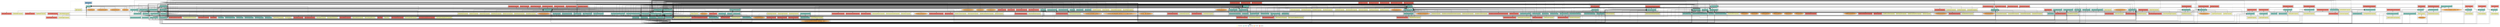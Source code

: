 digraph dependencies { node [shape="rect", style="filled", colorscheme=set312]; ranksep=0.4; compound=false; remincross=true; splines=true; splines=ortho; rankdir=LR; rankdir=TB; rankdir=BT; label=<<table BORDER="0"> <tr> <td colspan="5" align="center"><b>Legend</b></td> </tr> <tr> <td> <table BORDER="0"> <tr> <td bgcolor="#ffffb3" width="20"></td> <td>  Declarations</td> </tr> </table> </td> <td> <table BORDER="0"> <tr> <td bgcolor="#8dd3c7" width="20"></td> <td>  Module</td> </tr> </table> </td> <td> <table BORDER="0"> <tr> <td bgcolor="#80b1d3" width="20"></td> <td>  Bootstrap</td> </tr> </table> </td> <td> <table BORDER="0"> <tr> <td bgcolor="#fdb462" width="20"></td> <td>  Providers</td> </tr> </table> </td> <td> <table BORDER="0"> <tr> <td bgcolor="#fb8072" width="20"></td> <td>  Exports</td> </tr> </table> </td> </tr></table>>; ratio=compress; fontname="sans-serif";  subgraph "cluster_AppModule" { label=""; style="dotted";node [shape="folder", fillcolor=1]; subgraph cluster_AppModule_declarations { style="solid";node [style="filled", shape="rect"]; node [fillcolor=2]; "AppComponent"; }  "AppComponent" -> "AppModule" [style="solid", lhead="cluster_AppModule" ltail="cluster_AppModule_declarations"]; subgraph "cluster_AppModule_AppComponent_providers" { style="solid";  }    subgraph cluster_AppModule_imports { style="solid"; node [style="filled", fillcolor=1, shape="rect"];    "BrowserModule" [label="BrowserModule", shape="folder"];    "RouterModule" [label="RouterModule", shape="folder"];    "BrowserAnimationsModule" [label="BrowserAnimationsModule", shape="folder"];    "ToolbarModule" [label="ToolbarModule", shape="folder"];    "AppFeaturesModule" [label="AppFeaturesModule", shape="folder"];    "FeedbackBoxModule" [label="FeedbackBoxModule", shape="folder"];    "ScreenWrapperModule" [label="ScreenWrapperModule", shape="folder"];    "BackboneModule" [label="BackboneModule", shape="folder"];    "PageHeaderModule" [label="PageHeaderModule", shape="folder"];    "MatToolbarModule" [label="MatToolbarModule", shape="folder"];    "FlexLayoutModule" [label="FlexLayoutModule", shape="folder"];    "MatCardModule" [label="MatCardModule", shape="folder"];    "AdviceTooltipModule" [label="AdviceTooltipModule", shape="folder"];   }    "BrowserModule" -> "AppModule" [lhead="cluster_AppModule", ltail="cluster_AppModule_imports"];    "RouterModule" -> "AppModule" [lhead="cluster_AppModule", ltail="cluster_AppModule_imports"];    "BrowserAnimationsModule" -> "AppModule" [lhead="cluster_AppModule", ltail="cluster_AppModule_imports"];    "ToolbarModule" -> "AppModule" [lhead="cluster_AppModule", ltail="cluster_AppModule_imports"];    "AppFeaturesModule" -> "AppModule" [lhead="cluster_AppModule", ltail="cluster_AppModule_imports"];    "FeedbackBoxModule" -> "AppModule" [lhead="cluster_AppModule", ltail="cluster_AppModule_imports"];    "ScreenWrapperModule" -> "AppModule" [lhead="cluster_AppModule", ltail="cluster_AppModule_imports"];    "BackboneModule" -> "AppModule" [lhead="cluster_AppModule", ltail="cluster_AppModule_imports"];    "PageHeaderModule" -> "AppModule" [lhead="cluster_AppModule", ltail="cluster_AppModule_imports"];    "MatToolbarModule" -> "AppModule" [lhead="cluster_AppModule", ltail="cluster_AppModule_imports"];    "FlexLayoutModule" -> "AppModule" [lhead="cluster_AppModule", ltail="cluster_AppModule_imports"];    "MatCardModule" -> "AppModule" [lhead="cluster_AppModule", ltail="cluster_AppModule_imports"];    "AdviceTooltipModule" -> "AppModule" [lhead="cluster_AppModule", ltail="cluster_AppModule_imports"];     subgraph cluster_AppModule_exports { style="solid";node [style="filled", fillcolor=4, shape="rect"];}    subgraph cluster_AppModule_bootstrap { style="solid"; node [style="filled", fillcolor=5, shape="rect"];  "AppComponent " [label="AppComponent ", shape="rect"]  }  "AppModule" -> "AppComponent " [style="dotted", lhead="cluster_AppModule_bootstrap" ltail="cluster_AppModule"];    subgraph cluster_AppModule_providers { style="solid"; node [style="filled", fillcolor=6, shape="rect"];    "italianLocale" [label="italianLocale", shape="oval"];    "matDatepickerLocale" [label="matDatepickerLocale", shape="oval"];    "matDatepickerLocaleIT" [label="matDatepickerLocaleIT", shape="oval"];    "UserAuthGuard" [label="UserAuthGuard", shape="oval"];   }    "italianLocale" -> "AppModule" [lhead="cluster_AppModule", ltail="cluster_AppModule_providers"];    "matDatepickerLocale" -> "AppModule" [lhead="cluster_AppModule", ltail="cluster_AppModule_providers"];    "matDatepickerLocaleIT" -> "AppModule" [lhead="cluster_AppModule", ltail="cluster_AppModule_providers"];    "UserAuthGuard" -> "AppModule" [lhead="cluster_AppModule", ltail="cluster_AppModule_providers"];     }  subgraph "cluster_ModulePartsModule" { label=""; style="dotted";node [shape="folder", fillcolor=1]; subgraph cluster_ModulePartsModule_declarations { style="solid";node [style="filled", shape="rect"]; node [fillcolor=2]; "ModuleCVItemComponent"; node [fillcolor=2]; "ModuleCVsComponent"; node [fillcolor=2]; "ModuleDetailsComponent"; node [fillcolor=2]; "ModuleEditorComponent"; node [fillcolor=2]; "ModuleMinimalComponent"; node [fillcolor=2]; "ModuleCvIconComponent"; node [fillcolor=2]; "ModulePatchesComponent"; }  "ModuleCVItemComponent" -> "ModulePartsModule" [style="solid", lhead="cluster_ModulePartsModule" ltail="cluster_ModulePartsModule_declarations"]; subgraph "cluster_ModulePartsModule_ModuleCVItemComponent_providers" { style="solid";  }  "ModuleCVsComponent" -> "ModulePartsModule" [style="solid", lhead="cluster_ModulePartsModule" ltail="cluster_ModulePartsModule_declarations"]; subgraph "cluster_ModulePartsModule_ModuleCVsComponent_providers" { style="solid";  }  "ModuleDetailsComponent" -> "ModulePartsModule" [style="solid", lhead="cluster_ModulePartsModule" ltail="cluster_ModulePartsModule_declarations"]; subgraph "cluster_ModulePartsModule_ModuleDetailsComponent_providers" { style="solid";  }  "ModuleEditorComponent" -> "ModulePartsModule" [style="solid", lhead="cluster_ModulePartsModule" ltail="cluster_ModulePartsModule_declarations"]; subgraph "cluster_ModulePartsModule_ModuleEditorComponent_providers" { style="solid";  }  "ModuleMinimalComponent" -> "ModulePartsModule" [style="solid", lhead="cluster_ModulePartsModule" ltail="cluster_ModulePartsModule_declarations"]; subgraph "cluster_ModulePartsModule_ModuleMinimalComponent_providers" { style="solid";  }  "ModuleCvIconComponent" -> "ModulePartsModule" [style="solid", lhead="cluster_ModulePartsModule" ltail="cluster_ModulePartsModule_declarations"]; subgraph "cluster_ModulePartsModule_ModuleCvIconComponent_providers" { style="solid";  }  "ModulePatchesComponent" -> "ModulePartsModule" [style="solid", lhead="cluster_ModulePartsModule" ltail="cluster_ModulePartsModule_declarations"]; subgraph "cluster_ModulePartsModule_ModulePatchesComponent_providers" { style="solid";  }    subgraph cluster_ModulePartsModule_imports { style="solid"; node [style="filled", fillcolor=1, shape="rect"];    "CommonModule" [label="CommonModule", shape="folder"];    "TimeagoModule.forChild()" [label="TimeagoModule.forChild()", shape="folder"];    "MatCardModule" [label="MatCardModule", shape="folder"];    "BrandPrimaryButtonModule" [label="BrandPrimaryButtonModule", shape="folder"];    "FlexLayoutModule" [label="FlexLayoutModule", shape="folder"];    "MatDividerModule" [label="MatDividerModule", shape="folder"];    "MatFormEntityModule" [label="MatFormEntityModule", shape="folder"];    "MatChipsModule" [label="MatChipsModule", shape="folder"];    "HeroInfoBoxModule" [label="HeroInfoBoxModule", shape="folder"];    "MatIconModule" [label="MatIconModule", shape="folder"];    "MatTooltipModule" [label="MatTooltipModule", shape="folder"];    "MatButtonModule" [label="MatButtonModule", shape="folder"];    "RestrictedEntityModule" [label="RestrictedEntityModule", shape="folder"];    "RouterModule" [label="RouterModule", shape="folder"];    "SharedAtomsModule" [label="SharedAtomsModule", shape="folder"];    "SharedPipesModule" [label="SharedPipesModule", shape="folder"];    "HeroClickableTitleModule" [label="HeroClickableTitleModule", shape="folder"];    "AutoContentLoadingIndicatorModule" [label="AutoContentLoadingIndicatorModule", shape="folder"];    "AdviceTooltipModule" [label="AdviceTooltipModule", shape="folder"];    "AutoUpdateLoadingIndicatorModule" [label="AutoUpdateLoadingIndicatorModule", shape="folder"];    "PatchBrowserModule" [label="PatchBrowserModule", shape="folder"];   }    "CommonModule" -> "ModulePartsModule" [lhead="cluster_ModulePartsModule", ltail="cluster_ModulePartsModule_imports"];    "TimeagoModule.forChild()" -> "ModulePartsModule" [lhead="cluster_ModulePartsModule", ltail="cluster_ModulePartsModule_imports"];    "MatCardModule" -> "ModulePartsModule" [lhead="cluster_ModulePartsModule", ltail="cluster_ModulePartsModule_imports"];    "BrandPrimaryButtonModule" -> "ModulePartsModule" [lhead="cluster_ModulePartsModule", ltail="cluster_ModulePartsModule_imports"];    "FlexLayoutModule" -> "ModulePartsModule" [lhead="cluster_ModulePartsModule", ltail="cluster_ModulePartsModule_imports"];    "MatDividerModule" -> "ModulePartsModule" [lhead="cluster_ModulePartsModule", ltail="cluster_ModulePartsModule_imports"];    "MatFormEntityModule" -> "ModulePartsModule" [lhead="cluster_ModulePartsModule", ltail="cluster_ModulePartsModule_imports"];    "MatChipsModule" -> "ModulePartsModule" [lhead="cluster_ModulePartsModule", ltail="cluster_ModulePartsModule_imports"];    "HeroInfoBoxModule" -> "ModulePartsModule" [lhead="cluster_ModulePartsModule", ltail="cluster_ModulePartsModule_imports"];    "MatIconModule" -> "ModulePartsModule" [lhead="cluster_ModulePartsModule", ltail="cluster_ModulePartsModule_imports"];    "MatTooltipModule" -> "ModulePartsModule" [lhead="cluster_ModulePartsModule", ltail="cluster_ModulePartsModule_imports"];    "MatButtonModule" -> "ModulePartsModule" [lhead="cluster_ModulePartsModule", ltail="cluster_ModulePartsModule_imports"];    "RestrictedEntityModule" -> "ModulePartsModule" [lhead="cluster_ModulePartsModule", ltail="cluster_ModulePartsModule_imports"];    "RouterModule" -> "ModulePartsModule" [lhead="cluster_ModulePartsModule", ltail="cluster_ModulePartsModule_imports"];    "SharedAtomsModule" -> "ModulePartsModule" [lhead="cluster_ModulePartsModule", ltail="cluster_ModulePartsModule_imports"];    "SharedPipesModule" -> "ModulePartsModule" [lhead="cluster_ModulePartsModule", ltail="cluster_ModulePartsModule_imports"];    "HeroClickableTitleModule" -> "ModulePartsModule" [lhead="cluster_ModulePartsModule", ltail="cluster_ModulePartsModule_imports"];    "AutoContentLoadingIndicatorModule" -> "ModulePartsModule" [lhead="cluster_ModulePartsModule", ltail="cluster_ModulePartsModule_imports"];    "AdviceTooltipModule" -> "ModulePartsModule" [lhead="cluster_ModulePartsModule", ltail="cluster_ModulePartsModule_imports"];    "AutoUpdateLoadingIndicatorModule" -> "ModulePartsModule" [lhead="cluster_ModulePartsModule", ltail="cluster_ModulePartsModule_imports"];    "PatchBrowserModule" -> "ModulePartsModule" [lhead="cluster_ModulePartsModule", ltail="cluster_ModulePartsModule_imports"];     subgraph cluster_ModulePartsModule_exports { style="solid";node [style="filled", fillcolor=4, shape="rect"];"ModuleCVItemComponent " [label="ModuleCVItemComponent ", shape="rect"]"ModuleCVsComponent " [label="ModuleCVsComponent ", shape="rect"]"ModuleDetailsComponent " [label="ModuleDetailsComponent ", shape="rect"]"ModuleEditorComponent " [label="ModuleEditorComponent ", shape="rect"]"ModuleMinimalComponent " [label="ModuleMinimalComponent ", shape="rect"]"ModuleCvIconComponent " [label="ModuleCvIconComponent ", shape="rect"]"ModulePatchesComponent " [label="ModulePatchesComponent ", shape="rect"]}  "ModulePartsModule" -> "ModuleCVItemComponent " [style="dashed", ltail="cluster_ModulePartsModule" lhead="cluster_ModulePartsModule_exports"];  "ModulePartsModule" -> "ModuleCVsComponent " [style="dashed", ltail="cluster_ModulePartsModule" lhead="cluster_ModulePartsModule_exports"];  "ModulePartsModule" -> "ModuleDetailsComponent " [style="dashed", ltail="cluster_ModulePartsModule" lhead="cluster_ModulePartsModule_exports"];  "ModulePartsModule" -> "ModuleEditorComponent " [style="dashed", ltail="cluster_ModulePartsModule" lhead="cluster_ModulePartsModule_exports"];  "ModulePartsModule" -> "ModuleMinimalComponent " [style="dashed", ltail="cluster_ModulePartsModule" lhead="cluster_ModulePartsModule_exports"];  "ModulePartsModule" -> "ModuleCvIconComponent " [style="dashed", ltail="cluster_ModulePartsModule" lhead="cluster_ModulePartsModule_exports"];  "ModulePartsModule" -> "ModulePatchesComponent " [style="dashed", ltail="cluster_ModulePartsModule" lhead="cluster_ModulePartsModule_exports"];    subgraph cluster_ModulePartsModule_bootstrap { style="solid"; node [style="filled", fillcolor=5, shape="rect"];  }    subgraph cluster_ModulePartsModule_providers { style="solid"; node [style="filled", fillcolor=6, shape="rect"];    "ModuleDetailDataService" [label="ModuleDetailDataService", shape="oval"];   }    "ModuleDetailDataService" -> "ModulePartsModule" [lhead="cluster_ModulePartsModule", ltail="cluster_ModulePartsModule_providers"];     }  subgraph "cluster_PatchConnectionModule" { label=""; style="dotted";node [shape="folder", fillcolor=1]; subgraph cluster_PatchConnectionModule_declarations { style="solid";node [style="filled", shape="rect"]; node [fillcolor=2]; "PatchConnectionMinimalComponent"; }  "PatchConnectionMinimalComponent" -> "PatchConnectionModule" [style="solid", lhead="cluster_PatchConnectionModule" ltail="cluster_PatchConnectionModule_declarations"]; subgraph "cluster_PatchConnectionModule_PatchConnectionMinimalComponent_providers" { style="solid";  }    subgraph cluster_PatchConnectionModule_imports { style="solid"; node [style="filled", fillcolor=1, shape="rect"];    "CommonModule" [label="CommonModule", shape="folder"];    "MatChipsModule" [label="MatChipsModule", shape="folder"];    "ModulePartsModule" [label="ModulePartsModule", shape="folder"];    "FlexLayoutModule" [label="FlexLayoutModule", shape="folder"];    "SharedAtomsModule" [label="SharedAtomsModule", shape="folder"];    "MatIconModule" [label="MatIconModule", shape="folder"];    "MatTooltipModule" [label="MatTooltipModule", shape="folder"];    "MatButtonModule" [label="MatButtonModule", shape="folder"];    "BrandPrimaryButtonModule" [label="BrandPrimaryButtonModule", shape="folder"];    "MatDividerModule" [label="MatDividerModule", shape="folder"];    "HeroInfoBoxModule" [label="HeroInfoBoxModule", shape="folder"];    "MatFormEntityModule" [label="MatFormEntityModule", shape="folder"];    "MatCardModule" [label="MatCardModule", shape="folder"];   }    "CommonModule" -> "PatchConnectionModule" [lhead="cluster_PatchConnectionModule", ltail="cluster_PatchConnectionModule_imports"];    "MatChipsModule" -> "PatchConnectionModule" [lhead="cluster_PatchConnectionModule", ltail="cluster_PatchConnectionModule_imports"];    "ModulePartsModule" -> "PatchConnectionModule" [lhead="cluster_PatchConnectionModule", ltail="cluster_PatchConnectionModule_imports"];    "FlexLayoutModule" -> "PatchConnectionModule" [lhead="cluster_PatchConnectionModule", ltail="cluster_PatchConnectionModule_imports"];    "SharedAtomsModule" -> "PatchConnectionModule" [lhead="cluster_PatchConnectionModule", ltail="cluster_PatchConnectionModule_imports"];    "MatIconModule" -> "PatchConnectionModule" [lhead="cluster_PatchConnectionModule", ltail="cluster_PatchConnectionModule_imports"];    "MatTooltipModule" -> "PatchConnectionModule" [lhead="cluster_PatchConnectionModule", ltail="cluster_PatchConnectionModule_imports"];    "MatButtonModule" -> "PatchConnectionModule" [lhead="cluster_PatchConnectionModule", ltail="cluster_PatchConnectionModule_imports"];    "BrandPrimaryButtonModule" -> "PatchConnectionModule" [lhead="cluster_PatchConnectionModule", ltail="cluster_PatchConnectionModule_imports"];    "MatDividerModule" -> "PatchConnectionModule" [lhead="cluster_PatchConnectionModule", ltail="cluster_PatchConnectionModule_imports"];    "HeroInfoBoxModule" -> "PatchConnectionModule" [lhead="cluster_PatchConnectionModule", ltail="cluster_PatchConnectionModule_imports"];    "MatFormEntityModule" -> "PatchConnectionModule" [lhead="cluster_PatchConnectionModule", ltail="cluster_PatchConnectionModule_imports"];    "MatCardModule" -> "PatchConnectionModule" [lhead="cluster_PatchConnectionModule", ltail="cluster_PatchConnectionModule_imports"];     subgraph cluster_PatchConnectionModule_exports { style="solid";node [style="filled", fillcolor=4, shape="rect"];"PatchConnectionMinimalComponent " [label="PatchConnectionMinimalComponent ", shape="rect"]}  "PatchConnectionModule" -> "PatchConnectionMinimalComponent " [style="dashed", ltail="cluster_PatchConnectionModule" lhead="cluster_PatchConnectionModule_exports"];    subgraph cluster_PatchConnectionModule_bootstrap { style="solid"; node [style="filled", fillcolor=5, shape="rect"];  }    subgraph cluster_PatchConnectionModule_providers { style="solid"; node [style="filled", fillcolor=6, shape="rect"];    "PatchConnectionModule" [label="PatchConnectionModule", shape="oval"];   }    "PatchConnectionModule" -> "PatchConnectionModule" [lhead="cluster_PatchConnectionModule", ltail="cluster_PatchConnectionModule_providers"];     }  subgraph "cluster_PatchModule" { label=""; style="dotted";node [shape="folder", fillcolor=1]; subgraph cluster_PatchModule_declarations { style="solid";node [style="filled", shape="rect"]; node [fillcolor=2]; "PatchEditorComponent"; node [fillcolor=2]; "PatchMinimalComponent"; node [fillcolor=2]; "PatchCreatorComponent"; node [fillcolor=2]; "PatchDetailsComponent"; }  "PatchEditorComponent" -> "PatchModule" [style="solid", lhead="cluster_PatchModule" ltail="cluster_PatchModule_declarations"]; subgraph "cluster_PatchModule_PatchEditorComponent_providers" { style="solid";  }  "PatchMinimalComponent" -> "PatchModule" [style="solid", lhead="cluster_PatchModule" ltail="cluster_PatchModule_declarations"]; subgraph "cluster_PatchModule_PatchMinimalComponent_providers" { style="solid";  }  "PatchCreatorComponent" -> "PatchModule" [style="solid", lhead="cluster_PatchModule" ltail="cluster_PatchModule_declarations"]; subgraph "cluster_PatchModule_PatchCreatorComponent_providers" { style="solid";  }  "PatchDetailsComponent" -> "PatchModule" [style="solid", lhead="cluster_PatchModule" ltail="cluster_PatchModule_declarations"]; subgraph "cluster_PatchModule_PatchDetailsComponent_providers" { style="solid";  }    subgraph cluster_PatchModule_imports { style="solid"; node [style="filled", fillcolor=1, shape="rect"];    "CommonModule" [label="CommonModule", shape="folder"];    "ConfirmDialogModule" [label="ConfirmDialogModule", shape="folder"];    "TimeagoModule.forChild()" [label="TimeagoModule.forChild()", shape="folder"];    "MatCardModule" [label="MatCardModule", shape="folder"];    "BrandPrimaryButtonModule" [label="BrandPrimaryButtonModule", shape="folder"];    "FlexLayoutModule" [label="FlexLayoutModule", shape="folder"];    "MatDividerModule" [label="MatDividerModule", shape="folder"];    "MatFormEntityModule" [label="MatFormEntityModule", shape="folder"];    "MatIconModule" [label="MatIconModule", shape="folder"];    "RouterModule" [label="RouterModule", shape="folder"];    "MatButtonModule" [label="MatButtonModule", shape="folder"];    "MatTooltipModule" [label="MatTooltipModule", shape="folder"];    "HeroInfoBoxModule" [label="HeroInfoBoxModule", shape="folder"];    "SharedAtomsModule" [label="SharedAtomsModule", shape="folder"];    "MatChipsModule" [label="MatChipsModule", shape="folder"];    "DevOnlyWindowModule" [label="DevOnlyWindowModule", shape="folder"];    "PatchConnectionModule" [label="PatchConnectionModule", shape="folder"];    "UserModulesModule" [label="UserModulesModule", shape="folder"];    "MatToolbarModule" [label="MatToolbarModule", shape="folder"];    "AdviceTooltipModule" [label="AdviceTooltipModule", shape="folder"];    "HeroContentCardModule" [label="HeroContentCardModule", shape="folder"];    "MatDialogModule" [label="MatDialogModule", shape="folder"];    "HeroClickableTitleModule" [label="HeroClickableTitleModule", shape="folder"];    "MatExpansionModule" [label="MatExpansionModule", shape="folder"];    "AutoContentLoadingIndicatorModule" [label="AutoContentLoadingIndicatorModule", shape="folder"];    "ScrollingModule" [label="ScrollingModule", shape="folder"];    "ExperimentalScrollingModule" [label="ExperimentalScrollingModule", shape="folder"];    "AutoUpdateLoadingIndicatorModule" [label="AutoUpdateLoadingIndicatorModule", shape="folder"];   }    "CommonModule" -> "PatchModule" [lhead="cluster_PatchModule", ltail="cluster_PatchModule_imports"];    "ConfirmDialogModule" -> "PatchModule" [lhead="cluster_PatchModule", ltail="cluster_PatchModule_imports"];    "TimeagoModule.forChild()" -> "PatchModule" [lhead="cluster_PatchModule", ltail="cluster_PatchModule_imports"];    "MatCardModule" -> "PatchModule" [lhead="cluster_PatchModule", ltail="cluster_PatchModule_imports"];    "BrandPrimaryButtonModule" -> "PatchModule" [lhead="cluster_PatchModule", ltail="cluster_PatchModule_imports"];    "FlexLayoutModule" -> "PatchModule" [lhead="cluster_PatchModule", ltail="cluster_PatchModule_imports"];    "MatDividerModule" -> "PatchModule" [lhead="cluster_PatchModule", ltail="cluster_PatchModule_imports"];    "MatFormEntityModule" -> "PatchModule" [lhead="cluster_PatchModule", ltail="cluster_PatchModule_imports"];    "MatIconModule" -> "PatchModule" [lhead="cluster_PatchModule", ltail="cluster_PatchModule_imports"];    "RouterModule" -> "PatchModule" [lhead="cluster_PatchModule", ltail="cluster_PatchModule_imports"];    "MatButtonModule" -> "PatchModule" [lhead="cluster_PatchModule", ltail="cluster_PatchModule_imports"];    "MatTooltipModule" -> "PatchModule" [lhead="cluster_PatchModule", ltail="cluster_PatchModule_imports"];    "HeroInfoBoxModule" -> "PatchModule" [lhead="cluster_PatchModule", ltail="cluster_PatchModule_imports"];    "SharedAtomsModule" -> "PatchModule" [lhead="cluster_PatchModule", ltail="cluster_PatchModule_imports"];    "MatChipsModule" -> "PatchModule" [lhead="cluster_PatchModule", ltail="cluster_PatchModule_imports"];    "DevOnlyWindowModule" -> "PatchModule" [lhead="cluster_PatchModule", ltail="cluster_PatchModule_imports"];    "PatchConnectionModule" -> "PatchModule" [lhead="cluster_PatchModule", ltail="cluster_PatchModule_imports"];    "UserModulesModule" -> "PatchModule" [lhead="cluster_PatchModule", ltail="cluster_PatchModule_imports"];    "MatToolbarModule" -> "PatchModule" [lhead="cluster_PatchModule", ltail="cluster_PatchModule_imports"];    "AdviceTooltipModule" -> "PatchModule" [lhead="cluster_PatchModule", ltail="cluster_PatchModule_imports"];    "HeroContentCardModule" -> "PatchModule" [lhead="cluster_PatchModule", ltail="cluster_PatchModule_imports"];    "MatDialogModule" -> "PatchModule" [lhead="cluster_PatchModule", ltail="cluster_PatchModule_imports"];    "HeroClickableTitleModule" -> "PatchModule" [lhead="cluster_PatchModule", ltail="cluster_PatchModule_imports"];    "MatExpansionModule" -> "PatchModule" [lhead="cluster_PatchModule", ltail="cluster_PatchModule_imports"];    "AutoContentLoadingIndicatorModule" -> "PatchModule" [lhead="cluster_PatchModule", ltail="cluster_PatchModule_imports"];    "ScrollingModule" -> "PatchModule" [lhead="cluster_PatchModule", ltail="cluster_PatchModule_imports"];    "ExperimentalScrollingModule" -> "PatchModule" [lhead="cluster_PatchModule", ltail="cluster_PatchModule_imports"];    "AutoUpdateLoadingIndicatorModule" -> "PatchModule" [lhead="cluster_PatchModule", ltail="cluster_PatchModule_imports"];     subgraph cluster_PatchModule_exports { style="solid";node [style="filled", fillcolor=4, shape="rect"];"PatchMinimalComponent " [label="PatchMinimalComponent ", shape="rect"]"PatchEditorComponent " [label="PatchEditorComponent ", shape="rect"]"PatchDetailsComponent " [label="PatchDetailsComponent ", shape="rect"]}  "PatchModule" -> "PatchMinimalComponent " [style="dashed", ltail="cluster_PatchModule" lhead="cluster_PatchModule_exports"];  "PatchModule" -> "PatchEditorComponent " [style="dashed", ltail="cluster_PatchModule" lhead="cluster_PatchModule_exports"];  "PatchModule" -> "PatchDetailsComponent " [style="dashed", ltail="cluster_PatchModule" lhead="cluster_PatchModule_exports"];    subgraph cluster_PatchModule_bootstrap { style="solid"; node [style="filled", fillcolor=5, shape="rect"];  }    subgraph cluster_PatchModule_providers { style="solid"; node [style="filled", fillcolor=6, shape="rect"];    "PatchDetailDataService" [label="PatchDetailDataService", shape="oval"];   }    "PatchDetailDataService" -> "PatchModule" [lhead="cluster_PatchModule", ltail="cluster_PatchModule_providers"];     }  subgraph "cluster_RackModule" { label=""; style="dotted";node [shape="folder", fillcolor=1]; subgraph cluster_RackModule_declarations { style="solid";node [style="filled", shape="rect"]; node [fillcolor=2]; "RackEditorComponent"; node [fillcolor=2]; "RackMinimalComponent"; node [fillcolor=2]; "RackCreatorComponent"; node [fillcolor=2]; "RackModuleAdderComponent"; node [fillcolor=2]; "RackDetailsComponent"; }  "RackEditorComponent" -> "RackModule" [style="solid", lhead="cluster_RackModule" ltail="cluster_RackModule_declarations"]; subgraph "cluster_RackModule_RackEditorComponent_providers" { style="solid";  }  "RackMinimalComponent" -> "RackModule" [style="solid", lhead="cluster_RackModule" ltail="cluster_RackModule_declarations"]; subgraph "cluster_RackModule_RackMinimalComponent_providers" { style="solid";  }  "RackCreatorComponent" -> "RackModule" [style="solid", lhead="cluster_RackModule" ltail="cluster_RackModule_declarations"]; subgraph "cluster_RackModule_RackCreatorComponent_providers" { style="solid";  }  "RackModuleAdderComponent" -> "RackModule" [style="solid", lhead="cluster_RackModule" ltail="cluster_RackModule_declarations"]; subgraph "cluster_RackModule_RackModuleAdderComponent_providers" { style="solid";  }  "RackDetailsComponent" -> "RackModule" [style="solid", lhead="cluster_RackModule" ltail="cluster_RackModule_declarations"]; subgraph "cluster_RackModule_RackDetailsComponent_providers" { style="solid";  }    subgraph cluster_RackModule_imports { style="solid"; node [style="filled", fillcolor=1, shape="rect"];    "CommonModule" [label="CommonModule", shape="folder"];    "MatCardModule" [label="MatCardModule", shape="folder"];    "BrandPrimaryButtonModule" [label="BrandPrimaryButtonModule", shape="folder"];    "FlexLayoutModule" [label="FlexLayoutModule", shape="folder"];    "MatDividerModule" [label="MatDividerModule", shape="folder"];    "MatFormEntityModule" [label="MatFormEntityModule", shape="folder"];    "MatIconModule" [label="MatIconModule", shape="folder"];    "RouterModule" [label="RouterModule", shape="folder"];    "MatButtonModule" [label="MatButtonModule", shape="folder"];    "MatTooltipModule" [label="MatTooltipModule", shape="folder"];    "MatDialogModule" [label="MatDialogModule", shape="folder"];    "SharedAtomsModule" [label="SharedAtomsModule", shape="folder"];    "ModuleBrowserModule" [label="ModuleBrowserModule", shape="folder"];    "FlexboxRowFastModule" [label="FlexboxRowFastModule", shape="folder"];    "ModulePartsModule" [label="ModulePartsModule", shape="folder"];    "HeroInfoBoxModule" [label="HeroInfoBoxModule", shape="folder"];    "HeroClickableTitleModule" [label="HeroClickableTitleModule", shape="folder"];    "HeroContentCardModule" [label="HeroContentCardModule", shape="folder"];   }    "CommonModule" -> "RackModule" [lhead="cluster_RackModule", ltail="cluster_RackModule_imports"];    "MatCardModule" -> "RackModule" [lhead="cluster_RackModule", ltail="cluster_RackModule_imports"];    "BrandPrimaryButtonModule" -> "RackModule" [lhead="cluster_RackModule", ltail="cluster_RackModule_imports"];    "FlexLayoutModule" -> "RackModule" [lhead="cluster_RackModule", ltail="cluster_RackModule_imports"];    "MatDividerModule" -> "RackModule" [lhead="cluster_RackModule", ltail="cluster_RackModule_imports"];    "MatFormEntityModule" -> "RackModule" [lhead="cluster_RackModule", ltail="cluster_RackModule_imports"];    "MatIconModule" -> "RackModule" [lhead="cluster_RackModule", ltail="cluster_RackModule_imports"];    "RouterModule" -> "RackModule" [lhead="cluster_RackModule", ltail="cluster_RackModule_imports"];    "MatButtonModule" -> "RackModule" [lhead="cluster_RackModule", ltail="cluster_RackModule_imports"];    "MatTooltipModule" -> "RackModule" [lhead="cluster_RackModule", ltail="cluster_RackModule_imports"];    "MatDialogModule" -> "RackModule" [lhead="cluster_RackModule", ltail="cluster_RackModule_imports"];    "SharedAtomsModule" -> "RackModule" [lhead="cluster_RackModule", ltail="cluster_RackModule_imports"];    "ModuleBrowserModule" -> "RackModule" [lhead="cluster_RackModule", ltail="cluster_RackModule_imports"];    "FlexboxRowFastModule" -> "RackModule" [lhead="cluster_RackModule", ltail="cluster_RackModule_imports"];    "ModulePartsModule" -> "RackModule" [lhead="cluster_RackModule", ltail="cluster_RackModule_imports"];    "HeroInfoBoxModule" -> "RackModule" [lhead="cluster_RackModule", ltail="cluster_RackModule_imports"];    "HeroClickableTitleModule" -> "RackModule" [lhead="cluster_RackModule", ltail="cluster_RackModule_imports"];    "HeroContentCardModule" -> "RackModule" [lhead="cluster_RackModule", ltail="cluster_RackModule_imports"];     subgraph cluster_RackModule_exports { style="solid";node [style="filled", fillcolor=4, shape="rect"];"RackMinimalComponent " [label="RackMinimalComponent ", shape="rect"]"RackEditorComponent " [label="RackEditorComponent ", shape="rect"]"RackCreatorComponent " [label="RackCreatorComponent ", shape="rect"]"RackModuleAdderComponent " [label="RackModuleAdderComponent ", shape="rect"]"RackDetailsComponent " [label="RackDetailsComponent ", shape="rect"]}  "RackModule" -> "RackMinimalComponent " [style="dashed", ltail="cluster_RackModule" lhead="cluster_RackModule_exports"];  "RackModule" -> "RackEditorComponent " [style="dashed", ltail="cluster_RackModule" lhead="cluster_RackModule_exports"];  "RackModule" -> "RackCreatorComponent " [style="dashed", ltail="cluster_RackModule" lhead="cluster_RackModule_exports"];  "RackModule" -> "RackModuleAdderComponent " [style="dashed", ltail="cluster_RackModule" lhead="cluster_RackModule_exports"];  "RackModule" -> "RackDetailsComponent " [style="dashed", ltail="cluster_RackModule" lhead="cluster_RackModule_exports"];    subgraph cluster_RackModule_bootstrap { style="solid"; node [style="filled", fillcolor=5, shape="rect"];  }    subgraph cluster_RackModule_providers { style="solid"; node [style="filled", fillcolor=6, shape="rect"];    "RackDetailDataService" [label="RackDetailDataService", shape="oval"];   }    "RackDetailDataService" -> "RackModule" [lhead="cluster_RackModule", ltail="cluster_RackModule_providers"];     }  subgraph "cluster_CommentsModule" { label=""; style="dotted";node [shape="folder", fillcolor=1]; subgraph cluster_CommentsModule_declarations { style="solid";node [style="filled", shape="rect"]; node [fillcolor=2]; "CommentsListComponent"; node [fillcolor=2]; "CommentsItemComponent"; node [fillcolor=2]; "CommentsEditorComponent"; node [fillcolor=2]; "CommentsRootComponent"; }  "CommentsListComponent" -> "CommentsModule" [style="solid", lhead="cluster_CommentsModule" ltail="cluster_CommentsModule_declarations"]; subgraph "cluster_CommentsModule_CommentsListComponent_providers" { style="solid";  }  "CommentsItemComponent" -> "CommentsModule" [style="solid", lhead="cluster_CommentsModule" ltail="cluster_CommentsModule_declarations"]; subgraph "cluster_CommentsModule_CommentsItemComponent_providers" { style="solid";  }  "CommentsEditorComponent" -> "CommentsModule" [style="solid", lhead="cluster_CommentsModule" ltail="cluster_CommentsModule_declarations"]; subgraph "cluster_CommentsModule_CommentsEditorComponent_providers" { style="solid";  }  "CommentsRootComponent" -> "CommentsModule" [style="solid", lhead="cluster_CommentsModule" ltail="cluster_CommentsModule_declarations"]; subgraph "cluster_CommentsModule_CommentsRootComponent_providers" { style="solid";  }    subgraph cluster_CommentsModule_imports { style="solid"; node [style="filled", fillcolor=1, shape="rect"];    "CommonModule" [label="CommonModule", shape="folder"];    "MatCardModule" [label="MatCardModule", shape="folder"];    "FlexLayoutModule" [label="FlexLayoutModule", shape="folder"];    "BrandPrimaryButtonModule" [label="BrandPrimaryButtonModule", shape="folder"];    "MatFormEntityModule" [label="MatFormEntityModule", shape="folder"];    "DevOnlyWindowModule" [label="DevOnlyWindowModule", shape="folder"];    "HeroContentCardModule" [label="HeroContentCardModule", shape="folder"];   }    "CommonModule" -> "CommentsModule" [lhead="cluster_CommentsModule", ltail="cluster_CommentsModule_imports"];    "MatCardModule" -> "CommentsModule" [lhead="cluster_CommentsModule", ltail="cluster_CommentsModule_imports"];    "FlexLayoutModule" -> "CommentsModule" [lhead="cluster_CommentsModule", ltail="cluster_CommentsModule_imports"];    "BrandPrimaryButtonModule" -> "CommentsModule" [lhead="cluster_CommentsModule", ltail="cluster_CommentsModule_imports"];    "MatFormEntityModule" -> "CommentsModule" [lhead="cluster_CommentsModule", ltail="cluster_CommentsModule_imports"];    "DevOnlyWindowModule" -> "CommentsModule" [lhead="cluster_CommentsModule", ltail="cluster_CommentsModule_imports"];    "HeroContentCardModule" -> "CommentsModule" [lhead="cluster_CommentsModule", ltail="cluster_CommentsModule_imports"];     subgraph cluster_CommentsModule_exports { style="solid";node [style="filled", fillcolor=4, shape="rect"];"CommentsListComponent " [label="CommentsListComponent ", shape="rect"]"CommentsItemComponent " [label="CommentsItemComponent ", shape="rect"]"CommentsEditorComponent " [label="CommentsEditorComponent ", shape="rect"]"CommentsRootComponent " [label="CommentsRootComponent ", shape="rect"]}  "CommentsModule" -> "CommentsListComponent " [style="dashed", ltail="cluster_CommentsModule" lhead="cluster_CommentsModule_exports"];  "CommentsModule" -> "CommentsItemComponent " [style="dashed", ltail="cluster_CommentsModule" lhead="cluster_CommentsModule_exports"];  "CommentsModule" -> "CommentsEditorComponent " [style="dashed", ltail="cluster_CommentsModule" lhead="cluster_CommentsModule_exports"];  "CommentsModule" -> "CommentsRootComponent " [style="dashed", ltail="cluster_CommentsModule" lhead="cluster_CommentsModule_exports"];    subgraph cluster_CommentsModule_bootstrap { style="solid"; node [style="filled", fillcolor=5, shape="rect"];  }    subgraph cluster_CommentsModule_providers { style="solid"; node [style="filled", fillcolor=6, shape="rect"];    "CommentsDataService" [label="CommentsDataService", shape="oval"];   }    "CommentsDataService" -> "CommentsModule" [lhead="cluster_CommentsModule", ltail="cluster_CommentsModule_providers"];     }  subgraph "cluster_SharedAtomsModule" { label=""; style="dotted";node [shape="folder", fillcolor=1]; subgraph cluster_SharedAtomsModule_declarations { style="solid";node [style="filled", shape="rect"]; node [fillcolor=2]; "TimestampsRelativeComponent"; node [fillcolor=2]; "EntityAuthorComponent"; node [fillcolor=2]; "PatchConnectionSymbolComponent"; }  "TimestampsRelativeComponent" -> "SharedAtomsModule" [style="solid", lhead="cluster_SharedAtomsModule" ltail="cluster_SharedAtomsModule_declarations"]; subgraph "cluster_SharedAtomsModule_TimestampsRelativeComponent_providers" { style="solid";  }  "EntityAuthorComponent" -> "SharedAtomsModule" [style="solid", lhead="cluster_SharedAtomsModule" ltail="cluster_SharedAtomsModule_declarations"]; subgraph "cluster_SharedAtomsModule_EntityAuthorComponent_providers" { style="solid";  }  "PatchConnectionSymbolComponent" -> "SharedAtomsModule" [style="solid", lhead="cluster_SharedAtomsModule" ltail="cluster_SharedAtomsModule_declarations"]; subgraph "cluster_SharedAtomsModule_PatchConnectionSymbolComponent_providers" { style="solid";  }    subgraph cluster_SharedAtomsModule_imports { style="solid"; node [style="filled", fillcolor=1, shape="rect"];    "CommonModule" [label="CommonModule", shape="folder"];    "FlexLayoutModule" [label="FlexLayoutModule", shape="folder"];    "TimeagoModule.forChild()" [label="TimeagoModule.forChild()", shape="folder"];    "MatCardModule" [label="MatCardModule", shape="folder"];    "HeroInfoBoxModule" [label="HeroInfoBoxModule", shape="folder"];    "CommentsModule" [label="CommentsModule", shape="folder"];   }    "CommonModule" -> "SharedAtomsModule" [lhead="cluster_SharedAtomsModule", ltail="cluster_SharedAtomsModule_imports"];    "FlexLayoutModule" -> "SharedAtomsModule" [lhead="cluster_SharedAtomsModule", ltail="cluster_SharedAtomsModule_imports"];    "TimeagoModule.forChild()" -> "SharedAtomsModule" [lhead="cluster_SharedAtomsModule", ltail="cluster_SharedAtomsModule_imports"];    "MatCardModule" -> "SharedAtomsModule" [lhead="cluster_SharedAtomsModule", ltail="cluster_SharedAtomsModule_imports"];    "HeroInfoBoxModule" -> "SharedAtomsModule" [lhead="cluster_SharedAtomsModule", ltail="cluster_SharedAtomsModule_imports"];    "CommentsModule" -> "SharedAtomsModule" [lhead="cluster_SharedAtomsModule", ltail="cluster_SharedAtomsModule_imports"];     subgraph cluster_SharedAtomsModule_exports { style="solid";node [style="filled", fillcolor=4, shape="rect"];"TimestampsRelativeComponent " [label="TimestampsRelativeComponent ", shape="rect"]"EntityAuthorComponent " [label="EntityAuthorComponent ", shape="rect"]"PatchConnectionSymbolComponent " [label="PatchConnectionSymbolComponent ", shape="rect"]}  "SharedAtomsModule" -> "TimestampsRelativeComponent " [style="dashed", ltail="cluster_SharedAtomsModule" lhead="cluster_SharedAtomsModule_exports"];  "SharedAtomsModule" -> "EntityAuthorComponent " [style="dashed", ltail="cluster_SharedAtomsModule" lhead="cluster_SharedAtomsModule_exports"];  "SharedAtomsModule" -> "PatchConnectionSymbolComponent " [style="dashed", ltail="cluster_SharedAtomsModule" lhead="cluster_SharedAtomsModule_exports"];    subgraph cluster_SharedAtomsModule_bootstrap { style="solid"; node [style="filled", fillcolor=5, shape="rect"];  }    subgraph cluster_SharedAtomsModule_providers { style="solid"; node [style="filled", fillcolor=6, shape="rect"];   }     }  subgraph "cluster_AppFeaturesModule" { label=""; style="dotted";node [shape="folder", fillcolor=1]; subgraph cluster_AppFeaturesModule_declarations { style="solid";node [style="filled", shape="rect"]; }    subgraph cluster_AppFeaturesModule_imports { style="solid"; node [style="filled", fillcolor=1, shape="rect"];    "CommonModule" [label="CommonModule", shape="folder"];    "BackendModule" [label="BackendModule", shape="folder"];    "PatchBrowserModule" [label="PatchBrowserModule", shape="folder"];    "RackBrowserModule" [label="RackBrowserModule", shape="folder"];    "PatchBuilderModule" [label="PatchBuilderModule", shape="folder"];    "ModuleBrowserModule" [label="ModuleBrowserModule", shape="folder"];    "UserAreaModule" [label="UserAreaModule", shape="folder"];   }    "CommonModule" -> "AppFeaturesModule" [lhead="cluster_AppFeaturesModule", ltail="cluster_AppFeaturesModule_imports"];    "BackendModule" -> "AppFeaturesModule" [lhead="cluster_AppFeaturesModule", ltail="cluster_AppFeaturesModule_imports"];    "PatchBrowserModule" -> "AppFeaturesModule" [lhead="cluster_AppFeaturesModule", ltail="cluster_AppFeaturesModule_imports"];    "RackBrowserModule" -> "AppFeaturesModule" [lhead="cluster_AppFeaturesModule", ltail="cluster_AppFeaturesModule_imports"];    "PatchBuilderModule" -> "AppFeaturesModule" [lhead="cluster_AppFeaturesModule", ltail="cluster_AppFeaturesModule_imports"];    "ModuleBrowserModule" -> "AppFeaturesModule" [lhead="cluster_AppFeaturesModule", ltail="cluster_AppFeaturesModule_imports"];    "UserAreaModule" -> "AppFeaturesModule" [lhead="cluster_AppFeaturesModule", ltail="cluster_AppFeaturesModule_imports"];     subgraph cluster_AppFeaturesModule_exports { style="solid";node [style="filled", fillcolor=4, shape="rect"];}    subgraph cluster_AppFeaturesModule_bootstrap { style="solid"; node [style="filled", fillcolor=5, shape="rect"];  }    subgraph cluster_AppFeaturesModule_providers { style="solid"; node [style="filled", fillcolor=6, shape="rect"];   }     }  subgraph "cluster_NotFoundModule" { label=""; style="dotted";node [shape="folder", fillcolor=1]; subgraph cluster_NotFoundModule_declarations { style="solid";node [style="filled", shape="rect"]; node [fillcolor=2]; "NotFoundComponent"; }  "NotFoundComponent" -> "NotFoundModule" [style="solid", lhead="cluster_NotFoundModule" ltail="cluster_NotFoundModule_declarations"]; subgraph "cluster_NotFoundModule_NotFoundComponent_providers" { style="solid";  }    subgraph cluster_NotFoundModule_imports { style="solid"; node [style="filled", fillcolor=1, shape="rect"];    "CommonModule" [label="CommonModule", shape="folder"];    "RouterModule.forRoot(args)" [label="RouterModule.forRoot(args)", shape="folder"];    "EmptyStateModule" [label="EmptyStateModule", shape="folder"];    "FlexLayoutModule" [label="FlexLayoutModule", shape="folder"];    "MatCardModule" [label="MatCardModule", shape="folder"];   }    "CommonModule" -> "NotFoundModule" [lhead="cluster_NotFoundModule", ltail="cluster_NotFoundModule_imports"];    "RouterModule.forRoot(args)" -> "NotFoundModule" [lhead="cluster_NotFoundModule", ltail="cluster_NotFoundModule_imports"];    "EmptyStateModule" -> "NotFoundModule" [lhead="cluster_NotFoundModule", ltail="cluster_NotFoundModule_imports"];    "FlexLayoutModule" -> "NotFoundModule" [lhead="cluster_NotFoundModule", ltail="cluster_NotFoundModule_imports"];    "MatCardModule" -> "NotFoundModule" [lhead="cluster_NotFoundModule", ltail="cluster_NotFoundModule_imports"];     subgraph cluster_NotFoundModule_exports { style="solid";node [style="filled", fillcolor=4, shape="rect"];"NotFoundComponent " [label="NotFoundComponent ", shape="rect"]}  "NotFoundModule" -> "NotFoundComponent " [style="dashed", ltail="cluster_NotFoundModule" lhead="cluster_NotFoundModule_exports"];    subgraph cluster_NotFoundModule_bootstrap { style="solid"; node [style="filled", fillcolor=5, shape="rect"];  }    subgraph cluster_NotFoundModule_providers { style="solid"; node [style="filled", fillcolor=6, shape="rect"];   }     }  subgraph "cluster_BackboneModule" { label=""; style="dotted";node [shape="folder", fillcolor=1]; subgraph cluster_BackboneModule_declarations { style="solid";node [style="filled", shape="rect"]; node [fillcolor=2]; "CommonSidebarComponent"; node [fillcolor=2]; "FooterComponent"; node [fillcolor=2]; "BuildInfoComponent"; node [fillcolor=2]; "DiscordWidgetComponent"; }  "CommonSidebarComponent" -> "BackboneModule" [style="solid", lhead="cluster_BackboneModule" ltail="cluster_BackboneModule_declarations"]; subgraph "cluster_BackboneModule_CommonSidebarComponent_providers" { style="solid";  }  "FooterComponent" -> "BackboneModule" [style="solid", lhead="cluster_BackboneModule" ltail="cluster_BackboneModule_declarations"]; subgraph "cluster_BackboneModule_FooterComponent_providers" { style="solid";  }  "BuildInfoComponent" -> "BackboneModule" [style="solid", lhead="cluster_BackboneModule" ltail="cluster_BackboneModule_declarations"]; subgraph "cluster_BackboneModule_BuildInfoComponent_providers" { style="solid";  }  "DiscordWidgetComponent" -> "BackboneModule" [style="solid", lhead="cluster_BackboneModule" ltail="cluster_BackboneModule_declarations"]; subgraph "cluster_BackboneModule_DiscordWidgetComponent_providers" { style="solid";  }    subgraph cluster_BackboneModule_imports { style="solid"; node [style="filled", fillcolor=1, shape="rect"];    "HttpClientModule" [label="HttpClientModule", shape="folder"];    "SentryIntegrationModule" [label="SentryIntegrationModule", shape="folder"];    "HomeModule" [label="HomeModule", shape="folder"];    "ToolbarModule" [label="ToolbarModule", shape="folder"];    "FeedbackBoxModule" [label="FeedbackBoxModule", shape="folder"];    "FlexLayoutModule" [label="FlexLayoutModule", shape="folder"];    "LoginModule" [label="LoginModule", shape="folder"];    "UserManagementModule" [label="UserManagementModule", shape="folder"];    "HeroInfoBoxModule" [label="HeroInfoBoxModule", shape="folder"];    "MatCardModule" [label="MatCardModule", shape="folder"];    "DevOnlyWindowModule" [label="DevOnlyWindowModule", shape="folder"];    "CommonModule" [label="CommonModule", shape="folder"];    "TimeagoModule" [label="TimeagoModule", shape="folder"];   }    "HttpClientModule" -> "BackboneModule" [lhead="cluster_BackboneModule", ltail="cluster_BackboneModule_imports"];    "SentryIntegrationModule" -> "BackboneModule" [lhead="cluster_BackboneModule", ltail="cluster_BackboneModule_imports"];    "HomeModule" -> "BackboneModule" [lhead="cluster_BackboneModule", ltail="cluster_BackboneModule_imports"];    "ToolbarModule" -> "BackboneModule" [lhead="cluster_BackboneModule", ltail="cluster_BackboneModule_imports"];    "FeedbackBoxModule" -> "BackboneModule" [lhead="cluster_BackboneModule", ltail="cluster_BackboneModule_imports"];    "FlexLayoutModule" -> "BackboneModule" [lhead="cluster_BackboneModule", ltail="cluster_BackboneModule_imports"];    "LoginModule" -> "BackboneModule" [lhead="cluster_BackboneModule", ltail="cluster_BackboneModule_imports"];    "UserManagementModule" -> "BackboneModule" [lhead="cluster_BackboneModule", ltail="cluster_BackboneModule_imports"];    "HeroInfoBoxModule" -> "BackboneModule" [lhead="cluster_BackboneModule", ltail="cluster_BackboneModule_imports"];    "MatCardModule" -> "BackboneModule" [lhead="cluster_BackboneModule", ltail="cluster_BackboneModule_imports"];    "DevOnlyWindowModule" -> "BackboneModule" [lhead="cluster_BackboneModule", ltail="cluster_BackboneModule_imports"];    "CommonModule" -> "BackboneModule" [lhead="cluster_BackboneModule", ltail="cluster_BackboneModule_imports"];    "TimeagoModule" -> "BackboneModule" [lhead="cluster_BackboneModule", ltail="cluster_BackboneModule_imports"];     subgraph cluster_BackboneModule_exports { style="solid";node [style="filled", fillcolor=4, shape="rect"];"CommonSidebarComponent " [label="CommonSidebarComponent ", shape="rect"]"FooterComponent " [label="FooterComponent ", shape="rect"]"BuildInfoComponent " [label="BuildInfoComponent ", shape="rect"]"DiscordWidgetComponent " [label="DiscordWidgetComponent ", shape="rect"]}  "BackboneModule" -> "CommonSidebarComponent " [style="dashed", ltail="cluster_BackboneModule" lhead="cluster_BackboneModule_exports"];  "BackboneModule" -> "FooterComponent " [style="dashed", ltail="cluster_BackboneModule" lhead="cluster_BackboneModule_exports"];  "BackboneModule" -> "BuildInfoComponent " [style="dashed", ltail="cluster_BackboneModule" lhead="cluster_BackboneModule_exports"];  "BackboneModule" -> "DiscordWidgetComponent " [style="dashed", ltail="cluster_BackboneModule" lhead="cluster_BackboneModule_exports"];    subgraph cluster_BackboneModule_bootstrap { style="solid"; node [style="filled", fillcolor=5, shape="rect"];  }    subgraph cluster_BackboneModule_providers { style="solid"; node [style="filled", fillcolor=6, shape="rect"];    "AppStateService" [label="AppStateService", shape="oval"];    "UserDataHandlerService" [label="UserDataHandlerService", shape="oval"];    "HeroInfoBoxService" [label="HeroInfoBoxService", shape="oval"];   }    "AppStateService" -> "BackboneModule" [lhead="cluster_BackboneModule", ltail="cluster_BackboneModule_providers"];    "UserDataHandlerService" -> "BackboneModule" [lhead="cluster_BackboneModule", ltail="cluster_BackboneModule_providers"];    "HeroInfoBoxService" -> "BackboneModule" [lhead="cluster_BackboneModule", ltail="cluster_BackboneModule_providers"];     }  subgraph "cluster_FeedbackBoxModule" { label=""; style="dotted";node [shape="folder", fillcolor=1]; subgraph cluster_FeedbackBoxModule_declarations { style="solid";node [style="filled", shape="rect"]; node [fillcolor=2]; "FeedbackBoxComponent"; }  "FeedbackBoxComponent" -> "FeedbackBoxModule" [style="solid", lhead="cluster_FeedbackBoxModule" ltail="cluster_FeedbackBoxModule_declarations"]; subgraph "cluster_FeedbackBoxModule_FeedbackBoxComponent_providers" { style="solid";  }    subgraph cluster_FeedbackBoxModule_imports { style="solid"; node [style="filled", fillcolor=1, shape="rect"];    "CommonModule" [label="CommonModule", shape="folder"];    "ScreenWrapperModule" [label="ScreenWrapperModule", shape="folder"];    "MatCardModule" [label="MatCardModule", shape="folder"];    "FlexLayoutModule" [label="FlexLayoutModule", shape="folder"];   }    "CommonModule" -> "FeedbackBoxModule" [lhead="cluster_FeedbackBoxModule", ltail="cluster_FeedbackBoxModule_imports"];    "ScreenWrapperModule" -> "FeedbackBoxModule" [lhead="cluster_FeedbackBoxModule", ltail="cluster_FeedbackBoxModule_imports"];    "MatCardModule" -> "FeedbackBoxModule" [lhead="cluster_FeedbackBoxModule", ltail="cluster_FeedbackBoxModule_imports"];    "FlexLayoutModule" -> "FeedbackBoxModule" [lhead="cluster_FeedbackBoxModule", ltail="cluster_FeedbackBoxModule_imports"];     subgraph cluster_FeedbackBoxModule_exports { style="solid";node [style="filled", fillcolor=4, shape="rect"];"FeedbackBoxComponent " [label="FeedbackBoxComponent ", shape="rect"]}  "FeedbackBoxModule" -> "FeedbackBoxComponent " [style="dashed", ltail="cluster_FeedbackBoxModule" lhead="cluster_FeedbackBoxModule_exports"];    subgraph cluster_FeedbackBoxModule_bootstrap { style="solid"; node [style="filled", fillcolor=5, shape="rect"];  }    subgraph cluster_FeedbackBoxModule_providers { style="solid"; node [style="filled", fillcolor=6, shape="rect"];   }     }  subgraph "cluster_HomeModule" { label=""; style="dotted";node [shape="folder", fillcolor=1]; subgraph cluster_HomeModule_declarations { style="solid";node [style="filled", shape="rect"]; node [fillcolor=2]; "HomeComponent"; }  "HomeComponent" -> "HomeModule" [style="solid", lhead="cluster_HomeModule" ltail="cluster_HomeModule_declarations"]; subgraph "cluster_HomeModule_HomeComponent_providers" { style="solid";  }    subgraph cluster_HomeModule_imports { style="solid"; node [style="filled", fillcolor=1, shape="rect"];    "CommonModule" [label="CommonModule", shape="folder"];    "FlexLayoutModule" [label="FlexLayoutModule", shape="folder"];    "MatButtonModule" [label="MatButtonModule", shape="folder"];    "MatCardModule" [label="MatCardModule", shape="folder"];    "MatToolbarModule" [label="MatToolbarModule", shape="folder"];    "RouterModule.forRoot(args)" [label="RouterModule.forRoot(args)", shape="folder"];    "ScreenWrapperModule" [label="ScreenWrapperModule", shape="folder"];    "ListLinkRouterModule" [label="ListLinkRouterModule", shape="folder"];    "HeroLinkModule" [label="HeroLinkModule", shape="folder"];    "UserDataHandlerModule" [label="UserDataHandlerModule", shape="folder"];    "EmptyStateModule" [label="EmptyStateModule", shape="folder"];    "BrandPrimaryButtonModule" [label="BrandPrimaryButtonModule", shape="folder"];    "HeroContentCardModule" [label="HeroContentCardModule", shape="folder"];    "HeroHeaderModule" [label="HeroHeaderModule", shape="folder"];    "MatExpansionModule" [label="MatExpansionModule", shape="folder"];    "MatIconModule" [label="MatIconModule", shape="folder"];    "PatchBrowserModule" [label="PatchBrowserModule", shape="folder"];    "ModuleBrowserModule" [label="ModuleBrowserModule", shape="folder"];    "RackBrowserModule" [label="RackBrowserModule", shape="folder"];    "DeviceFrameWrapperModule" [label="DeviceFrameWrapperModule", shape="folder"];   }    "CommonModule" -> "HomeModule" [lhead="cluster_HomeModule", ltail="cluster_HomeModule_imports"];    "FlexLayoutModule" -> "HomeModule" [lhead="cluster_HomeModule", ltail="cluster_HomeModule_imports"];    "MatButtonModule" -> "HomeModule" [lhead="cluster_HomeModule", ltail="cluster_HomeModule_imports"];    "MatCardModule" -> "HomeModule" [lhead="cluster_HomeModule", ltail="cluster_HomeModule_imports"];    "MatToolbarModule" -> "HomeModule" [lhead="cluster_HomeModule", ltail="cluster_HomeModule_imports"];    "RouterModule.forRoot(args)" -> "HomeModule" [lhead="cluster_HomeModule", ltail="cluster_HomeModule_imports"];    "ScreenWrapperModule" -> "HomeModule" [lhead="cluster_HomeModule", ltail="cluster_HomeModule_imports"];    "ListLinkRouterModule" -> "HomeModule" [lhead="cluster_HomeModule", ltail="cluster_HomeModule_imports"];    "HeroLinkModule" -> "HomeModule" [lhead="cluster_HomeModule", ltail="cluster_HomeModule_imports"];    "UserDataHandlerModule" -> "HomeModule" [lhead="cluster_HomeModule", ltail="cluster_HomeModule_imports"];    "EmptyStateModule" -> "HomeModule" [lhead="cluster_HomeModule", ltail="cluster_HomeModule_imports"];    "BrandPrimaryButtonModule" -> "HomeModule" [lhead="cluster_HomeModule", ltail="cluster_HomeModule_imports"];    "HeroContentCardModule" -> "HomeModule" [lhead="cluster_HomeModule", ltail="cluster_HomeModule_imports"];    "HeroHeaderModule" -> "HomeModule" [lhead="cluster_HomeModule", ltail="cluster_HomeModule_imports"];    "MatExpansionModule" -> "HomeModule" [lhead="cluster_HomeModule", ltail="cluster_HomeModule_imports"];    "MatIconModule" -> "HomeModule" [lhead="cluster_HomeModule", ltail="cluster_HomeModule_imports"];    "PatchBrowserModule" -> "HomeModule" [lhead="cluster_HomeModule", ltail="cluster_HomeModule_imports"];    "ModuleBrowserModule" -> "HomeModule" [lhead="cluster_HomeModule", ltail="cluster_HomeModule_imports"];    "RackBrowserModule" -> "HomeModule" [lhead="cluster_HomeModule", ltail="cluster_HomeModule_imports"];    "DeviceFrameWrapperModule" -> "HomeModule" [lhead="cluster_HomeModule", ltail="cluster_HomeModule_imports"];     subgraph cluster_HomeModule_exports { style="solid";node [style="filled", fillcolor=4, shape="rect"];"HomeComponent " [label="HomeComponent ", shape="rect"]}  "HomeModule" -> "HomeComponent " [style="dashed", ltail="cluster_HomeModule" lhead="cluster_HomeModule_exports"];    subgraph cluster_HomeModule_bootstrap { style="solid"; node [style="filled", fillcolor=5, shape="rect"];  }    subgraph cluster_HomeModule_providers { style="solid"; node [style="filled", fillcolor=6, shape="rect"];   }     }  subgraph "cluster_LoginEmailModule" { label=""; style="dotted";node [shape="folder", fillcolor=1]; subgraph cluster_LoginEmailModule_declarations { style="solid";node [style="filled", shape="rect"]; node [fillcolor=2]; "LoginEmailComponent"; }  "LoginEmailComponent" -> "LoginEmailModule" [style="solid", lhead="cluster_LoginEmailModule" ltail="cluster_LoginEmailModule_declarations"]; subgraph "cluster_LoginEmailModule_LoginEmailComponent_providers" { style="solid";  }    subgraph cluster_LoginEmailModule_imports { style="solid"; node [style="filled", fillcolor=1, shape="rect"];    "CommonModule" [label="CommonModule", shape="folder"];    "MatFormEntityModule" [label="MatFormEntityModule", shape="folder"];    "BrandPrimaryButtonModule" [label="BrandPrimaryButtonModule", shape="folder"];    "FlexLayoutModule" [label="FlexLayoutModule", shape="folder"];   }    "CommonModule" -> "LoginEmailModule" [lhead="cluster_LoginEmailModule", ltail="cluster_LoginEmailModule_imports"];    "MatFormEntityModule" -> "LoginEmailModule" [lhead="cluster_LoginEmailModule", ltail="cluster_LoginEmailModule_imports"];    "BrandPrimaryButtonModule" -> "LoginEmailModule" [lhead="cluster_LoginEmailModule", ltail="cluster_LoginEmailModule_imports"];    "FlexLayoutModule" -> "LoginEmailModule" [lhead="cluster_LoginEmailModule", ltail="cluster_LoginEmailModule_imports"];     subgraph cluster_LoginEmailModule_exports { style="solid";node [style="filled", fillcolor=4, shape="rect"];"LoginEmailComponent " [label="LoginEmailComponent ", shape="rect"]}  "LoginEmailModule" -> "LoginEmailComponent " [style="dashed", ltail="cluster_LoginEmailModule" lhead="cluster_LoginEmailModule_exports"];    subgraph cluster_LoginEmailModule_bootstrap { style="solid"; node [style="filled", fillcolor=5, shape="rect"];  }    subgraph cluster_LoginEmailModule_providers { style="solid"; node [style="filled", fillcolor=6, shape="rect"];   }     }  subgraph "cluster_LoginGoogleModule" { label=""; style="dotted";node [shape="folder", fillcolor=1]; subgraph cluster_LoginGoogleModule_declarations { style="solid";node [style="filled", shape="rect"]; node [fillcolor=2]; "LoginGoogleComponent"; }  "LoginGoogleComponent" -> "LoginGoogleModule" [style="solid", lhead="cluster_LoginGoogleModule" ltail="cluster_LoginGoogleModule_declarations"]; subgraph "cluster_LoginGoogleModule_LoginGoogleComponent_providers" { style="solid";  }    subgraph cluster_LoginGoogleModule_imports { style="solid"; node [style="filled", fillcolor=1, shape="rect"];    "CommonModule" [label="CommonModule", shape="folder"];   }    "CommonModule" -> "LoginGoogleModule" [lhead="cluster_LoginGoogleModule", ltail="cluster_LoginGoogleModule_imports"];     subgraph cluster_LoginGoogleModule_exports { style="solid";node [style="filled", fillcolor=4, shape="rect"];"LoginGoogleComponent " [label="LoginGoogleComponent ", shape="rect"]}  "LoginGoogleModule" -> "LoginGoogleComponent " [style="dashed", ltail="cluster_LoginGoogleModule" lhead="cluster_LoginGoogleModule_exports"];    subgraph cluster_LoginGoogleModule_bootstrap { style="solid"; node [style="filled", fillcolor=5, shape="rect"];  }    subgraph cluster_LoginGoogleModule_providers { style="solid"; node [style="filled", fillcolor=6, shape="rect"];   }     }  subgraph "cluster_LoginPageModule" { label=""; style="dotted";node [shape="folder", fillcolor=1]; subgraph cluster_LoginPageModule_declarations { style="solid";node [style="filled", shape="rect"]; node [fillcolor=2]; "LoginPageComponent"; node [fillcolor=2]; "LoginProposalComponent"; }  "LoginPageComponent" -> "LoginPageModule" [style="solid", lhead="cluster_LoginPageModule" ltail="cluster_LoginPageModule_declarations"]; subgraph "cluster_LoginPageModule_LoginPageComponent_providers" { style="solid";  }  "LoginProposalComponent" -> "LoginPageModule" [style="solid", lhead="cluster_LoginPageModule" ltail="cluster_LoginPageModule_declarations"]; subgraph "cluster_LoginPageModule_LoginProposalComponent_providers" { style="solid";  }    subgraph cluster_LoginPageModule_imports { style="solid"; node [style="filled", fillcolor=1, shape="rect"];    "CommonModule" [label="CommonModule", shape="folder"];    "MatFormEntityModule" [label="MatFormEntityModule", shape="folder"];    "BrandPrimaryButtonModule" [label="BrandPrimaryButtonModule", shape="folder"];    "EmptyStateModule" [label="EmptyStateModule", shape="folder"];    "ScreenWrapperModule" [label="ScreenWrapperModule", shape="folder"];    "HeroContentCardModule" [label="HeroContentCardModule", shape="folder"];    "FlexLayoutModule" [label="FlexLayoutModule", shape="folder"];    "LoginEmailModule" [label="LoginEmailModule", shape="folder"];    "RouterModule" [label="RouterModule", shape="folder"];    "MatCardModule" [label="MatCardModule", shape="folder"];   }    "CommonModule" -> "LoginPageModule" [lhead="cluster_LoginPageModule", ltail="cluster_LoginPageModule_imports"];    "MatFormEntityModule" -> "LoginPageModule" [lhead="cluster_LoginPageModule", ltail="cluster_LoginPageModule_imports"];    "BrandPrimaryButtonModule" -> "LoginPageModule" [lhead="cluster_LoginPageModule", ltail="cluster_LoginPageModule_imports"];    "EmptyStateModule" -> "LoginPageModule" [lhead="cluster_LoginPageModule", ltail="cluster_LoginPageModule_imports"];    "ScreenWrapperModule" -> "LoginPageModule" [lhead="cluster_LoginPageModule", ltail="cluster_LoginPageModule_imports"];    "HeroContentCardModule" -> "LoginPageModule" [lhead="cluster_LoginPageModule", ltail="cluster_LoginPageModule_imports"];    "FlexLayoutModule" -> "LoginPageModule" [lhead="cluster_LoginPageModule", ltail="cluster_LoginPageModule_imports"];    "LoginEmailModule" -> "LoginPageModule" [lhead="cluster_LoginPageModule", ltail="cluster_LoginPageModule_imports"];    "RouterModule" -> "LoginPageModule" [lhead="cluster_LoginPageModule", ltail="cluster_LoginPageModule_imports"];    "MatCardModule" -> "LoginPageModule" [lhead="cluster_LoginPageModule", ltail="cluster_LoginPageModule_imports"];     subgraph cluster_LoginPageModule_exports { style="solid";node [style="filled", fillcolor=4, shape="rect"];"LoginPageComponent " [label="LoginPageComponent ", shape="rect"]"LoginProposalComponent " [label="LoginProposalComponent ", shape="rect"]}  "LoginPageModule" -> "LoginPageComponent " [style="dashed", ltail="cluster_LoginPageModule" lhead="cluster_LoginPageModule_exports"];  "LoginPageModule" -> "LoginProposalComponent " [style="dashed", ltail="cluster_LoginPageModule" lhead="cluster_LoginPageModule_exports"];    subgraph cluster_LoginPageModule_bootstrap { style="solid"; node [style="filled", fillcolor=5, shape="rect"];  }    subgraph cluster_LoginPageModule_providers { style="solid"; node [style="filled", fillcolor=6, shape="rect"];    "UserLoginDataService" [label="UserLoginDataService", shape="oval"];   }    "UserLoginDataService" -> "LoginPageModule" [lhead="cluster_LoginPageModule", ltail="cluster_LoginPageModule_providers"];     }  subgraph "cluster_LoginModule" { label=""; style="dotted";node [shape="folder", fillcolor=1]; subgraph cluster_LoginModule_declarations { style="solid";node [style="filled", shape="rect"]; }    subgraph cluster_LoginModule_imports { style="solid"; node [style="filled", fillcolor=1, shape="rect"];    "LoginPageModule" [label="LoginPageModule", shape="folder"];    "SignupPageModule" [label="SignupPageModule", shape="folder"];    "RouterModule.forRoot(args)" [label="RouterModule.forRoot(args)", shape="folder"];   }    "LoginPageModule" -> "LoginModule" [lhead="cluster_LoginModule", ltail="cluster_LoginModule_imports"];    "SignupPageModule" -> "LoginModule" [lhead="cluster_LoginModule", ltail="cluster_LoginModule_imports"];    "RouterModule.forRoot(args)" -> "LoginModule" [lhead="cluster_LoginModule", ltail="cluster_LoginModule_imports"];     subgraph cluster_LoginModule_exports { style="solid";node [style="filled", fillcolor=4, shape="rect"];}    subgraph cluster_LoginModule_bootstrap { style="solid"; node [style="filled", fillcolor=5, shape="rect"];  }    subgraph cluster_LoginModule_providers { style="solid"; node [style="filled", fillcolor=6, shape="rect"];    "UserManagementService" [label="UserManagementService", shape="oval"];   }    "UserManagementService" -> "LoginModule" [lhead="cluster_LoginModule", ltail="cluster_LoginModule_providers"];     }  subgraph "cluster_SignupPageModule" { label=""; style="dotted";node [shape="folder", fillcolor=1]; subgraph cluster_SignupPageModule_declarations { style="solid";node [style="filled", shape="rect"]; node [fillcolor=2]; "SignupPageComponent"; node [fillcolor=2]; "SignupEmailComponent"; node [fillcolor=2]; "SignupGoogleComponent"; }  "SignupPageComponent" -> "SignupPageModule" [style="solid", lhead="cluster_SignupPageModule" ltail="cluster_SignupPageModule_declarations"]; subgraph "cluster_SignupPageModule_SignupPageComponent_providers" { style="solid";  node [fillcolor=6, shape="oval", style="filled"]; "UserSignupDataService" -> "SignupPageComponent" [lhead="cluster_SignupPageModule_declarations" ltail="cluster_SignupPageModule_SignupPageComponent_providers"];  }  "SignupEmailComponent" -> "SignupPageModule" [style="solid", lhead="cluster_SignupPageModule" ltail="cluster_SignupPageModule_declarations"]; subgraph "cluster_SignupPageModule_SignupEmailComponent_providers" { style="solid";  }  "SignupGoogleComponent" -> "SignupPageModule" [style="solid", lhead="cluster_SignupPageModule" ltail="cluster_SignupPageModule_declarations"]; subgraph "cluster_SignupPageModule_SignupGoogleComponent_providers" { style="solid";  }    subgraph cluster_SignupPageModule_imports { style="solid"; node [style="filled", fillcolor=1, shape="rect"];    "CommonModule" [label="CommonModule", shape="folder"];    "BrandPrimaryButtonModule" [label="BrandPrimaryButtonModule", shape="folder"];    "LoginEmailModule" [label="LoginEmailModule", shape="folder"];    "HeroContentCardModule" [label="HeroContentCardModule", shape="folder"];    "EmptyStateModule" [label="EmptyStateModule", shape="folder"];    "ScreenWrapperModule" [label="ScreenWrapperModule", shape="folder"];    "FlexLayoutModule" [label="FlexLayoutModule", shape="folder"];    "MatFormEntityModule" [label="MatFormEntityModule", shape="folder"];    "MatFormFieldModule" [label="MatFormFieldModule", shape="folder"];    "MatCardModule" [label="MatCardModule", shape="folder"];    "RouterModule" [label="RouterModule", shape="folder"];   }    "CommonModule" -> "SignupPageModule" [lhead="cluster_SignupPageModule", ltail="cluster_SignupPageModule_imports"];    "BrandPrimaryButtonModule" -> "SignupPageModule" [lhead="cluster_SignupPageModule", ltail="cluster_SignupPageModule_imports"];    "LoginEmailModule" -> "SignupPageModule" [lhead="cluster_SignupPageModule", ltail="cluster_SignupPageModule_imports"];    "HeroContentCardModule" -> "SignupPageModule" [lhead="cluster_SignupPageModule", ltail="cluster_SignupPageModule_imports"];    "EmptyStateModule" -> "SignupPageModule" [lhead="cluster_SignupPageModule", ltail="cluster_SignupPageModule_imports"];    "ScreenWrapperModule" -> "SignupPageModule" [lhead="cluster_SignupPageModule", ltail="cluster_SignupPageModule_imports"];    "FlexLayoutModule" -> "SignupPageModule" [lhead="cluster_SignupPageModule", ltail="cluster_SignupPageModule_imports"];    "MatFormEntityModule" -> "SignupPageModule" [lhead="cluster_SignupPageModule", ltail="cluster_SignupPageModule_imports"];    "MatFormFieldModule" -> "SignupPageModule" [lhead="cluster_SignupPageModule", ltail="cluster_SignupPageModule_imports"];    "MatCardModule" -> "SignupPageModule" [lhead="cluster_SignupPageModule", ltail="cluster_SignupPageModule_imports"];    "RouterModule" -> "SignupPageModule" [lhead="cluster_SignupPageModule", ltail="cluster_SignupPageModule_imports"];     subgraph cluster_SignupPageModule_exports { style="solid";node [style="filled", fillcolor=4, shape="rect"];"SignupPageComponent " [label="SignupPageComponent ", shape="rect"]"SignupEmailComponent " [label="SignupEmailComponent ", shape="rect"]"SignupGoogleComponent " [label="SignupGoogleComponent ", shape="rect"]}  "SignupPageModule" -> "SignupPageComponent " [style="dashed", ltail="cluster_SignupPageModule" lhead="cluster_SignupPageModule_exports"];  "SignupPageModule" -> "SignupEmailComponent " [style="dashed", ltail="cluster_SignupPageModule" lhead="cluster_SignupPageModule_exports"];  "SignupPageModule" -> "SignupGoogleComponent " [style="dashed", ltail="cluster_SignupPageModule" lhead="cluster_SignupPageModule_exports"];    subgraph cluster_SignupPageModule_bootstrap { style="solid"; node [style="filled", fillcolor=5, shape="rect"];  }    subgraph cluster_SignupPageModule_providers { style="solid"; node [style="filled", fillcolor=6, shape="rect"];   }     }  subgraph "cluster_SentryIntegrationModule" { label=""; style="dotted";node [shape="folder", fillcolor=1]; subgraph cluster_SentryIntegrationModule_declarations { style="solid";node [style="filled", shape="rect"]; }    subgraph cluster_SentryIntegrationModule_imports { style="solid"; node [style="filled", fillcolor=1, shape="rect"];    "CommonModule" [label="CommonModule", shape="folder"];   }    "CommonModule" -> "SentryIntegrationModule" [lhead="cluster_SentryIntegrationModule", ltail="cluster_SentryIntegrationModule_imports"];     subgraph cluster_SentryIntegrationModule_exports { style="solid";node [style="filled", fillcolor=4, shape="rect"];}    subgraph cluster_SentryIntegrationModule_bootstrap { style="solid"; node [style="filled", fillcolor=5, shape="rect"];  }    subgraph cluster_SentryIntegrationModule_providers { style="solid"; node [style="filled", fillcolor=6, shape="rect"];    "{ provide: ErrorHandler, useValue:  }" [label="{ provide: ErrorHandler, useValue:  }", shape="oval"];    "{ provide: , deps: [Router] }" [label="{ provide: , deps: [Router] }", shape="oval"];    "{ provide: APP_INITIALIZER, useFactory: () => {}, deps: [], multi:  }" [label="{ provide: APP_INITIALIZER, useFactory: () => {}, deps: [], multi:  }", shape="oval"];   }    "{ provide: ErrorHandler, useValue:  }" -> "SentryIntegrationModule" [lhead="cluster_SentryIntegrationModule", ltail="cluster_SentryIntegrationModule_providers"];    "{ provide: , deps: [Router] }" -> "SentryIntegrationModule" [lhead="cluster_SentryIntegrationModule", ltail="cluster_SentryIntegrationModule_providers"];    "{ provide: APP_INITIALIZER, useFactory: () => {}, deps: [], multi:  }" -> "SentryIntegrationModule" [lhead="cluster_SentryIntegrationModule", ltail="cluster_SentryIntegrationModule_providers"];     }  subgraph "cluster_ToolbarModule" { label=""; style="dotted";node [shape="folder", fillcolor=1]; subgraph cluster_ToolbarModule_declarations { style="solid";node [style="filled", shape="rect"]; node [fillcolor=2]; "ToolbarComponent"; }  "ToolbarComponent" -> "ToolbarModule" [style="solid", lhead="cluster_ToolbarModule" ltail="cluster_ToolbarModule_declarations"]; subgraph "cluster_ToolbarModule_ToolbarComponent_providers" { style="solid";  }    subgraph cluster_ToolbarModule_imports { style="solid"; node [style="filled", fillcolor=1, shape="rect"];    "CommonModule" [label="CommonModule", shape="folder"];    "MatToolbarModule" [label="MatToolbarModule", shape="folder"];    "MatIconModule" [label="MatIconModule", shape="folder"];    "MatButtonModule" [label="MatButtonModule", shape="folder"];    "FlexModule" [label="FlexModule", shape="folder"];    "MatMenuModule" [label="MatMenuModule", shape="folder"];    "FlexLayoutModule" [label="FlexLayoutModule", shape="folder"];    "MatToolbarModule" [label="MatToolbarModule", shape="folder"];    "BrandLogoModule" [label="BrandLogoModule", shape="folder"];    "RouterModule" [label="RouterModule", shape="folder"];    "ScreenWrapperModule" [label="ScreenWrapperModule", shape="folder"];    "RouteClickableLinkModule" [label="RouteClickableLinkModule", shape="folder"];   }    "CommonModule" -> "ToolbarModule" [lhead="cluster_ToolbarModule", ltail="cluster_ToolbarModule_imports"];    "MatToolbarModule" -> "ToolbarModule" [lhead="cluster_ToolbarModule", ltail="cluster_ToolbarModule_imports"];    "MatIconModule" -> "ToolbarModule" [lhead="cluster_ToolbarModule", ltail="cluster_ToolbarModule_imports"];    "MatButtonModule" -> "ToolbarModule" [lhead="cluster_ToolbarModule", ltail="cluster_ToolbarModule_imports"];    "FlexModule" -> "ToolbarModule" [lhead="cluster_ToolbarModule", ltail="cluster_ToolbarModule_imports"];    "MatMenuModule" -> "ToolbarModule" [lhead="cluster_ToolbarModule", ltail="cluster_ToolbarModule_imports"];    "FlexLayoutModule" -> "ToolbarModule" [lhead="cluster_ToolbarModule", ltail="cluster_ToolbarModule_imports"];    "MatToolbarModule" -> "ToolbarModule" [lhead="cluster_ToolbarModule", ltail="cluster_ToolbarModule_imports"];    "BrandLogoModule" -> "ToolbarModule" [lhead="cluster_ToolbarModule", ltail="cluster_ToolbarModule_imports"];    "RouterModule" -> "ToolbarModule" [lhead="cluster_ToolbarModule", ltail="cluster_ToolbarModule_imports"];    "ScreenWrapperModule" -> "ToolbarModule" [lhead="cluster_ToolbarModule", ltail="cluster_ToolbarModule_imports"];    "RouteClickableLinkModule" -> "ToolbarModule" [lhead="cluster_ToolbarModule", ltail="cluster_ToolbarModule_imports"];     subgraph cluster_ToolbarModule_exports { style="solid";node [style="filled", fillcolor=4, shape="rect"];"ToolbarComponent " [label="ToolbarComponent ", shape="rect"]}  "ToolbarModule" -> "ToolbarComponent " [style="dashed", ltail="cluster_ToolbarModule" lhead="cluster_ToolbarModule_exports"];    subgraph cluster_ToolbarModule_bootstrap { style="solid"; node [style="filled", fillcolor=5, shape="rect"];  }    subgraph cluster_ToolbarModule_providers { style="solid"; node [style="filled", fillcolor=6, shape="rect"];    "ToolbarService" [label="ToolbarService", shape="oval"];   }    "ToolbarService" -> "ToolbarModule" [lhead="cluster_ToolbarModule", ltail="cluster_ToolbarModule_providers"];     }  subgraph "cluster_UserManagementModule" { label=""; style="dotted";node [shape="folder", fillcolor=1]; subgraph cluster_UserManagementModule_declarations { style="solid";node [style="filled", shape="rect"]; node [fillcolor=2]; "UserManagementComponent"; }  "UserManagementComponent" -> "UserManagementModule" [style="solid", lhead="cluster_UserManagementModule" ltail="cluster_UserManagementModule_declarations"]; subgraph "cluster_UserManagementModule_UserManagementComponent_providers" { style="solid";  }    subgraph cluster_UserManagementModule_imports { style="solid"; node [style="filled", fillcolor=1, shape="rect"];    "CommonModule" [label="CommonModule", shape="folder"];    "RouterModule.forRoot(args)" [label="RouterModule.forRoot(args)", shape="folder"];    "MatCardModule" [label="MatCardModule", shape="folder"];    "FlexLayoutModule" [label="FlexLayoutModule", shape="folder"];    "HeroContentCardModule" [label="HeroContentCardModule", shape="folder"];    "BrandPrimaryButtonModule" [label="BrandPrimaryButtonModule", shape="folder"];    "EmptyStateModule" [label="EmptyStateModule", shape="folder"];    "ScreenWrapperModule" [label="ScreenWrapperModule", shape="folder"];   }    "CommonModule" -> "UserManagementModule" [lhead="cluster_UserManagementModule", ltail="cluster_UserManagementModule_imports"];    "RouterModule.forRoot(args)" -> "UserManagementModule" [lhead="cluster_UserManagementModule", ltail="cluster_UserManagementModule_imports"];    "MatCardModule" -> "UserManagementModule" [lhead="cluster_UserManagementModule", ltail="cluster_UserManagementModule_imports"];    "FlexLayoutModule" -> "UserManagementModule" [lhead="cluster_UserManagementModule", ltail="cluster_UserManagementModule_imports"];    "HeroContentCardModule" -> "UserManagementModule" [lhead="cluster_UserManagementModule", ltail="cluster_UserManagementModule_imports"];    "BrandPrimaryButtonModule" -> "UserManagementModule" [lhead="cluster_UserManagementModule", ltail="cluster_UserManagementModule_imports"];    "EmptyStateModule" -> "UserManagementModule" [lhead="cluster_UserManagementModule", ltail="cluster_UserManagementModule_imports"];    "ScreenWrapperModule" -> "UserManagementModule" [lhead="cluster_UserManagementModule", ltail="cluster_UserManagementModule_imports"];     subgraph cluster_UserManagementModule_exports { style="solid";node [style="filled", fillcolor=4, shape="rect"];"UserManagementComponent " [label="UserManagementComponent ", shape="rect"]}  "UserManagementModule" -> "UserManagementComponent " [style="dashed", ltail="cluster_UserManagementModule" lhead="cluster_UserManagementModule_exports"];    subgraph cluster_UserManagementModule_bootstrap { style="solid"; node [style="filled", fillcolor=5, shape="rect"];  }    subgraph cluster_UserManagementModule_providers { style="solid"; node [style="filled", fillcolor=6, shape="rect"];   }     }  subgraph "cluster_BackendModule" { label=""; style="dotted";node [shape="folder", fillcolor=1]; subgraph cluster_BackendModule_declarations { style="solid";node [style="filled", shape="rect"]; node [fillcolor=2]; "AdminPanelRootComponent"; }  "AdminPanelRootComponent" -> "BackendModule" [style="solid", lhead="cluster_BackendModule" ltail="cluster_BackendModule_declarations"]; subgraph "cluster_BackendModule_AdminPanelRootComponent_providers" { style="solid";  }    subgraph cluster_BackendModule_imports { style="solid"; node [style="filled", fillcolor=1, shape="rect"];    "CommonModule" [label="CommonModule", shape="folder"];    "MatSnackBarModule" [label="MatSnackBarModule", shape="folder"];    "LuxonModule" [label="LuxonModule", shape="folder"];    "RouterModule.forRoot(args)" [label="RouterModule.forRoot(args)", shape="folder"];    "AngularFireModule.initializeApp(args)" [label="AngularFireModule.initializeApp(args)", shape="folder"];    "AngularFireAnalyticsModule" [label="AngularFireAnalyticsModule", shape="folder"];    "FlexLayoutModule" [label="FlexLayoutModule", shape="folder"];    "BrandPrimaryButtonModule" [label="BrandPrimaryButtonModule", shape="folder"];   }    "CommonModule" -> "BackendModule" [lhead="cluster_BackendModule", ltail="cluster_BackendModule_imports"];    "MatSnackBarModule" -> "BackendModule" [lhead="cluster_BackendModule", ltail="cluster_BackendModule_imports"];    "LuxonModule" -> "BackendModule" [lhead="cluster_BackendModule", ltail="cluster_BackendModule_imports"];    "RouterModule.forRoot(args)" -> "BackendModule" [lhead="cluster_BackendModule", ltail="cluster_BackendModule_imports"];    "AngularFireModule.initializeApp(args)" -> "BackendModule" [lhead="cluster_BackendModule", ltail="cluster_BackendModule_imports"];    "AngularFireAnalyticsModule" -> "BackendModule" [lhead="cluster_BackendModule", ltail="cluster_BackendModule_imports"];    "FlexLayoutModule" -> "BackendModule" [lhead="cluster_BackendModule", ltail="cluster_BackendModule_imports"];    "BrandPrimaryButtonModule" -> "BackendModule" [lhead="cluster_BackendModule", ltail="cluster_BackendModule_imports"];     subgraph cluster_BackendModule_exports { style="solid";node [style="filled", fillcolor=4, shape="rect"];"AdminPanelRootComponent " [label="AdminPanelRootComponent ", shape="rect"]}  "BackendModule" -> "AdminPanelRootComponent " [style="dashed", ltail="cluster_BackendModule" lhead="cluster_BackendModule_exports"];    subgraph cluster_BackendModule_bootstrap { style="solid"; node [style="filled", fillcolor=5, shape="rect"];  }    subgraph cluster_BackendModule_providers { style="solid"; node [style="filled", fillcolor=6, shape="rect"];    "AdminGuardService" [label="AdminGuardService", shape="oval"];    "LocalStorageService" [label="LocalStorageService", shape="oval"];    "AngularFireAuth" [label="AngularFireAuth", shape="oval"];    "FirebaseService" [label="FirebaseService", shape="oval"];    "UrlCreatorService" [label="UrlCreatorService", shape="oval"];    "SupabaseService" [label="SupabaseService", shape="oval"];   }    "AdminGuardService" -> "BackendModule" [lhead="cluster_BackendModule", ltail="cluster_BackendModule_providers"];    "LocalStorageService" -> "BackendModule" [lhead="cluster_BackendModule", ltail="cluster_BackendModule_providers"];    "AngularFireAuth" -> "BackendModule" [lhead="cluster_BackendModule", ltail="cluster_BackendModule_providers"];    "FirebaseService" -> "BackendModule" [lhead="cluster_BackendModule", ltail="cluster_BackendModule_providers"];    "UrlCreatorService" -> "BackendModule" [lhead="cluster_BackendModule", ltail="cluster_BackendModule_providers"];    "SupabaseService" -> "BackendModule" [lhead="cluster_BackendModule", ltail="cluster_BackendModule_providers"];     }  subgraph "cluster_ModuleBrowserModule" { label=""; style="dotted";node [shape="folder", fillcolor=1]; subgraph cluster_ModuleBrowserModule_declarations { style="solid";node [style="filled", shape="rect"]; node [fillcolor=2]; "ModuleBrowserRootComponent"; node [fillcolor=2]; "ModuleCompositeComponent"; node [fillcolor=2]; "ModuleBrowserModuleDetailViewRootComponent"; node [fillcolor=2]; "ModuleListComponent"; }  "ModuleBrowserRootComponent" -> "ModuleBrowserModule" [style="solid", lhead="cluster_ModuleBrowserModule" ltail="cluster_ModuleBrowserModule_declarations"]; subgraph "cluster_ModuleBrowserModule_ModuleBrowserRootComponent_providers" { style="solid";  }  "ModuleCompositeComponent" -> "ModuleBrowserModule" [style="solid", lhead="cluster_ModuleBrowserModule" ltail="cluster_ModuleBrowserModule_declarations"]; subgraph "cluster_ModuleBrowserModule_ModuleCompositeComponent_providers" { style="solid";  }  "ModuleBrowserModuleDetailViewRootComponent" -> "ModuleBrowserModule" [style="solid", lhead="cluster_ModuleBrowserModule" ltail="cluster_ModuleBrowserModule_declarations"]; subgraph "cluster_ModuleBrowserModule_ModuleBrowserModuleDetailViewRootComponent_providers" { style="solid";  }  "ModuleListComponent" -> "ModuleBrowserModule" [style="solid", lhead="cluster_ModuleBrowserModule" ltail="cluster_ModuleBrowserModule_declarations"]; subgraph "cluster_ModuleBrowserModule_ModuleListComponent_providers" { style="solid";  }    subgraph cluster_ModuleBrowserModule_imports { style="solid"; node [style="filled", fillcolor=1, shape="rect"];    "CommonModule" [label="CommonModule", shape="folder"];    "RouterModule.forChild(args)" [label="RouterModule.forChild(args)", shape="folder"];    "FlexLayoutModule" [label="FlexLayoutModule", shape="folder"];    "MatCardModule" [label="MatCardModule", shape="folder"];    "HeroContentCardModule" [label="HeroContentCardModule", shape="folder"];    "MatChipsModule" [label="MatChipsModule", shape="folder"];    "DragDropModule" [label="DragDropModule", shape="folder"];    "LabelValueShowcaseModule" [label="LabelValueShowcaseModule", shape="folder"];    "ScrollingModule" [label="ScrollingModule", shape="folder"];    "ScreenWrapperModule" [label="ScreenWrapperModule", shape="folder"];    "MatIconModule" [label="MatIconModule", shape="folder"];    "MatSnackBarModule" [label="MatSnackBarModule", shape="folder"];    "MatButtonModule" [label="MatButtonModule", shape="folder"];    "MatTooltipModule" [label="MatTooltipModule", shape="folder"];    "MatDividerModule" [label="MatDividerModule", shape="folder"];    "MatPaginatorModule" [label="MatPaginatorModule", shape="folder"];    "BrandPrimaryButtonModule" [label="BrandPrimaryButtonModule", shape="folder"];    "AutoContentLoadingIndicatorModule" [label="AutoContentLoadingIndicatorModule", shape="folder"];    "MatFormEntityModule" [label="MatFormEntityModule", shape="folder"];    "MatToolbarModule" [label="MatToolbarModule", shape="folder"];    "PageHeaderModule" [label="PageHeaderModule", shape="folder"];    "DevOnlyWindowModule" [label="DevOnlyWindowModule", shape="folder"];    "HeroInfoBoxModule" [label="HeroInfoBoxModule", shape="folder"];    "RestrictedEntityModule" [label="RestrictedEntityModule", shape="folder"];    "ModulePartsModule" [label="ModulePartsModule", shape="folder"];    "FlexboxRowFastModule" [label="FlexboxRowFastModule", shape="folder"];    "WidthLimiterModule" [label="WidthLimiterModule", shape="folder"];    "HeroItemCardModule" [label="HeroItemCardModule", shape="folder"];    "EmptyStateModule" [label="EmptyStateModule", shape="folder"];    "AutoUpdateLoadingIndicatorModule" [label="AutoUpdateLoadingIndicatorModule", shape="folder"];   }    "CommonModule" -> "ModuleBrowserModule" [lhead="cluster_ModuleBrowserModule", ltail="cluster_ModuleBrowserModule_imports"];    "RouterModule.forChild(args)" -> "ModuleBrowserModule" [lhead="cluster_ModuleBrowserModule", ltail="cluster_ModuleBrowserModule_imports"];    "FlexLayoutModule" -> "ModuleBrowserModule" [lhead="cluster_ModuleBrowserModule", ltail="cluster_ModuleBrowserModule_imports"];    "MatCardModule" -> "ModuleBrowserModule" [lhead="cluster_ModuleBrowserModule", ltail="cluster_ModuleBrowserModule_imports"];    "HeroContentCardModule" -> "ModuleBrowserModule" [lhead="cluster_ModuleBrowserModule", ltail="cluster_ModuleBrowserModule_imports"];    "MatChipsModule" -> "ModuleBrowserModule" [lhead="cluster_ModuleBrowserModule", ltail="cluster_ModuleBrowserModule_imports"];    "DragDropModule" -> "ModuleBrowserModule" [lhead="cluster_ModuleBrowserModule", ltail="cluster_ModuleBrowserModule_imports"];    "LabelValueShowcaseModule" -> "ModuleBrowserModule" [lhead="cluster_ModuleBrowserModule", ltail="cluster_ModuleBrowserModule_imports"];    "ScrollingModule" -> "ModuleBrowserModule" [lhead="cluster_ModuleBrowserModule", ltail="cluster_ModuleBrowserModule_imports"];    "ScreenWrapperModule" -> "ModuleBrowserModule" [lhead="cluster_ModuleBrowserModule", ltail="cluster_ModuleBrowserModule_imports"];    "MatIconModule" -> "ModuleBrowserModule" [lhead="cluster_ModuleBrowserModule", ltail="cluster_ModuleBrowserModule_imports"];    "MatSnackBarModule" -> "ModuleBrowserModule" [lhead="cluster_ModuleBrowserModule", ltail="cluster_ModuleBrowserModule_imports"];    "MatButtonModule" -> "ModuleBrowserModule" [lhead="cluster_ModuleBrowserModule", ltail="cluster_ModuleBrowserModule_imports"];    "MatTooltipModule" -> "ModuleBrowserModule" [lhead="cluster_ModuleBrowserModule", ltail="cluster_ModuleBrowserModule_imports"];    "MatDividerModule" -> "ModuleBrowserModule" [lhead="cluster_ModuleBrowserModule", ltail="cluster_ModuleBrowserModule_imports"];    "MatPaginatorModule" -> "ModuleBrowserModule" [lhead="cluster_ModuleBrowserModule", ltail="cluster_ModuleBrowserModule_imports"];    "BrandPrimaryButtonModule" -> "ModuleBrowserModule" [lhead="cluster_ModuleBrowserModule", ltail="cluster_ModuleBrowserModule_imports"];    "AutoContentLoadingIndicatorModule" -> "ModuleBrowserModule" [lhead="cluster_ModuleBrowserModule", ltail="cluster_ModuleBrowserModule_imports"];    "MatFormEntityModule" -> "ModuleBrowserModule" [lhead="cluster_ModuleBrowserModule", ltail="cluster_ModuleBrowserModule_imports"];    "MatToolbarModule" -> "ModuleBrowserModule" [lhead="cluster_ModuleBrowserModule", ltail="cluster_ModuleBrowserModule_imports"];    "PageHeaderModule" -> "ModuleBrowserModule" [lhead="cluster_ModuleBrowserModule", ltail="cluster_ModuleBrowserModule_imports"];    "DevOnlyWindowModule" -> "ModuleBrowserModule" [lhead="cluster_ModuleBrowserModule", ltail="cluster_ModuleBrowserModule_imports"];    "HeroInfoBoxModule" -> "ModuleBrowserModule" [lhead="cluster_ModuleBrowserModule", ltail="cluster_ModuleBrowserModule_imports"];    "RestrictedEntityModule" -> "ModuleBrowserModule" [lhead="cluster_ModuleBrowserModule", ltail="cluster_ModuleBrowserModule_imports"];    "ModulePartsModule" -> "ModuleBrowserModule" [lhead="cluster_ModuleBrowserModule", ltail="cluster_ModuleBrowserModule_imports"];    "FlexboxRowFastModule" -> "ModuleBrowserModule" [lhead="cluster_ModuleBrowserModule", ltail="cluster_ModuleBrowserModule_imports"];    "WidthLimiterModule" -> "ModuleBrowserModule" [lhead="cluster_ModuleBrowserModule", ltail="cluster_ModuleBrowserModule_imports"];    "HeroItemCardModule" -> "ModuleBrowserModule" [lhead="cluster_ModuleBrowserModule", ltail="cluster_ModuleBrowserModule_imports"];    "EmptyStateModule" -> "ModuleBrowserModule" [lhead="cluster_ModuleBrowserModule", ltail="cluster_ModuleBrowserModule_imports"];    "AutoUpdateLoadingIndicatorModule" -> "ModuleBrowserModule" [lhead="cluster_ModuleBrowserModule", ltail="cluster_ModuleBrowserModule_imports"];     subgraph cluster_ModuleBrowserModule_exports { style="solid";node [style="filled", fillcolor=4, shape="rect"];"ModuleListComponent " [label="ModuleListComponent ", shape="rect"]"ModuleBrowserModuleDetailViewRootComponent " [label="ModuleBrowserModuleDetailViewRootComponent ", shape="rect"]}  "ModuleBrowserModule" -> "ModuleListComponent " [style="dashed", ltail="cluster_ModuleBrowserModule" lhead="cluster_ModuleBrowserModule_exports"];  "ModuleBrowserModule" -> "ModuleBrowserModuleDetailViewRootComponent " [style="dashed", ltail="cluster_ModuleBrowserModule" lhead="cluster_ModuleBrowserModule_exports"];    subgraph cluster_ModuleBrowserModule_bootstrap { style="solid"; node [style="filled", fillcolor=5, shape="rect"];  }    subgraph cluster_ModuleBrowserModule_providers { style="solid"; node [style="filled", fillcolor=6, shape="rect"];    "ModuleBrowserDataService" [label="ModuleBrowserDataService", shape="oval"];   }    "ModuleBrowserDataService" -> "ModuleBrowserModule" [lhead="cluster_ModuleBrowserModule", ltail="cluster_ModuleBrowserModule_providers"];     }  subgraph "cluster_PatchBrowserModule" { label=""; style="dotted";node [shape="folder", fillcolor=1]; subgraph cluster_PatchBrowserModule_declarations { style="solid";node [style="filled", shape="rect"]; node [fillcolor=2]; "PatchListComponent"; node [fillcolor=2]; "PatchBrowserDetailViewComponent"; node [fillcolor=2]; "PatchCompositeComponent"; node [fillcolor=2]; "PatchBrowserRootComponent"; node [fillcolor=2]; "PatchListComponent"; }  "PatchListComponent" -> "PatchBrowserModule" [style="solid", lhead="cluster_PatchBrowserModule" ltail="cluster_PatchBrowserModule_declarations"]; subgraph "cluster_PatchBrowserModule_PatchListComponent_providers" { style="solid";  }  "PatchBrowserDetailViewComponent" -> "PatchBrowserModule" [style="solid", lhead="cluster_PatchBrowserModule" ltail="cluster_PatchBrowserModule_declarations"]; subgraph "cluster_PatchBrowserModule_PatchBrowserDetailViewComponent_providers" { style="solid";  }  "PatchCompositeComponent" -> "PatchBrowserModule" [style="solid", lhead="cluster_PatchBrowserModule" ltail="cluster_PatchBrowserModule_declarations"]; subgraph "cluster_PatchBrowserModule_PatchCompositeComponent_providers" { style="solid";  }  "PatchBrowserRootComponent" -> "PatchBrowserModule" [style="solid", lhead="cluster_PatchBrowserModule" ltail="cluster_PatchBrowserModule_declarations"]; subgraph "cluster_PatchBrowserModule_PatchBrowserRootComponent_providers" { style="solid";  }  "PatchListComponent" -> "PatchBrowserModule" [style="solid", lhead="cluster_PatchBrowserModule" ltail="cluster_PatchBrowserModule_declarations"]; subgraph "cluster_PatchBrowserModule_PatchListComponent_providers" { style="solid";  }    subgraph cluster_PatchBrowserModule_imports { style="solid"; node [style="filled", fillcolor=1, shape="rect"];    "CommonModule" [label="CommonModule", shape="folder"];    "RouterModule.forRoot(args)" [label="RouterModule.forRoot(args)", shape="folder"];    "PatchModule" [label="PatchModule", shape="folder"];    "FlexLayoutModule" [label="FlexLayoutModule", shape="folder"];    "MatCardModule" [label="MatCardModule", shape="folder"];    "HeroContentCardModule" [label="HeroContentCardModule", shape="folder"];    "MatChipsModule" [label="MatChipsModule", shape="folder"];    "DragDropModule" [label="DragDropModule", shape="folder"];    "LabelValueShowcaseModule" [label="LabelValueShowcaseModule", shape="folder"];    "ScrollingModule" [label="ScrollingModule", shape="folder"];    "ScreenWrapperModule" [label="ScreenWrapperModule", shape="folder"];    "MatIconModule" [label="MatIconModule", shape="folder"];    "MatSnackBarModule" [label="MatSnackBarModule", shape="folder"];    "MatButtonModule" [label="MatButtonModule", shape="folder"];    "MatTooltipModule" [label="MatTooltipModule", shape="folder"];    "MatDividerModule" [label="MatDividerModule", shape="folder"];    "MatPaginatorModule" [label="MatPaginatorModule", shape="folder"];    "BrandPrimaryButtonModule" [label="BrandPrimaryButtonModule", shape="folder"];    "AutoContentLoadingIndicatorModule" [label="AutoContentLoadingIndicatorModule", shape="folder"];    "MatFormEntityModule" [label="MatFormEntityModule", shape="folder"];    "MatToolbarModule" [label="MatToolbarModule", shape="folder"];    "PageHeaderModule" [label="PageHeaderModule", shape="folder"];    "DevOnlyWindowModule" [label="DevOnlyWindowModule", shape="folder"];    "HeroInfoBoxModule" [label="HeroInfoBoxModule", shape="folder"];    "RestrictedEntityModule" [label="RestrictedEntityModule", shape="folder"];    "ModulePartsModule" [label="ModulePartsModule", shape="folder"];    "FlexboxRowFastModule" [label="FlexboxRowFastModule", shape="folder"];    "WidthLimiterModule" [label="WidthLimiterModule", shape="folder"];    "HeroItemCardModule" [label="HeroItemCardModule", shape="folder"];    "EmptyStateModule" [label="EmptyStateModule", shape="folder"];    "CommentsModule" [label="CommentsModule", shape="folder"];   }    "CommonModule" -> "PatchBrowserModule" [lhead="cluster_PatchBrowserModule", ltail="cluster_PatchBrowserModule_imports"];    "RouterModule.forRoot(args)" -> "PatchBrowserModule" [lhead="cluster_PatchBrowserModule", ltail="cluster_PatchBrowserModule_imports"];    "PatchModule" -> "PatchBrowserModule" [lhead="cluster_PatchBrowserModule", ltail="cluster_PatchBrowserModule_imports"];    "FlexLayoutModule" -> "PatchBrowserModule" [lhead="cluster_PatchBrowserModule", ltail="cluster_PatchBrowserModule_imports"];    "MatCardModule" -> "PatchBrowserModule" [lhead="cluster_PatchBrowserModule", ltail="cluster_PatchBrowserModule_imports"];    "HeroContentCardModule" -> "PatchBrowserModule" [lhead="cluster_PatchBrowserModule", ltail="cluster_PatchBrowserModule_imports"];    "MatChipsModule" -> "PatchBrowserModule" [lhead="cluster_PatchBrowserModule", ltail="cluster_PatchBrowserModule_imports"];    "DragDropModule" -> "PatchBrowserModule" [lhead="cluster_PatchBrowserModule", ltail="cluster_PatchBrowserModule_imports"];    "LabelValueShowcaseModule" -> "PatchBrowserModule" [lhead="cluster_PatchBrowserModule", ltail="cluster_PatchBrowserModule_imports"];    "ScrollingModule" -> "PatchBrowserModule" [lhead="cluster_PatchBrowserModule", ltail="cluster_PatchBrowserModule_imports"];    "ScreenWrapperModule" -> "PatchBrowserModule" [lhead="cluster_PatchBrowserModule", ltail="cluster_PatchBrowserModule_imports"];    "MatIconModule" -> "PatchBrowserModule" [lhead="cluster_PatchBrowserModule", ltail="cluster_PatchBrowserModule_imports"];    "MatSnackBarModule" -> "PatchBrowserModule" [lhead="cluster_PatchBrowserModule", ltail="cluster_PatchBrowserModule_imports"];    "MatButtonModule" -> "PatchBrowserModule" [lhead="cluster_PatchBrowserModule", ltail="cluster_PatchBrowserModule_imports"];    "MatTooltipModule" -> "PatchBrowserModule" [lhead="cluster_PatchBrowserModule", ltail="cluster_PatchBrowserModule_imports"];    "MatDividerModule" -> "PatchBrowserModule" [lhead="cluster_PatchBrowserModule", ltail="cluster_PatchBrowserModule_imports"];    "MatPaginatorModule" -> "PatchBrowserModule" [lhead="cluster_PatchBrowserModule", ltail="cluster_PatchBrowserModule_imports"];    "BrandPrimaryButtonModule" -> "PatchBrowserModule" [lhead="cluster_PatchBrowserModule", ltail="cluster_PatchBrowserModule_imports"];    "AutoContentLoadingIndicatorModule" -> "PatchBrowserModule" [lhead="cluster_PatchBrowserModule", ltail="cluster_PatchBrowserModule_imports"];    "MatFormEntityModule" -> "PatchBrowserModule" [lhead="cluster_PatchBrowserModule", ltail="cluster_PatchBrowserModule_imports"];    "MatToolbarModule" -> "PatchBrowserModule" [lhead="cluster_PatchBrowserModule", ltail="cluster_PatchBrowserModule_imports"];    "PageHeaderModule" -> "PatchBrowserModule" [lhead="cluster_PatchBrowserModule", ltail="cluster_PatchBrowserModule_imports"];    "DevOnlyWindowModule" -> "PatchBrowserModule" [lhead="cluster_PatchBrowserModule", ltail="cluster_PatchBrowserModule_imports"];    "HeroInfoBoxModule" -> "PatchBrowserModule" [lhead="cluster_PatchBrowserModule", ltail="cluster_PatchBrowserModule_imports"];    "RestrictedEntityModule" -> "PatchBrowserModule" [lhead="cluster_PatchBrowserModule", ltail="cluster_PatchBrowserModule_imports"];    "ModulePartsModule" -> "PatchBrowserModule" [lhead="cluster_PatchBrowserModule", ltail="cluster_PatchBrowserModule_imports"];    "FlexboxRowFastModule" -> "PatchBrowserModule" [lhead="cluster_PatchBrowserModule", ltail="cluster_PatchBrowserModule_imports"];    "WidthLimiterModule" -> "PatchBrowserModule" [lhead="cluster_PatchBrowserModule", ltail="cluster_PatchBrowserModule_imports"];    "HeroItemCardModule" -> "PatchBrowserModule" [lhead="cluster_PatchBrowserModule", ltail="cluster_PatchBrowserModule_imports"];    "EmptyStateModule" -> "PatchBrowserModule" [lhead="cluster_PatchBrowserModule", ltail="cluster_PatchBrowserModule_imports"];    "CommentsModule" -> "PatchBrowserModule" [lhead="cluster_PatchBrowserModule", ltail="cluster_PatchBrowserModule_imports"];     subgraph cluster_PatchBrowserModule_exports { style="solid";node [style="filled", fillcolor=4, shape="rect"];"PatchListComponent " [label="PatchListComponent ", shape="rect"]"PatchBrowserDetailViewComponent " [label="PatchBrowserDetailViewComponent ", shape="rect"]}  "PatchBrowserModule" -> "PatchListComponent " [style="dashed", ltail="cluster_PatchBrowserModule" lhead="cluster_PatchBrowserModule_exports"];  "PatchBrowserModule" -> "PatchBrowserDetailViewComponent " [style="dashed", ltail="cluster_PatchBrowserModule" lhead="cluster_PatchBrowserModule_exports"];    subgraph cluster_PatchBrowserModule_bootstrap { style="solid"; node [style="filled", fillcolor=5, shape="rect"];  }    subgraph cluster_PatchBrowserModule_providers { style="solid"; node [style="filled", fillcolor=6, shape="rect"];    "PatchBrowserDataService" [label="PatchBrowserDataService", shape="oval"];   }    "PatchBrowserDataService" -> "PatchBrowserModule" [lhead="cluster_PatchBrowserModule", ltail="cluster_PatchBrowserModule_providers"];     }  subgraph "cluster_PatchBuilderModule" { label=""; style="dotted";node [shape="folder", fillcolor=1]; subgraph cluster_PatchBuilderModule_declarations { style="solid";node [style="filled", shape="rect"]; node [fillcolor=2]; "PatchBuilderRootComponent"; }  "PatchBuilderRootComponent" -> "PatchBuilderModule" [style="solid", lhead="cluster_PatchBuilderModule" ltail="cluster_PatchBuilderModule_declarations"]; subgraph "cluster_PatchBuilderModule_PatchBuilderRootComponent_providers" { style="solid";  }    subgraph cluster_PatchBuilderModule_imports { style="solid"; node [style="filled", fillcolor=1, shape="rect"];    "CommonModule" [label="CommonModule", shape="folder"];    "RouterModule.forChild(args)" [label="RouterModule.forChild(args)", shape="folder"];    "FlexLayoutModule" [label="FlexLayoutModule", shape="folder"];    "BrandPrimaryButtonModule" [label="BrandPrimaryButtonModule", shape="folder"];    "ScreenWrapperModule" [label="ScreenWrapperModule", shape="folder"];    "MatExpansionModule" [label="MatExpansionModule", shape="folder"];    "MatIconModule" [label="MatIconModule", shape="folder"];    "MatCardModule" [label="MatCardModule", shape="folder"];    "HeroContentCardModule" [label="HeroContentCardModule", shape="folder"];    "ModuleBrowserModule" [label="ModuleBrowserModule", shape="folder"];    "ModulePartsModule" [label="ModulePartsModule", shape="folder"];    "HeroItemCardModule" [label="HeroItemCardModule", shape="folder"];   }    "CommonModule" -> "PatchBuilderModule" [lhead="cluster_PatchBuilderModule", ltail="cluster_PatchBuilderModule_imports"];    "RouterModule.forChild(args)" -> "PatchBuilderModule" [lhead="cluster_PatchBuilderModule", ltail="cluster_PatchBuilderModule_imports"];    "FlexLayoutModule" -> "PatchBuilderModule" [lhead="cluster_PatchBuilderModule", ltail="cluster_PatchBuilderModule_imports"];    "BrandPrimaryButtonModule" -> "PatchBuilderModule" [lhead="cluster_PatchBuilderModule", ltail="cluster_PatchBuilderModule_imports"];    "ScreenWrapperModule" -> "PatchBuilderModule" [lhead="cluster_PatchBuilderModule", ltail="cluster_PatchBuilderModule_imports"];    "MatExpansionModule" -> "PatchBuilderModule" [lhead="cluster_PatchBuilderModule", ltail="cluster_PatchBuilderModule_imports"];    "MatIconModule" -> "PatchBuilderModule" [lhead="cluster_PatchBuilderModule", ltail="cluster_PatchBuilderModule_imports"];    "MatCardModule" -> "PatchBuilderModule" [lhead="cluster_PatchBuilderModule", ltail="cluster_PatchBuilderModule_imports"];    "HeroContentCardModule" -> "PatchBuilderModule" [lhead="cluster_PatchBuilderModule", ltail="cluster_PatchBuilderModule_imports"];    "ModuleBrowserModule" -> "PatchBuilderModule" [lhead="cluster_PatchBuilderModule", ltail="cluster_PatchBuilderModule_imports"];    "ModulePartsModule" -> "PatchBuilderModule" [lhead="cluster_PatchBuilderModule", ltail="cluster_PatchBuilderModule_imports"];    "HeroItemCardModule" -> "PatchBuilderModule" [lhead="cluster_PatchBuilderModule", ltail="cluster_PatchBuilderModule_imports"];     subgraph cluster_PatchBuilderModule_exports { style="solid";node [style="filled", fillcolor=4, shape="rect"];"PatchBuilderRootComponent " [label="PatchBuilderRootComponent ", shape="rect"]}  "PatchBuilderModule" -> "PatchBuilderRootComponent " [style="dashed", ltail="cluster_PatchBuilderModule" lhead="cluster_PatchBuilderModule_exports"];    subgraph cluster_PatchBuilderModule_bootstrap { style="solid"; node [style="filled", fillcolor=5, shape="rect"];  }    subgraph cluster_PatchBuilderModule_providers { style="solid"; node [style="filled", fillcolor=6, shape="rect"];    "PatchBuilderDataService" [label="PatchBuilderDataService", shape="oval"];   }    "PatchBuilderDataService" -> "PatchBuilderModule" [lhead="cluster_PatchBuilderModule", ltail="cluster_PatchBuilderModule_providers"];     }  subgraph "cluster_RackBrowserModule" { label=""; style="dotted";node [shape="folder", fillcolor=1]; subgraph cluster_RackBrowserModule_declarations { style="solid";node [style="filled", shape="rect"]; node [fillcolor=2]; "RackListComponent"; node [fillcolor=2]; "RackBrowserDetailViewComponent"; node [fillcolor=2]; "RackCompositeComponent"; node [fillcolor=2]; "RackBrowserRootComponent"; node [fillcolor=2]; "RackListComponent"; }  "RackListComponent" -> "RackBrowserModule" [style="solid", lhead="cluster_RackBrowserModule" ltail="cluster_RackBrowserModule_declarations"]; subgraph "cluster_RackBrowserModule_RackListComponent_providers" { style="solid";  }  "RackBrowserDetailViewComponent" -> "RackBrowserModule" [style="solid", lhead="cluster_RackBrowserModule" ltail="cluster_RackBrowserModule_declarations"]; subgraph "cluster_RackBrowserModule_RackBrowserDetailViewComponent_providers" { style="solid";  }  "RackCompositeComponent" -> "RackBrowserModule" [style="solid", lhead="cluster_RackBrowserModule" ltail="cluster_RackBrowserModule_declarations"]; subgraph "cluster_RackBrowserModule_RackCompositeComponent_providers" { style="solid";  }  "RackBrowserRootComponent" -> "RackBrowserModule" [style="solid", lhead="cluster_RackBrowserModule" ltail="cluster_RackBrowserModule_declarations"]; subgraph "cluster_RackBrowserModule_RackBrowserRootComponent_providers" { style="solid";  }  "RackListComponent" -> "RackBrowserModule" [style="solid", lhead="cluster_RackBrowserModule" ltail="cluster_RackBrowserModule_declarations"]; subgraph "cluster_RackBrowserModule_RackListComponent_providers" { style="solid";  }    subgraph cluster_RackBrowserModule_imports { style="solid"; node [style="filled", fillcolor=1, shape="rect"];    "CommonModule" [label="CommonModule", shape="folder"];    "RouterModule.forChild(args)" [label="RouterModule.forChild(args)", shape="folder"];    "RackModule" [label="RackModule", shape="folder"];    "FlexLayoutModule" [label="FlexLayoutModule", shape="folder"];    "MatCardModule" [label="MatCardModule", shape="folder"];    "HeroContentCardModule" [label="HeroContentCardModule", shape="folder"];    "MatChipsModule" [label="MatChipsModule", shape="folder"];    "DragDropModule" [label="DragDropModule", shape="folder"];    "LabelValueShowcaseModule" [label="LabelValueShowcaseModule", shape="folder"];    "ScrollingModule" [label="ScrollingModule", shape="folder"];    "ScreenWrapperModule" [label="ScreenWrapperModule", shape="folder"];    "MatIconModule" [label="MatIconModule", shape="folder"];    "MatSnackBarModule" [label="MatSnackBarModule", shape="folder"];    "MatButtonModule" [label="MatButtonModule", shape="folder"];    "MatTooltipModule" [label="MatTooltipModule", shape="folder"];    "MatDividerModule" [label="MatDividerModule", shape="folder"];    "MatPaginatorModule" [label="MatPaginatorModule", shape="folder"];    "BrandPrimaryButtonModule" [label="BrandPrimaryButtonModule", shape="folder"];    "AutoContentLoadingIndicatorModule" [label="AutoContentLoadingIndicatorModule", shape="folder"];    "MatFormEntityModule" [label="MatFormEntityModule", shape="folder"];    "MatToolbarModule" [label="MatToolbarModule", shape="folder"];    "PageHeaderModule" [label="PageHeaderModule", shape="folder"];    "DevOnlyWindowModule" [label="DevOnlyWindowModule", shape="folder"];    "HeroInfoBoxModule" [label="HeroInfoBoxModule", shape="folder"];    "RestrictedEntityModule" [label="RestrictedEntityModule", shape="folder"];    "ModulePartsModule" [label="ModulePartsModule", shape="folder"];    "FlexboxRowFastModule" [label="FlexboxRowFastModule", shape="folder"];    "WidthLimiterModule" [label="WidthLimiterModule", shape="folder"];    "HeroItemCardModule" [label="HeroItemCardModule", shape="folder"];    "EmptyStateModule" [label="EmptyStateModule", shape="folder"];    "AutoUpdateLoadingIndicatorModule" [label="AutoUpdateLoadingIndicatorModule", shape="folder"];   }    "CommonModule" -> "RackBrowserModule" [lhead="cluster_RackBrowserModule", ltail="cluster_RackBrowserModule_imports"];    "RouterModule.forChild(args)" -> "RackBrowserModule" [lhead="cluster_RackBrowserModule", ltail="cluster_RackBrowserModule_imports"];    "RackModule" -> "RackBrowserModule" [lhead="cluster_RackBrowserModule", ltail="cluster_RackBrowserModule_imports"];    "FlexLayoutModule" -> "RackBrowserModule" [lhead="cluster_RackBrowserModule", ltail="cluster_RackBrowserModule_imports"];    "MatCardModule" -> "RackBrowserModule" [lhead="cluster_RackBrowserModule", ltail="cluster_RackBrowserModule_imports"];    "HeroContentCardModule" -> "RackBrowserModule" [lhead="cluster_RackBrowserModule", ltail="cluster_RackBrowserModule_imports"];    "MatChipsModule" -> "RackBrowserModule" [lhead="cluster_RackBrowserModule", ltail="cluster_RackBrowserModule_imports"];    "DragDropModule" -> "RackBrowserModule" [lhead="cluster_RackBrowserModule", ltail="cluster_RackBrowserModule_imports"];    "LabelValueShowcaseModule" -> "RackBrowserModule" [lhead="cluster_RackBrowserModule", ltail="cluster_RackBrowserModule_imports"];    "ScrollingModule" -> "RackBrowserModule" [lhead="cluster_RackBrowserModule", ltail="cluster_RackBrowserModule_imports"];    "ScreenWrapperModule" -> "RackBrowserModule" [lhead="cluster_RackBrowserModule", ltail="cluster_RackBrowserModule_imports"];    "MatIconModule" -> "RackBrowserModule" [lhead="cluster_RackBrowserModule", ltail="cluster_RackBrowserModule_imports"];    "MatSnackBarModule" -> "RackBrowserModule" [lhead="cluster_RackBrowserModule", ltail="cluster_RackBrowserModule_imports"];    "MatButtonModule" -> "RackBrowserModule" [lhead="cluster_RackBrowserModule", ltail="cluster_RackBrowserModule_imports"];    "MatTooltipModule" -> "RackBrowserModule" [lhead="cluster_RackBrowserModule", ltail="cluster_RackBrowserModule_imports"];    "MatDividerModule" -> "RackBrowserModule" [lhead="cluster_RackBrowserModule", ltail="cluster_RackBrowserModule_imports"];    "MatPaginatorModule" -> "RackBrowserModule" [lhead="cluster_RackBrowserModule", ltail="cluster_RackBrowserModule_imports"];    "BrandPrimaryButtonModule" -> "RackBrowserModule" [lhead="cluster_RackBrowserModule", ltail="cluster_RackBrowserModule_imports"];    "AutoContentLoadingIndicatorModule" -> "RackBrowserModule" [lhead="cluster_RackBrowserModule", ltail="cluster_RackBrowserModule_imports"];    "MatFormEntityModule" -> "RackBrowserModule" [lhead="cluster_RackBrowserModule", ltail="cluster_RackBrowserModule_imports"];    "MatToolbarModule" -> "RackBrowserModule" [lhead="cluster_RackBrowserModule", ltail="cluster_RackBrowserModule_imports"];    "PageHeaderModule" -> "RackBrowserModule" [lhead="cluster_RackBrowserModule", ltail="cluster_RackBrowserModule_imports"];    "DevOnlyWindowModule" -> "RackBrowserModule" [lhead="cluster_RackBrowserModule", ltail="cluster_RackBrowserModule_imports"];    "HeroInfoBoxModule" -> "RackBrowserModule" [lhead="cluster_RackBrowserModule", ltail="cluster_RackBrowserModule_imports"];    "RestrictedEntityModule" -> "RackBrowserModule" [lhead="cluster_RackBrowserModule", ltail="cluster_RackBrowserModule_imports"];    "ModulePartsModule" -> "RackBrowserModule" [lhead="cluster_RackBrowserModule", ltail="cluster_RackBrowserModule_imports"];    "FlexboxRowFastModule" -> "RackBrowserModule" [lhead="cluster_RackBrowserModule", ltail="cluster_RackBrowserModule_imports"];    "WidthLimiterModule" -> "RackBrowserModule" [lhead="cluster_RackBrowserModule", ltail="cluster_RackBrowserModule_imports"];    "HeroItemCardModule" -> "RackBrowserModule" [lhead="cluster_RackBrowserModule", ltail="cluster_RackBrowserModule_imports"];    "EmptyStateModule" -> "RackBrowserModule" [lhead="cluster_RackBrowserModule", ltail="cluster_RackBrowserModule_imports"];    "AutoUpdateLoadingIndicatorModule" -> "RackBrowserModule" [lhead="cluster_RackBrowserModule", ltail="cluster_RackBrowserModule_imports"];     subgraph cluster_RackBrowserModule_exports { style="solid";node [style="filled", fillcolor=4, shape="rect"];"RackListComponent " [label="RackListComponent ", shape="rect"]"RackBrowserDetailViewComponent " [label="RackBrowserDetailViewComponent ", shape="rect"]}  "RackBrowserModule" -> "RackListComponent " [style="dashed", ltail="cluster_RackBrowserModule" lhead="cluster_RackBrowserModule_exports"];  "RackBrowserModule" -> "RackBrowserDetailViewComponent " [style="dashed", ltail="cluster_RackBrowserModule" lhead="cluster_RackBrowserModule_exports"];    subgraph cluster_RackBrowserModule_bootstrap { style="solid"; node [style="filled", fillcolor=5, shape="rect"];  }    subgraph cluster_RackBrowserModule_providers { style="solid"; node [style="filled", fillcolor=6, shape="rect"];    "RackBrowserDataService" [label="RackBrowserDataService", shape="oval"];   }    "RackBrowserDataService" -> "RackBrowserModule" [lhead="cluster_RackBrowserModule", ltail="cluster_RackBrowserModule_providers"];     }  subgraph "cluster_UserAreaModule" { label=""; style="dotted";node [shape="folder", fillcolor=1]; subgraph cluster_UserAreaModule_declarations { style="solid";node [style="filled", shape="rect"]; node [fillcolor=2]; "UserAreaRootComponent"; node [fillcolor=2]; "UserRacksComponent"; node [fillcolor=2]; "UserPatchesComponent"; }  "UserAreaRootComponent" -> "UserAreaModule" [style="solid", lhead="cluster_UserAreaModule" ltail="cluster_UserAreaModule_declarations"]; subgraph "cluster_UserAreaModule_UserAreaRootComponent_providers" { style="solid";  }  "UserRacksComponent" -> "UserAreaModule" [style="solid", lhead="cluster_UserAreaModule" ltail="cluster_UserAreaModule_declarations"]; subgraph "cluster_UserAreaModule_UserRacksComponent_providers" { style="solid";  }  "UserPatchesComponent" -> "UserAreaModule" [style="solid", lhead="cluster_UserAreaModule" ltail="cluster_UserAreaModule_declarations"]; subgraph "cluster_UserAreaModule_UserPatchesComponent_providers" { style="solid";  }    subgraph cluster_UserAreaModule_imports { style="solid"; node [style="filled", fillcolor=1, shape="rect"];    "CommonModule" [label="CommonModule", shape="folder"];    "RouterModule.forChild(args)" [label="RouterModule.forChild(args)", shape="folder"];    "FlexLayoutModule" [label="FlexLayoutModule", shape="folder"];    "BrandPrimaryButtonModule" [label="BrandPrimaryButtonModule", shape="folder"];    "ScreenWrapperModule" [label="ScreenWrapperModule", shape="folder"];    "MatExpansionModule" [label="MatExpansionModule", shape="folder"];    "MatIconModule" [label="MatIconModule", shape="folder"];    "MatCardModule" [label="MatCardModule", shape="folder"];    "ModuleBrowserModule" [label="ModuleBrowserModule", shape="folder"];    "HeroContentCardModule" [label="HeroContentCardModule", shape="folder"];    "EmptyStateModule" [label="EmptyStateModule", shape="folder"];    "PatchBrowserModule" [label="PatchBrowserModule", shape="folder"];    "RackBrowserModule" [label="RackBrowserModule", shape="folder"];    "UserModulesModule" [label="UserModulesModule", shape="folder"];   }    "CommonModule" -> "UserAreaModule" [lhead="cluster_UserAreaModule", ltail="cluster_UserAreaModule_imports"];    "RouterModule.forChild(args)" -> "UserAreaModule" [lhead="cluster_UserAreaModule", ltail="cluster_UserAreaModule_imports"];    "FlexLayoutModule" -> "UserAreaModule" [lhead="cluster_UserAreaModule", ltail="cluster_UserAreaModule_imports"];    "BrandPrimaryButtonModule" -> "UserAreaModule" [lhead="cluster_UserAreaModule", ltail="cluster_UserAreaModule_imports"];    "ScreenWrapperModule" -> "UserAreaModule" [lhead="cluster_UserAreaModule", ltail="cluster_UserAreaModule_imports"];    "MatExpansionModule" -> "UserAreaModule" [lhead="cluster_UserAreaModule", ltail="cluster_UserAreaModule_imports"];    "MatIconModule" -> "UserAreaModule" [lhead="cluster_UserAreaModule", ltail="cluster_UserAreaModule_imports"];    "MatCardModule" -> "UserAreaModule" [lhead="cluster_UserAreaModule", ltail="cluster_UserAreaModule_imports"];    "ModuleBrowserModule" -> "UserAreaModule" [lhead="cluster_UserAreaModule", ltail="cluster_UserAreaModule_imports"];    "HeroContentCardModule" -> "UserAreaModule" [lhead="cluster_UserAreaModule", ltail="cluster_UserAreaModule_imports"];    "EmptyStateModule" -> "UserAreaModule" [lhead="cluster_UserAreaModule", ltail="cluster_UserAreaModule_imports"];    "PatchBrowserModule" -> "UserAreaModule" [lhead="cluster_UserAreaModule", ltail="cluster_UserAreaModule_imports"];    "RackBrowserModule" -> "UserAreaModule" [lhead="cluster_UserAreaModule", ltail="cluster_UserAreaModule_imports"];    "UserModulesModule" -> "UserAreaModule" [lhead="cluster_UserAreaModule", ltail="cluster_UserAreaModule_imports"];     subgraph cluster_UserAreaModule_exports { style="solid";node [style="filled", fillcolor=4, shape="rect"];"UserAreaRootComponent " [label="UserAreaRootComponent ", shape="rect"]}  "UserAreaModule" -> "UserAreaRootComponent " [style="dashed", ltail="cluster_UserAreaModule" lhead="cluster_UserAreaModule_exports"];    subgraph cluster_UserAreaModule_bootstrap { style="solid"; node [style="filled", fillcolor=5, shape="rect"];  }    subgraph cluster_UserAreaModule_providers { style="solid"; node [style="filled", fillcolor=6, shape="rect"];   }     }  subgraph "cluster_UserModulesModule" { label=""; style="dotted";node [shape="folder", fillcolor=1]; subgraph cluster_UserModulesModule_declarations { style="solid";node [style="filled", shape="rect"]; node [fillcolor=2]; "UserModulesComponent"; }  "UserModulesComponent" -> "UserModulesModule" [style="solid", lhead="cluster_UserModulesModule" ltail="cluster_UserModulesModule_declarations"]; subgraph "cluster_UserModulesModule_UserModulesComponent_providers" { style="solid";  }    subgraph cluster_UserModulesModule_imports { style="solid"; node [style="filled", fillcolor=1, shape="rect"];    "CommonModule" [label="CommonModule", shape="folder"];    "ModuleBrowserModule" [label="ModuleBrowserModule", shape="folder"];    "HeroContentCardModule" [label="HeroContentCardModule", shape="folder"];    "FlexLayoutModule" [label="FlexLayoutModule", shape="folder"];    "BrandPrimaryButtonModule" [label="BrandPrimaryButtonModule", shape="folder"];    "MatCardModule" [label="MatCardModule", shape="folder"];   }    "CommonModule" -> "UserModulesModule" [lhead="cluster_UserModulesModule", ltail="cluster_UserModulesModule_imports"];    "ModuleBrowserModule" -> "UserModulesModule" [lhead="cluster_UserModulesModule", ltail="cluster_UserModulesModule_imports"];    "HeroContentCardModule" -> "UserModulesModule" [lhead="cluster_UserModulesModule", ltail="cluster_UserModulesModule_imports"];    "FlexLayoutModule" -> "UserModulesModule" [lhead="cluster_UserModulesModule", ltail="cluster_UserModulesModule_imports"];    "BrandPrimaryButtonModule" -> "UserModulesModule" [lhead="cluster_UserModulesModule", ltail="cluster_UserModulesModule_imports"];    "MatCardModule" -> "UserModulesModule" [lhead="cluster_UserModulesModule", ltail="cluster_UserModulesModule_imports"];     subgraph cluster_UserModulesModule_exports { style="solid";node [style="filled", fillcolor=4, shape="rect"];"UserModulesComponent " [label="UserModulesComponent ", shape="rect"]}  "UserModulesModule" -> "UserModulesComponent " [style="dashed", ltail="cluster_UserModulesModule" lhead="cluster_UserModulesModule_exports"];    subgraph cluster_UserModulesModule_bootstrap { style="solid"; node [style="filled", fillcolor=5, shape="rect"];  }    subgraph cluster_UserModulesModule_providers { style="solid"; node [style="filled", fillcolor=6, shape="rect"];   }     }  subgraph "cluster_AutoContentLoadingIndicatorModule" { label=""; style="dotted";node [shape="folder", fillcolor=1]; subgraph cluster_AutoContentLoadingIndicatorModule_declarations { style="solid";node [style="filled", shape="rect"]; node [fillcolor=2]; "AutoContentLoadingIndicatorComponent"; }  "AutoContentLoadingIndicatorComponent" -> "AutoContentLoadingIndicatorModule" [style="solid", lhead="cluster_AutoContentLoadingIndicatorModule" ltail="cluster_AutoContentLoadingIndicatorModule_declarations"]; subgraph "cluster_AutoContentLoadingIndicatorModule_AutoContentLoadingIndicatorComponent_providers" { style="solid";  }    subgraph cluster_AutoContentLoadingIndicatorModule_imports { style="solid"; node [style="filled", fillcolor=1, shape="rect"];    "CommonModule" [label="CommonModule", shape="folder"];    "MatProgressBarModule" [label="MatProgressBarModule", shape="folder"];    "MatCardModule" [label="MatCardModule", shape="folder"];    "FlexLayoutModule" [label="FlexLayoutModule", shape="folder"];   }    "CommonModule" -> "AutoContentLoadingIndicatorModule" [lhead="cluster_AutoContentLoadingIndicatorModule", ltail="cluster_AutoContentLoadingIndicatorModule_imports"];    "MatProgressBarModule" -> "AutoContentLoadingIndicatorModule" [lhead="cluster_AutoContentLoadingIndicatorModule", ltail="cluster_AutoContentLoadingIndicatorModule_imports"];    "MatCardModule" -> "AutoContentLoadingIndicatorModule" [lhead="cluster_AutoContentLoadingIndicatorModule", ltail="cluster_AutoContentLoadingIndicatorModule_imports"];    "FlexLayoutModule" -> "AutoContentLoadingIndicatorModule" [lhead="cluster_AutoContentLoadingIndicatorModule", ltail="cluster_AutoContentLoadingIndicatorModule_imports"];     subgraph cluster_AutoContentLoadingIndicatorModule_exports { style="solid";node [style="filled", fillcolor=4, shape="rect"];"AutoContentLoadingIndicatorComponent " [label="AutoContentLoadingIndicatorComponent ", shape="rect"]}  "AutoContentLoadingIndicatorModule" -> "AutoContentLoadingIndicatorComponent " [style="dashed", ltail="cluster_AutoContentLoadingIndicatorModule" lhead="cluster_AutoContentLoadingIndicatorModule_exports"];    subgraph cluster_AutoContentLoadingIndicatorModule_bootstrap { style="solid"; node [style="filled", fillcolor=5, shape="rect"];  }    subgraph cluster_AutoContentLoadingIndicatorModule_providers { style="solid"; node [style="filled", fillcolor=6, shape="rect"];   }     }  subgraph "cluster_AutoUpdateLoadingIndicatorModule" { label=""; style="dotted";node [shape="folder", fillcolor=1]; subgraph cluster_AutoUpdateLoadingIndicatorModule_declarations { style="solid";node [style="filled", shape="rect"]; node [fillcolor=2]; "AutoUpdateLoadingIndicatorComponent"; }  "AutoUpdateLoadingIndicatorComponent" -> "AutoUpdateLoadingIndicatorModule" [style="solid", lhead="cluster_AutoUpdateLoadingIndicatorModule" ltail="cluster_AutoUpdateLoadingIndicatorModule_declarations"]; subgraph "cluster_AutoUpdateLoadingIndicatorModule_AutoUpdateLoadingIndicatorComponent_providers" { style="solid";  }    subgraph cluster_AutoUpdateLoadingIndicatorModule_imports { style="solid"; node [style="filled", fillcolor=1, shape="rect"];    "CommonModule" [label="CommonModule", shape="folder"];    "MatProgressBarModule" [label="MatProgressBarModule", shape="folder"];    "MatCardModule" [label="MatCardModule", shape="folder"];    "FlexLayoutModule" [label="FlexLayoutModule", shape="folder"];   }    "CommonModule" -> "AutoUpdateLoadingIndicatorModule" [lhead="cluster_AutoUpdateLoadingIndicatorModule", ltail="cluster_AutoUpdateLoadingIndicatorModule_imports"];    "MatProgressBarModule" -> "AutoUpdateLoadingIndicatorModule" [lhead="cluster_AutoUpdateLoadingIndicatorModule", ltail="cluster_AutoUpdateLoadingIndicatorModule_imports"];    "MatCardModule" -> "AutoUpdateLoadingIndicatorModule" [lhead="cluster_AutoUpdateLoadingIndicatorModule", ltail="cluster_AutoUpdateLoadingIndicatorModule_imports"];    "FlexLayoutModule" -> "AutoUpdateLoadingIndicatorModule" [lhead="cluster_AutoUpdateLoadingIndicatorModule", ltail="cluster_AutoUpdateLoadingIndicatorModule_imports"];     subgraph cluster_AutoUpdateLoadingIndicatorModule_exports { style="solid";node [style="filled", fillcolor=4, shape="rect"];"AutoUpdateLoadingIndicatorComponent " [label="AutoUpdateLoadingIndicatorComponent ", shape="rect"]}  "AutoUpdateLoadingIndicatorModule" -> "AutoUpdateLoadingIndicatorComponent " [style="dashed", ltail="cluster_AutoUpdateLoadingIndicatorModule" lhead="cluster_AutoUpdateLoadingIndicatorModule_exports"];    subgraph cluster_AutoUpdateLoadingIndicatorModule_bootstrap { style="solid"; node [style="filled", fillcolor=5, shape="rect"];  }    subgraph cluster_AutoUpdateLoadingIndicatorModule_providers { style="solid"; node [style="filled", fillcolor=6, shape="rect"];   }     }  subgraph "cluster_DaysInWeekPickerModule" { label=""; style="dotted";node [shape="folder", fillcolor=1]; subgraph cluster_DaysInWeekPickerModule_declarations { style="solid";node [style="filled", shape="rect"]; node [fillcolor=2]; "DaysInWeekPickerComponent"; }  "DaysInWeekPickerComponent" -> "DaysInWeekPickerModule" [style="solid", lhead="cluster_DaysInWeekPickerModule" ltail="cluster_DaysInWeekPickerModule_declarations"]; subgraph "cluster_DaysInWeekPickerModule_DaysInWeekPickerComponent_providers" { style="solid";  node [fillcolor=6, shape="oval", style="filled"]; "{ provide: NG_VALUE_ACCESSOR, useExisting: , multi:  }" -> "DaysInWeekPickerComponent" [lhead="cluster_DaysInWeekPickerModule_declarations" ltail="cluster_DaysInWeekPickerModule_DaysInWeekPickerComponent_providers"];  }    subgraph cluster_DaysInWeekPickerModule_imports { style="solid"; node [style="filled", fillcolor=1, shape="rect"];    "CommonModule" [label="CommonModule", shape="folder"];    "ReactiveFormsModule" [label="ReactiveFormsModule", shape="folder"];   }    "CommonModule" -> "DaysInWeekPickerModule" [lhead="cluster_DaysInWeekPickerModule", ltail="cluster_DaysInWeekPickerModule_imports"];    "ReactiveFormsModule" -> "DaysInWeekPickerModule" [lhead="cluster_DaysInWeekPickerModule", ltail="cluster_DaysInWeekPickerModule_imports"];     subgraph cluster_DaysInWeekPickerModule_exports { style="solid";node [style="filled", fillcolor=4, shape="rect"];}    subgraph cluster_DaysInWeekPickerModule_bootstrap { style="solid"; node [style="filled", fillcolor=5, shape="rect"];  }    subgraph cluster_DaysInWeekPickerModule_providers { style="solid"; node [style="filled", fillcolor=6, shape="rect"];   }     }  subgraph "cluster_DevOnlyWindowModule" { label=""; style="dotted";node [shape="folder", fillcolor=1]; subgraph cluster_DevOnlyWindowModule_declarations { style="solid";node [style="filled", shape="rect"]; node [fillcolor=2]; "DevOnlyWindowComponent"; }  "DevOnlyWindowComponent" -> "DevOnlyWindowModule" [style="solid", lhead="cluster_DevOnlyWindowModule" ltail="cluster_DevOnlyWindowModule_declarations"]; subgraph "cluster_DevOnlyWindowModule_DevOnlyWindowComponent_providers" { style="solid";  }    subgraph cluster_DevOnlyWindowModule_imports { style="solid"; node [style="filled", fillcolor=1, shape="rect"];    "CommonModule" [label="CommonModule", shape="folder"];   }    "CommonModule" -> "DevOnlyWindowModule" [lhead="cluster_DevOnlyWindowModule", ltail="cluster_DevOnlyWindowModule_imports"];     subgraph cluster_DevOnlyWindowModule_exports { style="solid";node [style="filled", fillcolor=4, shape="rect"];"DevOnlyWindowComponent " [label="DevOnlyWindowComponent ", shape="rect"]}  "DevOnlyWindowModule" -> "DevOnlyWindowComponent " [style="dashed", ltail="cluster_DevOnlyWindowModule" lhead="cluster_DevOnlyWindowModule_exports"];    subgraph cluster_DevOnlyWindowModule_bootstrap { style="solid"; node [style="filled", fillcolor=5, shape="rect"];  }    subgraph cluster_DevOnlyWindowModule_providers { style="solid"; node [style="filled", fillcolor=6, shape="rect"];   }     }  subgraph "cluster_EmptyStateModule" { label=""; style="dotted";node [shape="folder", fillcolor=1]; subgraph cluster_EmptyStateModule_declarations { style="solid";node [style="filled", shape="rect"]; node [fillcolor=2]; "EmptyStateComponent"; }  "EmptyStateComponent" -> "EmptyStateModule" [style="solid", lhead="cluster_EmptyStateModule" ltail="cluster_EmptyStateModule_declarations"]; subgraph "cluster_EmptyStateModule_EmptyStateComponent_providers" { style="solid";  }    subgraph cluster_EmptyStateModule_imports { style="solid"; node [style="filled", fillcolor=1, shape="rect"];    "CommonModule" [label="CommonModule", shape="folder"];    "FlexLayoutModule" [label="FlexLayoutModule", shape="folder"];   }    "CommonModule" -> "EmptyStateModule" [lhead="cluster_EmptyStateModule", ltail="cluster_EmptyStateModule_imports"];    "FlexLayoutModule" -> "EmptyStateModule" [lhead="cluster_EmptyStateModule", ltail="cluster_EmptyStateModule_imports"];     subgraph cluster_EmptyStateModule_exports { style="solid";node [style="filled", fillcolor=4, shape="rect"];"EmptyStateComponent " [label="EmptyStateComponent ", shape="rect"]}  "EmptyStateModule" -> "EmptyStateComponent " [style="dashed", ltail="cluster_EmptyStateModule" lhead="cluster_EmptyStateModule_exports"];    subgraph cluster_EmptyStateModule_bootstrap { style="solid"; node [style="filled", fillcolor=5, shape="rect"];  }    subgraph cluster_EmptyStateModule_providers { style="solid"; node [style="filled", fillcolor=6, shape="rect"];   }     }  subgraph "cluster_FileDragHostModule" { label=""; style="dotted";node [shape="folder", fillcolor=1]; subgraph cluster_FileDragHostModule_declarations { style="solid";node [style="filled", shape="rect"]; node [fillcolor=2]; "FileDragHostComponent"; }  "FileDragHostComponent" -> "FileDragHostModule" [style="solid", lhead="cluster_FileDragHostModule" ltail="cluster_FileDragHostModule_declarations"]; subgraph "cluster_FileDragHostModule_FileDragHostComponent_providers" { style="solid";  }    subgraph cluster_FileDragHostModule_imports { style="solid"; node [style="filled", fillcolor=1, shape="rect"];    "CommonModule" [label="CommonModule", shape="folder"];    "NgxDropzoneModule" [label="NgxDropzoneModule", shape="folder"];    "FlexLayoutModule" [label="FlexLayoutModule", shape="folder"];    "NgPipesModule" [label="NgPipesModule", shape="folder"];    "MatCardModule" [label="MatCardModule", shape="folder"];   }    "CommonModule" -> "FileDragHostModule" [lhead="cluster_FileDragHostModule", ltail="cluster_FileDragHostModule_imports"];    "NgxDropzoneModule" -> "FileDragHostModule" [lhead="cluster_FileDragHostModule", ltail="cluster_FileDragHostModule_imports"];    "FlexLayoutModule" -> "FileDragHostModule" [lhead="cluster_FileDragHostModule", ltail="cluster_FileDragHostModule_imports"];    "NgPipesModule" -> "FileDragHostModule" [lhead="cluster_FileDragHostModule", ltail="cluster_FileDragHostModule_imports"];    "MatCardModule" -> "FileDragHostModule" [lhead="cluster_FileDragHostModule", ltail="cluster_FileDragHostModule_imports"];     subgraph cluster_FileDragHostModule_exports { style="solid";node [style="filled", fillcolor=4, shape="rect"];"FileDragHostComponent " [label="FileDragHostComponent ", shape="rect"]}  "FileDragHostModule" -> "FileDragHostComponent " [style="dashed", ltail="cluster_FileDragHostModule" lhead="cluster_FileDragHostModule_exports"];    subgraph cluster_FileDragHostModule_bootstrap { style="solid"; node [style="filled", fillcolor=5, shape="rect"];  }    subgraph cluster_FileDragHostModule_providers { style="solid"; node [style="filled", fillcolor=6, shape="rect"];   }     }  subgraph "cluster_GeneratedFormModule" { label=""; style="dotted";node [shape="folder", fillcolor=1]; subgraph cluster_GeneratedFormModule_declarations { style="solid";node [style="filled", shape="rect"]; node [fillcolor=2]; "GeneratedFormComponent"; }  "GeneratedFormComponent" -> "GeneratedFormModule" [style="solid", lhead="cluster_GeneratedFormModule" ltail="cluster_GeneratedFormModule_declarations"]; subgraph "cluster_GeneratedFormModule_GeneratedFormComponent_providers" { style="solid";  }    subgraph cluster_GeneratedFormModule_imports { style="solid"; node [style="filled", fillcolor=1, shape="rect"];    "CommonModule" [label="CommonModule", shape="folder"];    "FlexLayoutModule" [label="FlexLayoutModule", shape="folder"];    "MatTooltipModule" [label="MatTooltipModule", shape="folder"];    "MatFormEntityModule" [label="MatFormEntityModule", shape="folder"];   }    "CommonModule" -> "GeneratedFormModule" [lhead="cluster_GeneratedFormModule", ltail="cluster_GeneratedFormModule_imports"];    "FlexLayoutModule" -> "GeneratedFormModule" [lhead="cluster_GeneratedFormModule", ltail="cluster_GeneratedFormModule_imports"];    "MatTooltipModule" -> "GeneratedFormModule" [lhead="cluster_GeneratedFormModule", ltail="cluster_GeneratedFormModule_imports"];    "MatFormEntityModule" -> "GeneratedFormModule" [lhead="cluster_GeneratedFormModule", ltail="cluster_GeneratedFormModule_imports"];     subgraph cluster_GeneratedFormModule_exports { style="solid";node [style="filled", fillcolor=4, shape="rect"];"GeneratedFormComponent " [label="GeneratedFormComponent ", shape="rect"]}  "GeneratedFormModule" -> "GeneratedFormComponent " [style="dashed", ltail="cluster_GeneratedFormModule" lhead="cluster_GeneratedFormModule_exports"];    subgraph cluster_GeneratedFormModule_bootstrap { style="solid"; node [style="filled", fillcolor=5, shape="rect"];  }    subgraph cluster_GeneratedFormModule_providers { style="solid"; node [style="filled", fillcolor=6, shape="rect"];   }     }  subgraph "cluster_ListLinkRouterModule" { label=""; style="dotted";node [shape="folder", fillcolor=1]; subgraph cluster_ListLinkRouterModule_declarations { style="solid";node [style="filled", shape="rect"]; node [fillcolor=2]; "ListLinkRouterComponent"; }  "ListLinkRouterComponent" -> "ListLinkRouterModule" [style="solid", lhead="cluster_ListLinkRouterModule" ltail="cluster_ListLinkRouterModule_declarations"]; subgraph "cluster_ListLinkRouterModule_ListLinkRouterComponent_providers" { style="solid";  }    subgraph cluster_ListLinkRouterModule_imports { style="solid"; node [style="filled", fillcolor=1, shape="rect"];    "FlexLayoutModule" [label="FlexLayoutModule", shape="folder"];    "MatListModule" [label="MatListModule", shape="folder"];    "CommonModule" [label="CommonModule", shape="folder"];    "MatIconModule" [label="MatIconModule", shape="folder"];    "MatCardModule" [label="MatCardModule", shape="folder"];    "RouterModule" [label="RouterModule", shape="folder"];   }    "FlexLayoutModule" -> "ListLinkRouterModule" [lhead="cluster_ListLinkRouterModule", ltail="cluster_ListLinkRouterModule_imports"];    "MatListModule" -> "ListLinkRouterModule" [lhead="cluster_ListLinkRouterModule", ltail="cluster_ListLinkRouterModule_imports"];    "CommonModule" -> "ListLinkRouterModule" [lhead="cluster_ListLinkRouterModule", ltail="cluster_ListLinkRouterModule_imports"];    "MatIconModule" -> "ListLinkRouterModule" [lhead="cluster_ListLinkRouterModule", ltail="cluster_ListLinkRouterModule_imports"];    "MatCardModule" -> "ListLinkRouterModule" [lhead="cluster_ListLinkRouterModule", ltail="cluster_ListLinkRouterModule_imports"];    "RouterModule" -> "ListLinkRouterModule" [lhead="cluster_ListLinkRouterModule", ltail="cluster_ListLinkRouterModule_imports"];     subgraph cluster_ListLinkRouterModule_exports { style="solid";node [style="filled", fillcolor=4, shape="rect"];"ListLinkRouterComponent " [label="ListLinkRouterComponent ", shape="rect"]}  "ListLinkRouterModule" -> "ListLinkRouterComponent " [style="dashed", ltail="cluster_ListLinkRouterModule" lhead="cluster_ListLinkRouterModule_exports"];    subgraph cluster_ListLinkRouterModule_bootstrap { style="solid"; node [style="filled", fillcolor=5, shape="rect"];  }    subgraph cluster_ListLinkRouterModule_providers { style="solid"; node [style="filled", fillcolor=6, shape="rect"];   }     }  subgraph "cluster_MatFormEntityModule" { label=""; style="dotted";node [shape="folder", fillcolor=1]; subgraph cluster_MatFormEntityModule_declarations { style="solid";node [style="filled", shape="rect"]; node [fillcolor=2]; "MatFormEntityComponent"; node [fillcolor=2]; "FormlValidPipe"; }  "MatFormEntityComponent" -> "MatFormEntityModule" [style="solid", lhead="cluster_MatFormEntityModule" ltail="cluster_MatFormEntityModule_declarations"]; subgraph "cluster_MatFormEntityModule_MatFormEntityComponent_providers" { style="solid";  }  "FormlValidPipe" -> "MatFormEntityModule" [style="solid", lhead="cluster_MatFormEntityModule" ltail="cluster_MatFormEntityModule_declarations"]; subgraph "cluster_MatFormEntityModule_FormlValidPipe_providers" { style="solid";  }    subgraph cluster_MatFormEntityModule_imports { style="solid"; node [style="filled", fillcolor=1, shape="rect"];    "CommonModule" [label="CommonModule", shape="folder"];    "FormsModule" [label="FormsModule", shape="folder"];    "MatButtonModule" [label="MatButtonModule", shape="folder"];    "MatTooltipModule" [label="MatTooltipModule", shape="folder"];    "MatInputModule" [label="MatInputModule", shape="folder"];    "FlexLayoutModule" [label="FlexLayoutModule", shape="folder"];    "ReactiveFormsModule" [label="ReactiveFormsModule", shape="folder"];    "MatFormFieldModule" [label="MatFormFieldModule", shape="folder"];    "MatIconModule" [label="MatIconModule", shape="folder"];    "MatChipsModule" [label="MatChipsModule", shape="folder"];    "MatDatepickerModule" [label="MatDatepickerModule", shape="folder"];    "MatNativeDateModule" [label="MatNativeDateModule", shape="folder"];    "MatSelectModule" [label="MatSelectModule", shape="folder"];    "MatAutocompleteModule" [label="MatAutocompleteModule", shape="folder"];    "MatDialogModule" [label="MatDialogModule", shape="folder"];   }    "CommonModule" -> "MatFormEntityModule" [lhead="cluster_MatFormEntityModule", ltail="cluster_MatFormEntityModule_imports"];    "FormsModule" -> "MatFormEntityModule" [lhead="cluster_MatFormEntityModule", ltail="cluster_MatFormEntityModule_imports"];    "MatButtonModule" -> "MatFormEntityModule" [lhead="cluster_MatFormEntityModule", ltail="cluster_MatFormEntityModule_imports"];    "MatTooltipModule" -> "MatFormEntityModule" [lhead="cluster_MatFormEntityModule", ltail="cluster_MatFormEntityModule_imports"];    "MatInputModule" -> "MatFormEntityModule" [lhead="cluster_MatFormEntityModule", ltail="cluster_MatFormEntityModule_imports"];    "FlexLayoutModule" -> "MatFormEntityModule" [lhead="cluster_MatFormEntityModule", ltail="cluster_MatFormEntityModule_imports"];    "ReactiveFormsModule" -> "MatFormEntityModule" [lhead="cluster_MatFormEntityModule", ltail="cluster_MatFormEntityModule_imports"];    "MatFormFieldModule" -> "MatFormEntityModule" [lhead="cluster_MatFormEntityModule", ltail="cluster_MatFormEntityModule_imports"];    "MatIconModule" -> "MatFormEntityModule" [lhead="cluster_MatFormEntityModule", ltail="cluster_MatFormEntityModule_imports"];    "MatChipsModule" -> "MatFormEntityModule" [lhead="cluster_MatFormEntityModule", ltail="cluster_MatFormEntityModule_imports"];    "MatDatepickerModule" -> "MatFormEntityModule" [lhead="cluster_MatFormEntityModule", ltail="cluster_MatFormEntityModule_imports"];    "MatNativeDateModule" -> "MatFormEntityModule" [lhead="cluster_MatFormEntityModule", ltail="cluster_MatFormEntityModule_imports"];    "MatSelectModule" -> "MatFormEntityModule" [lhead="cluster_MatFormEntityModule", ltail="cluster_MatFormEntityModule_imports"];    "MatAutocompleteModule" -> "MatFormEntityModule" [lhead="cluster_MatFormEntityModule", ltail="cluster_MatFormEntityModule_imports"];    "MatDialogModule" -> "MatFormEntityModule" [lhead="cluster_MatFormEntityModule", ltail="cluster_MatFormEntityModule_imports"];     subgraph cluster_MatFormEntityModule_exports { style="solid";node [style="filled", fillcolor=4, shape="rect"];"MatFormEntityComponent " [label="MatFormEntityComponent ", shape="rect"]"FormlValidPipe " [label="FormlValidPipe ", shape="rect"]}  "MatFormEntityModule" -> "MatFormEntityComponent " [style="dashed", ltail="cluster_MatFormEntityModule" lhead="cluster_MatFormEntityModule_exports"];  "MatFormEntityModule" -> "FormlValidPipe " [style="dashed", ltail="cluster_MatFormEntityModule" lhead="cluster_MatFormEntityModule_exports"];    subgraph cluster_MatFormEntityModule_bootstrap { style="solid"; node [style="filled", fillcolor=5, shape="rect"];  }    subgraph cluster_MatFormEntityModule_providers { style="solid"; node [style="filled", fillcolor=6, shape="rect"];   }     }  subgraph "cluster_RestrictedEntityModule" { label=""; style="dotted";node [shape="folder", fillcolor=1]; subgraph cluster_RestrictedEntityModule_declarations { style="solid";node [style="filled", shape="rect"]; node [fillcolor=2]; "RestrictedEntityComponent"; node [fillcolor=2]; "RestrictedLoggedDirective"; }  "RestrictedEntityComponent" -> "RestrictedEntityModule" [style="solid", lhead="cluster_RestrictedEntityModule" ltail="cluster_RestrictedEntityModule_declarations"]; subgraph "cluster_RestrictedEntityModule_RestrictedEntityComponent_providers" { style="solid";  }  "RestrictedLoggedDirective" -> "RestrictedEntityModule" [style="solid", lhead="cluster_RestrictedEntityModule" ltail="cluster_RestrictedEntityModule_declarations"]; subgraph "cluster_RestrictedEntityModule_RestrictedLoggedDirective_providers" { style="solid";  }    subgraph cluster_RestrictedEntityModule_imports { style="solid"; node [style="filled", fillcolor=1, shape="rect"];    "CommonModule" [label="CommonModule", shape="folder"];    "MatTooltipModule" [label="MatTooltipModule", shape="folder"];    "FlexLayoutModule" [label="FlexLayoutModule", shape="folder"];   }    "CommonModule" -> "RestrictedEntityModule" [lhead="cluster_RestrictedEntityModule", ltail="cluster_RestrictedEntityModule_imports"];    "MatTooltipModule" -> "RestrictedEntityModule" [lhead="cluster_RestrictedEntityModule", ltail="cluster_RestrictedEntityModule_imports"];    "FlexLayoutModule" -> "RestrictedEntityModule" [lhead="cluster_RestrictedEntityModule", ltail="cluster_RestrictedEntityModule_imports"];     subgraph cluster_RestrictedEntityModule_exports { style="solid";node [style="filled", fillcolor=4, shape="rect"];"RestrictedEntityComponent " [label="RestrictedEntityComponent ", shape="rect"]}  "RestrictedEntityModule" -> "RestrictedEntityComponent " [style="dashed", ltail="cluster_RestrictedEntityModule" lhead="cluster_RestrictedEntityModule_exports"];    subgraph cluster_RestrictedEntityModule_bootstrap { style="solid"; node [style="filled", fillcolor=5, shape="rect"];  }    subgraph cluster_RestrictedEntityModule_providers { style="solid"; node [style="filled", fillcolor=6, shape="rect"];   }     }  subgraph "cluster_RouteClickableLinkModule" { label=""; style="dotted";node [shape="folder", fillcolor=1]; subgraph cluster_RouteClickableLinkModule_declarations { style="solid";node [style="filled", shape="rect"]; node [fillcolor=2]; "RouteClickableLinkComponent"; }  "RouteClickableLinkComponent" -> "RouteClickableLinkModule" [style="solid", lhead="cluster_RouteClickableLinkModule" ltail="cluster_RouteClickableLinkModule_declarations"]; subgraph "cluster_RouteClickableLinkModule_RouteClickableLinkComponent_providers" { style="solid";  }    subgraph cluster_RouteClickableLinkModule_imports { style="solid"; node [style="filled", fillcolor=1, shape="rect"];    "CommonModule" [label="CommonModule", shape="folder"];    "MatIconModule" [label="MatIconModule", shape="folder"];    "MatMenuModule" [label="MatMenuModule", shape="folder"];    "RouterModule" [label="RouterModule", shape="folder"];    "FlexLayoutModule" [label="FlexLayoutModule", shape="folder"];    "MatListModule" [label="MatListModule", shape="folder"];    "MatButtonModule" [label="MatButtonModule", shape="folder"];    "MatTooltipModule" [label="MatTooltipModule", shape="folder"];   }    "CommonModule" -> "RouteClickableLinkModule" [lhead="cluster_RouteClickableLinkModule", ltail="cluster_RouteClickableLinkModule_imports"];    "MatIconModule" -> "RouteClickableLinkModule" [lhead="cluster_RouteClickableLinkModule", ltail="cluster_RouteClickableLinkModule_imports"];    "MatMenuModule" -> "RouteClickableLinkModule" [lhead="cluster_RouteClickableLinkModule", ltail="cluster_RouteClickableLinkModule_imports"];    "RouterModule" -> "RouteClickableLinkModule" [lhead="cluster_RouteClickableLinkModule", ltail="cluster_RouteClickableLinkModule_imports"];    "FlexLayoutModule" -> "RouteClickableLinkModule" [lhead="cluster_RouteClickableLinkModule", ltail="cluster_RouteClickableLinkModule_imports"];    "MatListModule" -> "RouteClickableLinkModule" [lhead="cluster_RouteClickableLinkModule", ltail="cluster_RouteClickableLinkModule_imports"];    "MatButtonModule" -> "RouteClickableLinkModule" [lhead="cluster_RouteClickableLinkModule", ltail="cluster_RouteClickableLinkModule_imports"];    "MatTooltipModule" -> "RouteClickableLinkModule" [lhead="cluster_RouteClickableLinkModule", ltail="cluster_RouteClickableLinkModule_imports"];     subgraph cluster_RouteClickableLinkModule_exports { style="solid";node [style="filled", fillcolor=4, shape="rect"];"RouteClickableLinkComponent " [label="RouteClickableLinkComponent ", shape="rect"]}  "RouteClickableLinkModule" -> "RouteClickableLinkComponent " [style="dashed", ltail="cluster_RouteClickableLinkModule" lhead="cluster_RouteClickableLinkModule_exports"];    subgraph cluster_RouteClickableLinkModule_bootstrap { style="solid"; node [style="filled", fillcolor=5, shape="rect"];  }    subgraph cluster_RouteClickableLinkModule_providers { style="solid"; node [style="filled", fillcolor=6, shape="rect"];   }     }  subgraph "cluster_UserDataHandlerModule" { label=""; style="dotted";node [shape="folder", fillcolor=1]; subgraph cluster_UserDataHandlerModule_declarations { style="solid";node [style="filled", shape="rect"]; node [fillcolor=2]; "UserDataHandlerComponent"; }  "UserDataHandlerComponent" -> "UserDataHandlerModule" [style="solid", lhead="cluster_UserDataHandlerModule" ltail="cluster_UserDataHandlerModule_declarations"]; subgraph "cluster_UserDataHandlerModule_UserDataHandlerComponent_providers" { style="solid";  }    subgraph cluster_UserDataHandlerModule_imports { style="solid"; node [style="filled", fillcolor=1, shape="rect"];    "CommonModule" [label="CommonModule", shape="folder"];    "UserAvatarModule" [label="UserAvatarModule", shape="folder"];    "FlexLayoutModule" [label="FlexLayoutModule", shape="folder"];    "MatCardModule" [label="MatCardModule", shape="folder"];    "MatProgressBarModule" [label="MatProgressBarModule", shape="folder"];    "BrandPrimaryButtonModule" [label="BrandPrimaryButtonModule", shape="folder"];   }    "CommonModule" -> "UserDataHandlerModule" [lhead="cluster_UserDataHandlerModule", ltail="cluster_UserDataHandlerModule_imports"];    "UserAvatarModule" -> "UserDataHandlerModule" [lhead="cluster_UserDataHandlerModule", ltail="cluster_UserDataHandlerModule_imports"];    "FlexLayoutModule" -> "UserDataHandlerModule" [lhead="cluster_UserDataHandlerModule", ltail="cluster_UserDataHandlerModule_imports"];    "MatCardModule" -> "UserDataHandlerModule" [lhead="cluster_UserDataHandlerModule", ltail="cluster_UserDataHandlerModule_imports"];    "MatProgressBarModule" -> "UserDataHandlerModule" [lhead="cluster_UserDataHandlerModule", ltail="cluster_UserDataHandlerModule_imports"];    "BrandPrimaryButtonModule" -> "UserDataHandlerModule" [lhead="cluster_UserDataHandlerModule", ltail="cluster_UserDataHandlerModule_imports"];     subgraph cluster_UserDataHandlerModule_exports { style="solid";node [style="filled", fillcolor=4, shape="rect"];"UserDataHandlerComponent " [label="UserDataHandlerComponent ", shape="rect"]}  "UserDataHandlerModule" -> "UserDataHandlerComponent " [style="dashed", ltail="cluster_UserDataHandlerModule" lhead="cluster_UserDataHandlerModule_exports"];    subgraph cluster_UserDataHandlerModule_bootstrap { style="solid"; node [style="filled", fillcolor=5, shape="rect"];  }    subgraph cluster_UserDataHandlerModule_providers { style="solid"; node [style="filled", fillcolor=6, shape="rect"];   }     }  subgraph "cluster_AdviceTooltipModule" { label=""; style="dotted";node [shape="folder", fillcolor=1]; subgraph cluster_AdviceTooltipModule_declarations { style="solid";node [style="filled", shape="rect"]; node [fillcolor=2]; "AdviceTooltipComponent"; }  "AdviceTooltipComponent" -> "AdviceTooltipModule" [style="solid", lhead="cluster_AdviceTooltipModule" ltail="cluster_AdviceTooltipModule_declarations"]; subgraph "cluster_AdviceTooltipModule_AdviceTooltipComponent_providers" { style="solid";  }    subgraph cluster_AdviceTooltipModule_imports { style="solid"; node [style="filled", fillcolor=1, shape="rect"];    "CommonModule" [label="CommonModule", shape="folder"];    "MatToolbarModule" [label="MatToolbarModule", shape="folder"];   }    "CommonModule" -> "AdviceTooltipModule" [lhead="cluster_AdviceTooltipModule", ltail="cluster_AdviceTooltipModule_imports"];    "MatToolbarModule" -> "AdviceTooltipModule" [lhead="cluster_AdviceTooltipModule", ltail="cluster_AdviceTooltipModule_imports"];     subgraph cluster_AdviceTooltipModule_exports { style="solid";node [style="filled", fillcolor=4, shape="rect"];"AdviceTooltipComponent " [label="AdviceTooltipComponent ", shape="rect"]}  "AdviceTooltipModule" -> "AdviceTooltipComponent " [style="dashed", ltail="cluster_AdviceTooltipModule" lhead="cluster_AdviceTooltipModule_exports"];    subgraph cluster_AdviceTooltipModule_bootstrap { style="solid"; node [style="filled", fillcolor=5, shape="rect"];  }    subgraph cluster_AdviceTooltipModule_providers { style="solid"; node [style="filled", fillcolor=6, shape="rect"];   }     }  subgraph "cluster_BrandLogoModule" { label=""; style="dotted";node [shape="folder", fillcolor=1]; subgraph cluster_BrandLogoModule_declarations { style="solid";node [style="filled", shape="rect"]; node [fillcolor=2]; "BrandLogoComponent"; }  "BrandLogoComponent" -> "BrandLogoModule" [style="solid", lhead="cluster_BrandLogoModule" ltail="cluster_BrandLogoModule_declarations"]; subgraph "cluster_BrandLogoModule_BrandLogoComponent_providers" { style="solid";  }    subgraph cluster_BrandLogoModule_imports { style="solid"; node [style="filled", fillcolor=1, shape="rect"];   }     subgraph cluster_BrandLogoModule_exports { style="solid";node [style="filled", fillcolor=4, shape="rect"];"BrandLogoComponent " [label="BrandLogoComponent ", shape="rect"]}  "BrandLogoModule" -> "BrandLogoComponent " [style="dashed", ltail="cluster_BrandLogoModule" lhead="cluster_BrandLogoModule_exports"];    subgraph cluster_BrandLogoModule_bootstrap { style="solid"; node [style="filled", fillcolor=5, shape="rect"];  }    subgraph cluster_BrandLogoModule_providers { style="solid"; node [style="filled", fillcolor=6, shape="rect"];   }     }  subgraph "cluster_BrandPrimaryButtonModule" { label=""; style="dotted";node [shape="folder", fillcolor=1]; subgraph cluster_BrandPrimaryButtonModule_declarations { style="solid";node [style="filled", shape="rect"]; node [fillcolor=2]; "BrandPrimaryButtonComponent"; }  "BrandPrimaryButtonComponent" -> "BrandPrimaryButtonModule" [style="solid", lhead="cluster_BrandPrimaryButtonModule" ltail="cluster_BrandPrimaryButtonModule_declarations"]; subgraph "cluster_BrandPrimaryButtonModule_BrandPrimaryButtonComponent_providers" { style="solid";  }    subgraph cluster_BrandPrimaryButtonModule_imports { style="solid"; node [style="filled", fillcolor=1, shape="rect"];    "CommonModule" [label="CommonModule", shape="folder"];    "MatButtonModule" [label="MatButtonModule", shape="folder"];    "FlexLayoutModule" [label="FlexLayoutModule", shape="folder"];    "MatButtonModule" [label="MatButtonModule", shape="folder"];    "MatIconModule" [label="MatIconModule", shape="folder"];    "RouterModule" [label="RouterModule", shape="folder"];   }    "CommonModule" -> "BrandPrimaryButtonModule" [lhead="cluster_BrandPrimaryButtonModule", ltail="cluster_BrandPrimaryButtonModule_imports"];    "MatButtonModule" -> "BrandPrimaryButtonModule" [lhead="cluster_BrandPrimaryButtonModule", ltail="cluster_BrandPrimaryButtonModule_imports"];    "FlexLayoutModule" -> "BrandPrimaryButtonModule" [lhead="cluster_BrandPrimaryButtonModule", ltail="cluster_BrandPrimaryButtonModule_imports"];    "MatButtonModule" -> "BrandPrimaryButtonModule" [lhead="cluster_BrandPrimaryButtonModule", ltail="cluster_BrandPrimaryButtonModule_imports"];    "MatIconModule" -> "BrandPrimaryButtonModule" [lhead="cluster_BrandPrimaryButtonModule", ltail="cluster_BrandPrimaryButtonModule_imports"];    "RouterModule" -> "BrandPrimaryButtonModule" [lhead="cluster_BrandPrimaryButtonModule", ltail="cluster_BrandPrimaryButtonModule_imports"];     subgraph cluster_BrandPrimaryButtonModule_exports { style="solid";node [style="filled", fillcolor=4, shape="rect"];"BrandPrimaryButtonComponent " [label="BrandPrimaryButtonComponent ", shape="rect"]}  "BrandPrimaryButtonModule" -> "BrandPrimaryButtonComponent " [style="dashed", ltail="cluster_BrandPrimaryButtonModule" lhead="cluster_BrandPrimaryButtonModule_exports"];    subgraph cluster_BrandPrimaryButtonModule_bootstrap { style="solid"; node [style="filled", fillcolor=5, shape="rect"];  }    subgraph cluster_BrandPrimaryButtonModule_providers { style="solid"; node [style="filled", fillcolor=6, shape="rect"];   }     }  subgraph "cluster_DeviceFrameWrapperModule" { label=""; style="dotted";node [shape="folder", fillcolor=1]; subgraph cluster_DeviceFrameWrapperModule_declarations { style="solid";node [style="filled", shape="rect"]; node [fillcolor=2]; "DeviceFrameWrapperComponent"; }  "DeviceFrameWrapperComponent" -> "DeviceFrameWrapperModule" [style="solid", lhead="cluster_DeviceFrameWrapperModule" ltail="cluster_DeviceFrameWrapperModule_declarations"]; subgraph "cluster_DeviceFrameWrapperModule_DeviceFrameWrapperComponent_providers" { style="solid";  }    subgraph cluster_DeviceFrameWrapperModule_imports { style="solid"; node [style="filled", fillcolor=1, shape="rect"];    "CommonModule" [label="CommonModule", shape="folder"];    "FlexLayoutModule" [label="FlexLayoutModule", shape="folder"];   }    "CommonModule" -> "DeviceFrameWrapperModule" [lhead="cluster_DeviceFrameWrapperModule", ltail="cluster_DeviceFrameWrapperModule_imports"];    "FlexLayoutModule" -> "DeviceFrameWrapperModule" [lhead="cluster_DeviceFrameWrapperModule", ltail="cluster_DeviceFrameWrapperModule_imports"];     subgraph cluster_DeviceFrameWrapperModule_exports { style="solid";node [style="filled", fillcolor=4, shape="rect"];"DeviceFrameWrapperComponent " [label="DeviceFrameWrapperComponent ", shape="rect"]}  "DeviceFrameWrapperModule" -> "DeviceFrameWrapperComponent " [style="dashed", ltail="cluster_DeviceFrameWrapperModule" lhead="cluster_DeviceFrameWrapperModule_exports"];    subgraph cluster_DeviceFrameWrapperModule_bootstrap { style="solid"; node [style="filled", fillcolor=5, shape="rect"];  }    subgraph cluster_DeviceFrameWrapperModule_providers { style="solid"; node [style="filled", fillcolor=6, shape="rect"];   }     }  subgraph "cluster_FlexboxRowFastModule" { label=""; style="dotted";node [shape="folder", fillcolor=1]; subgraph cluster_FlexboxRowFastModule_declarations { style="solid";node [style="filled", shape="rect"]; node [fillcolor=2]; "FlexboxRowFastComponent"; }  "FlexboxRowFastComponent" -> "FlexboxRowFastModule" [style="solid", lhead="cluster_FlexboxRowFastModule" ltail="cluster_FlexboxRowFastModule_declarations"]; subgraph "cluster_FlexboxRowFastModule_FlexboxRowFastComponent_providers" { style="solid";  }    subgraph cluster_FlexboxRowFastModule_imports { style="solid"; node [style="filled", fillcolor=1, shape="rect"];    "CommonModule" [label="CommonModule", shape="folder"];   }    "CommonModule" -> "FlexboxRowFastModule" [lhead="cluster_FlexboxRowFastModule", ltail="cluster_FlexboxRowFastModule_imports"];     subgraph cluster_FlexboxRowFastModule_exports { style="solid";node [style="filled", fillcolor=4, shape="rect"];"FlexboxRowFastComponent " [label="FlexboxRowFastComponent ", shape="rect"]}  "FlexboxRowFastModule" -> "FlexboxRowFastComponent " [style="dashed", ltail="cluster_FlexboxRowFastModule" lhead="cluster_FlexboxRowFastModule_exports"];    subgraph cluster_FlexboxRowFastModule_bootstrap { style="solid"; node [style="filled", fillcolor=5, shape="rect"];  }    subgraph cluster_FlexboxRowFastModule_providers { style="solid"; node [style="filled", fillcolor=6, shape="rect"];   }     }  subgraph "cluster_HeroClickableTitleModule" { label=""; style="dotted";node [shape="folder", fillcolor=1]; subgraph cluster_HeroClickableTitleModule_declarations { style="solid";node [style="filled", shape="rect"]; node [fillcolor=2]; "HeroClickableTitleComponent"; }  "HeroClickableTitleComponent" -> "HeroClickableTitleModule" [style="solid", lhead="cluster_HeroClickableTitleModule" ltail="cluster_HeroClickableTitleModule_declarations"]; subgraph "cluster_HeroClickableTitleModule_HeroClickableTitleComponent_providers" { style="solid";  }    subgraph cluster_HeroClickableTitleModule_imports { style="solid"; node [style="filled", fillcolor=1, shape="rect"];    "CommonModule" [label="CommonModule", shape="folder"];    "MatCardModule" [label="MatCardModule", shape="folder"];    "RouterModule" [label="RouterModule", shape="folder"];    "FlexLayoutModule" [label="FlexLayoutModule", shape="folder"];   }    "CommonModule" -> "HeroClickableTitleModule" [lhead="cluster_HeroClickableTitleModule", ltail="cluster_HeroClickableTitleModule_imports"];    "MatCardModule" -> "HeroClickableTitleModule" [lhead="cluster_HeroClickableTitleModule", ltail="cluster_HeroClickableTitleModule_imports"];    "RouterModule" -> "HeroClickableTitleModule" [lhead="cluster_HeroClickableTitleModule", ltail="cluster_HeroClickableTitleModule_imports"];    "FlexLayoutModule" -> "HeroClickableTitleModule" [lhead="cluster_HeroClickableTitleModule", ltail="cluster_HeroClickableTitleModule_imports"];     subgraph cluster_HeroClickableTitleModule_exports { style="solid";node [style="filled", fillcolor=4, shape="rect"];"HeroClickableTitleComponent " [label="HeroClickableTitleComponent ", shape="rect"]}  "HeroClickableTitleModule" -> "HeroClickableTitleComponent " [style="dashed", ltail="cluster_HeroClickableTitleModule" lhead="cluster_HeroClickableTitleModule_exports"];    subgraph cluster_HeroClickableTitleModule_bootstrap { style="solid"; node [style="filled", fillcolor=5, shape="rect"];  }    subgraph cluster_HeroClickableTitleModule_providers { style="solid"; node [style="filled", fillcolor=6, shape="rect"];   }     }  subgraph "cluster_HeroContentCardModule" { label=""; style="dotted";node [shape="folder", fillcolor=1]; subgraph cluster_HeroContentCardModule_declarations { style="solid";node [style="filled", shape="rect"]; node [fillcolor=2]; "HeroContentCardComponent"; node [fillcolor=2]; "HeroContenstCardHeadIconComponent"; }  "HeroContentCardComponent" -> "HeroContentCardModule" [style="solid", lhead="cluster_HeroContentCardModule" ltail="cluster_HeroContentCardModule_declarations"]; subgraph "cluster_HeroContentCardModule_HeroContentCardComponent_providers" { style="solid";  }  "HeroContenstCardHeadIconComponent" -> "HeroContentCardModule" [style="solid", lhead="cluster_HeroContentCardModule" ltail="cluster_HeroContentCardModule_declarations"]; subgraph "cluster_HeroContentCardModule_HeroContenstCardHeadIconComponent_providers" { style="solid";  }    subgraph cluster_HeroContentCardModule_imports { style="solid"; node [style="filled", fillcolor=1, shape="rect"];    "CommonModule" [label="CommonModule", shape="folder"];    "MatCardModule" [label="MatCardModule", shape="folder"];    "FlexLayoutModule" [label="FlexLayoutModule", shape="folder"];    "MatIconModule" [label="MatIconModule", shape="folder"];    "MatCardModule" [label="MatCardModule", shape="folder"];   }    "CommonModule" -> "HeroContentCardModule" [lhead="cluster_HeroContentCardModule", ltail="cluster_HeroContentCardModule_imports"];    "MatCardModule" -> "HeroContentCardModule" [lhead="cluster_HeroContentCardModule", ltail="cluster_HeroContentCardModule_imports"];    "FlexLayoutModule" -> "HeroContentCardModule" [lhead="cluster_HeroContentCardModule", ltail="cluster_HeroContentCardModule_imports"];    "MatIconModule" -> "HeroContentCardModule" [lhead="cluster_HeroContentCardModule", ltail="cluster_HeroContentCardModule_imports"];    "MatCardModule" -> "HeroContentCardModule" [lhead="cluster_HeroContentCardModule", ltail="cluster_HeroContentCardModule_imports"];     subgraph cluster_HeroContentCardModule_exports { style="solid";node [style="filled", fillcolor=4, shape="rect"];"HeroContentCardComponent " [label="HeroContentCardComponent ", shape="rect"]}  "HeroContentCardModule" -> "HeroContentCardComponent " [style="dashed", ltail="cluster_HeroContentCardModule" lhead="cluster_HeroContentCardModule_exports"];    subgraph cluster_HeroContentCardModule_bootstrap { style="solid"; node [style="filled", fillcolor=5, shape="rect"];  }    subgraph cluster_HeroContentCardModule_providers { style="solid"; node [style="filled", fillcolor=6, shape="rect"];   }     }  subgraph "cluster_HeroHeaderModule" { label=""; style="dotted";node [shape="folder", fillcolor=1]; subgraph cluster_HeroHeaderModule_declarations { style="solid";node [style="filled", shape="rect"]; node [fillcolor=2]; "HeroHeaderComponent"; }  "HeroHeaderComponent" -> "HeroHeaderModule" [style="solid", lhead="cluster_HeroHeaderModule" ltail="cluster_HeroHeaderModule_declarations"]; subgraph "cluster_HeroHeaderModule_HeroHeaderComponent_providers" { style="solid";  }    subgraph cluster_HeroHeaderModule_imports { style="solid"; node [style="filled", fillcolor=1, shape="rect"];    "CommonModule" [label="CommonModule", shape="folder"];    "FlexLayoutModule" [label="FlexLayoutModule", shape="folder"];   }    "CommonModule" -> "HeroHeaderModule" [lhead="cluster_HeroHeaderModule", ltail="cluster_HeroHeaderModule_imports"];    "FlexLayoutModule" -> "HeroHeaderModule" [lhead="cluster_HeroHeaderModule", ltail="cluster_HeroHeaderModule_imports"];     subgraph cluster_HeroHeaderModule_exports { style="solid";node [style="filled", fillcolor=4, shape="rect"];"HeroHeaderComponent " [label="HeroHeaderComponent ", shape="rect"]}  "HeroHeaderModule" -> "HeroHeaderComponent " [style="dashed", ltail="cluster_HeroHeaderModule" lhead="cluster_HeroHeaderModule_exports"];    subgraph cluster_HeroHeaderModule_bootstrap { style="solid"; node [style="filled", fillcolor=5, shape="rect"];  }    subgraph cluster_HeroHeaderModule_providers { style="solid"; node [style="filled", fillcolor=6, shape="rect"];   }     }  subgraph "cluster_HeroInfoBoxModule" { label=""; style="dotted";node [shape="folder", fillcolor=1]; subgraph cluster_HeroInfoBoxModule_declarations { style="solid";node [style="filled", shape="rect"]; node [fillcolor=2]; "HeroInfoBoxComponent"; node [fillcolor=2]; "HeroInfoBoxTextDirective"; }  "HeroInfoBoxComponent" -> "HeroInfoBoxModule" [style="solid", lhead="cluster_HeroInfoBoxModule" ltail="cluster_HeroInfoBoxModule_declarations"]; subgraph "cluster_HeroInfoBoxModule_HeroInfoBoxComponent_providers" { style="solid";  }  "HeroInfoBoxTextDirective" -> "HeroInfoBoxModule" [style="solid", lhead="cluster_HeroInfoBoxModule" ltail="cluster_HeroInfoBoxModule_declarations"]; subgraph "cluster_HeroInfoBoxModule_HeroInfoBoxTextDirective_providers" { style="solid";  }    subgraph cluster_HeroInfoBoxModule_imports { style="solid"; node [style="filled", fillcolor=1, shape="rect"];    "CommonModule" [label="CommonModule", shape="folder"];    "FlexLayoutModule" [label="FlexLayoutModule", shape="folder"];    "MatCardModule" [label="MatCardModule", shape="folder"];   }    "CommonModule" -> "HeroInfoBoxModule" [lhead="cluster_HeroInfoBoxModule", ltail="cluster_HeroInfoBoxModule_imports"];    "FlexLayoutModule" -> "HeroInfoBoxModule" [lhead="cluster_HeroInfoBoxModule", ltail="cluster_HeroInfoBoxModule_imports"];    "MatCardModule" -> "HeroInfoBoxModule" [lhead="cluster_HeroInfoBoxModule", ltail="cluster_HeroInfoBoxModule_imports"];     subgraph cluster_HeroInfoBoxModule_exports { style="solid";node [style="filled", fillcolor=4, shape="rect"];"HeroInfoBoxComponent " [label="HeroInfoBoxComponent ", shape="rect"]"HeroInfoBoxTextDirective " [label="HeroInfoBoxTextDirective ", shape="rect"]}  "HeroInfoBoxModule" -> "HeroInfoBoxComponent " [style="dashed", ltail="cluster_HeroInfoBoxModule" lhead="cluster_HeroInfoBoxModule_exports"];  "HeroInfoBoxModule" -> "HeroInfoBoxTextDirective " [style="dashed", ltail="cluster_HeroInfoBoxModule" lhead="cluster_HeroInfoBoxModule_exports"];    subgraph cluster_HeroInfoBoxModule_bootstrap { style="solid"; node [style="filled", fillcolor=5, shape="rect"];  }    subgraph cluster_HeroInfoBoxModule_providers { style="solid"; node [style="filled", fillcolor=6, shape="rect"];   }     }  subgraph "cluster_HeroItemCardModule" { label=""; style="dotted";node [shape="folder", fillcolor=1]; subgraph cluster_HeroItemCardModule_declarations { style="solid";node [style="filled", shape="rect"]; node [fillcolor=2]; "HeroItemCardComponent"; }  "HeroItemCardComponent" -> "HeroItemCardModule" [style="solid", lhead="cluster_HeroItemCardModule" ltail="cluster_HeroItemCardModule_declarations"]; subgraph "cluster_HeroItemCardModule_HeroItemCardComponent_providers" { style="solid";  }    subgraph cluster_HeroItemCardModule_imports { style="solid"; node [style="filled", fillcolor=1, shape="rect"];    "CommonModule" [label="CommonModule", shape="folder"];    "MatCardModule" [label="MatCardModule", shape="folder"];    "FlexLayoutModule" [label="FlexLayoutModule", shape="folder"];   }    "CommonModule" -> "HeroItemCardModule" [lhead="cluster_HeroItemCardModule", ltail="cluster_HeroItemCardModule_imports"];    "MatCardModule" -> "HeroItemCardModule" [lhead="cluster_HeroItemCardModule", ltail="cluster_HeroItemCardModule_imports"];    "FlexLayoutModule" -> "HeroItemCardModule" [lhead="cluster_HeroItemCardModule", ltail="cluster_HeroItemCardModule_imports"];     subgraph cluster_HeroItemCardModule_exports { style="solid";node [style="filled", fillcolor=4, shape="rect"];"HeroItemCardComponent " [label="HeroItemCardComponent ", shape="rect"]}  "HeroItemCardModule" -> "HeroItemCardComponent " [style="dashed", ltail="cluster_HeroItemCardModule" lhead="cluster_HeroItemCardModule_exports"];    subgraph cluster_HeroItemCardModule_bootstrap { style="solid"; node [style="filled", fillcolor=5, shape="rect"];  }    subgraph cluster_HeroItemCardModule_providers { style="solid"; node [style="filled", fillcolor=6, shape="rect"];   }     }  subgraph "cluster_HeroLinkModule" { label=""; style="dotted";node [shape="folder", fillcolor=1]; subgraph cluster_HeroLinkModule_declarations { style="solid";node [style="filled", shape="rect"]; node [fillcolor=2]; "HeroLinkComponent"; }  "HeroLinkComponent" -> "HeroLinkModule" [style="solid", lhead="cluster_HeroLinkModule" ltail="cluster_HeroLinkModule_declarations"]; subgraph "cluster_HeroLinkModule_HeroLinkComponent_providers" { style="solid";  }    subgraph cluster_HeroLinkModule_imports { style="solid"; node [style="filled", fillcolor=1, shape="rect"];    "CommonModule" [label="CommonModule", shape="folder"];    "MatDialogModule" [label="MatDialogModule", shape="folder"];    "BrandPrimaryButtonModule" [label="BrandPrimaryButtonModule", shape="folder"];    "FlexLayoutModule" [label="FlexLayoutModule", shape="folder"];    "MatCardModule" [label="MatCardModule", shape="folder"];    "MatIconModule" [label="MatIconModule", shape="folder"];    "RouterModule" [label="RouterModule", shape="folder"];    "EmptyStateModule" [label="EmptyStateModule", shape="folder"];    "MatButtonModule" [label="MatButtonModule", shape="folder"];   }    "CommonModule" -> "HeroLinkModule" [lhead="cluster_HeroLinkModule", ltail="cluster_HeroLinkModule_imports"];    "MatDialogModule" -> "HeroLinkModule" [lhead="cluster_HeroLinkModule", ltail="cluster_HeroLinkModule_imports"];    "BrandPrimaryButtonModule" -> "HeroLinkModule" [lhead="cluster_HeroLinkModule", ltail="cluster_HeroLinkModule_imports"];    "FlexLayoutModule" -> "HeroLinkModule" [lhead="cluster_HeroLinkModule", ltail="cluster_HeroLinkModule_imports"];    "MatCardModule" -> "HeroLinkModule" [lhead="cluster_HeroLinkModule", ltail="cluster_HeroLinkModule_imports"];    "MatIconModule" -> "HeroLinkModule" [lhead="cluster_HeroLinkModule", ltail="cluster_HeroLinkModule_imports"];    "RouterModule" -> "HeroLinkModule" [lhead="cluster_HeroLinkModule", ltail="cluster_HeroLinkModule_imports"];    "EmptyStateModule" -> "HeroLinkModule" [lhead="cluster_HeroLinkModule", ltail="cluster_HeroLinkModule_imports"];    "MatButtonModule" -> "HeroLinkModule" [lhead="cluster_HeroLinkModule", ltail="cluster_HeroLinkModule_imports"];     subgraph cluster_HeroLinkModule_exports { style="solid";node [style="filled", fillcolor=4, shape="rect"];"HeroLinkComponent " [label="HeroLinkComponent ", shape="rect"]}  "HeroLinkModule" -> "HeroLinkComponent " [style="dashed", ltail="cluster_HeroLinkModule" lhead="cluster_HeroLinkModule_exports"];    subgraph cluster_HeroLinkModule_bootstrap { style="solid"; node [style="filled", fillcolor=5, shape="rect"];  }    subgraph cluster_HeroLinkModule_providers { style="solid"; node [style="filled", fillcolor=6, shape="rect"];   }     }  subgraph "cluster_IconTogglerBooleanModule" { label=""; style="dotted";node [shape="folder", fillcolor=1]; subgraph cluster_IconTogglerBooleanModule_declarations { style="solid";node [style="filled", shape="rect"]; node [fillcolor=2]; "IconTogglerBooleanComponent"; }  "IconTogglerBooleanComponent" -> "IconTogglerBooleanModule" [style="solid", lhead="cluster_IconTogglerBooleanModule" ltail="cluster_IconTogglerBooleanModule_declarations"]; subgraph "cluster_IconTogglerBooleanModule_IconTogglerBooleanComponent_providers" { style="solid";  }    subgraph cluster_IconTogglerBooleanModule_imports { style="solid"; node [style="filled", fillcolor=1, shape="rect"];    "CommonModule" [label="CommonModule", shape="folder"];    "MatIconModule" [label="MatIconModule", shape="folder"];    "MatSlideToggleModule" [label="MatSlideToggleModule", shape="folder"];    "FlexLayoutModule" [label="FlexLayoutModule", shape="folder"];    "MatTooltipModule" [label="MatTooltipModule", shape="folder"];    "HeroInfoBoxModule" [label="HeroInfoBoxModule", shape="folder"];   }    "CommonModule" -> "IconTogglerBooleanModule" [lhead="cluster_IconTogglerBooleanModule", ltail="cluster_IconTogglerBooleanModule_imports"];    "MatIconModule" -> "IconTogglerBooleanModule" [lhead="cluster_IconTogglerBooleanModule", ltail="cluster_IconTogglerBooleanModule_imports"];    "MatSlideToggleModule" -> "IconTogglerBooleanModule" [lhead="cluster_IconTogglerBooleanModule", ltail="cluster_IconTogglerBooleanModule_imports"];    "FlexLayoutModule" -> "IconTogglerBooleanModule" [lhead="cluster_IconTogglerBooleanModule", ltail="cluster_IconTogglerBooleanModule_imports"];    "MatTooltipModule" -> "IconTogglerBooleanModule" [lhead="cluster_IconTogglerBooleanModule", ltail="cluster_IconTogglerBooleanModule_imports"];    "HeroInfoBoxModule" -> "IconTogglerBooleanModule" [lhead="cluster_IconTogglerBooleanModule", ltail="cluster_IconTogglerBooleanModule_imports"];     subgraph cluster_IconTogglerBooleanModule_exports { style="solid";node [style="filled", fillcolor=4, shape="rect"];"IconTogglerBooleanComponent " [label="IconTogglerBooleanComponent ", shape="rect"]}  "IconTogglerBooleanModule" -> "IconTogglerBooleanComponent " [style="dashed", ltail="cluster_IconTogglerBooleanModule" lhead="cluster_IconTogglerBooleanModule_exports"];    subgraph cluster_IconTogglerBooleanModule_bootstrap { style="solid"; node [style="filled", fillcolor=5, shape="rect"];  }    subgraph cluster_IconTogglerBooleanModule_providers { style="solid"; node [style="filled", fillcolor=6, shape="rect"];   }     }  subgraph "cluster_LabelGroupShowcaseModule" { label=""; style="dotted";node [shape="folder", fillcolor=1]; subgraph cluster_LabelGroupShowcaseModule_declarations { style="solid";node [style="filled", shape="rect"]; node [fillcolor=2]; "LabelGroupShowcaseComponent"; }  "LabelGroupShowcaseComponent" -> "LabelGroupShowcaseModule" [style="solid", lhead="cluster_LabelGroupShowcaseModule" ltail="cluster_LabelGroupShowcaseModule_declarations"]; subgraph "cluster_LabelGroupShowcaseModule_LabelGroupShowcaseComponent_providers" { style="solid";  }    subgraph cluster_LabelGroupShowcaseModule_imports { style="solid"; node [style="filled", fillcolor=1, shape="rect"];    "CommonModule" [label="CommonModule", shape="folder"];    "FlexLayoutModule" [label="FlexLayoutModule", shape="folder"];   }    "CommonModule" -> "LabelGroupShowcaseModule" [lhead="cluster_LabelGroupShowcaseModule", ltail="cluster_LabelGroupShowcaseModule_imports"];    "FlexLayoutModule" -> "LabelGroupShowcaseModule" [lhead="cluster_LabelGroupShowcaseModule", ltail="cluster_LabelGroupShowcaseModule_imports"];     subgraph cluster_LabelGroupShowcaseModule_exports { style="solid";node [style="filled", fillcolor=4, shape="rect"];"LabelGroupShowcaseComponent " [label="LabelGroupShowcaseComponent ", shape="rect"]}  "LabelGroupShowcaseModule" -> "LabelGroupShowcaseComponent " [style="dashed", ltail="cluster_LabelGroupShowcaseModule" lhead="cluster_LabelGroupShowcaseModule_exports"];    subgraph cluster_LabelGroupShowcaseModule_bootstrap { style="solid"; node [style="filled", fillcolor=5, shape="rect"];  }    subgraph cluster_LabelGroupShowcaseModule_providers { style="solid"; node [style="filled", fillcolor=6, shape="rect"];   }     }  subgraph "cluster_LabelValueShowcaseModule" { label=""; style="dotted";node [shape="folder", fillcolor=1]; subgraph cluster_LabelValueShowcaseModule_declarations { style="solid";node [style="filled", shape="rect"]; node [fillcolor=2]; "LabelValueShowcaseComponent"; }  "LabelValueShowcaseComponent" -> "LabelValueShowcaseModule" [style="solid", lhead="cluster_LabelValueShowcaseModule" ltail="cluster_LabelValueShowcaseModule_declarations"]; subgraph "cluster_LabelValueShowcaseModule_LabelValueShowcaseComponent_providers" { style="solid";  }    subgraph cluster_LabelValueShowcaseModule_imports { style="solid"; node [style="filled", fillcolor=1, shape="rect"];    "CommonModule" [label="CommonModule", shape="folder"];    "FlexLayoutModule" [label="FlexLayoutModule", shape="folder"];   }    "CommonModule" -> "LabelValueShowcaseModule" [lhead="cluster_LabelValueShowcaseModule", ltail="cluster_LabelValueShowcaseModule_imports"];    "FlexLayoutModule" -> "LabelValueShowcaseModule" [lhead="cluster_LabelValueShowcaseModule", ltail="cluster_LabelValueShowcaseModule_imports"];     subgraph cluster_LabelValueShowcaseModule_exports { style="solid";node [style="filled", fillcolor=4, shape="rect"];"LabelValueShowcaseComponent " [label="LabelValueShowcaseComponent ", shape="rect"]}  "LabelValueShowcaseModule" -> "LabelValueShowcaseComponent " [style="dashed", ltail="cluster_LabelValueShowcaseModule" lhead="cluster_LabelValueShowcaseModule_exports"];    subgraph cluster_LabelValueShowcaseModule_bootstrap { style="solid"; node [style="filled", fillcolor=5, shape="rect"];  }    subgraph cluster_LabelValueShowcaseModule_providers { style="solid"; node [style="filled", fillcolor=6, shape="rect"];   }     }  subgraph "cluster_PageHeaderModule" { label=""; style="dotted";node [shape="folder", fillcolor=1]; subgraph cluster_PageHeaderModule_declarations { style="solid";node [style="filled", shape="rect"]; node [fillcolor=2]; "PageHeaderComponent"; }  "PageHeaderComponent" -> "PageHeaderModule" [style="solid", lhead="cluster_PageHeaderModule" ltail="cluster_PageHeaderModule_declarations"]; subgraph "cluster_PageHeaderModule_PageHeaderComponent_providers" { style="solid";  }    subgraph cluster_PageHeaderModule_imports { style="solid"; node [style="filled", fillcolor=1, shape="rect"];    "CommonModule" [label="CommonModule", shape="folder"];    "MatToolbarModule" [label="MatToolbarModule", shape="folder"];   }    "CommonModule" -> "PageHeaderModule" [lhead="cluster_PageHeaderModule", ltail="cluster_PageHeaderModule_imports"];    "MatToolbarModule" -> "PageHeaderModule" [lhead="cluster_PageHeaderModule", ltail="cluster_PageHeaderModule_imports"];     subgraph cluster_PageHeaderModule_exports { style="solid";node [style="filled", fillcolor=4, shape="rect"];"PageHeaderComponent " [label="PageHeaderComponent ", shape="rect"]}  "PageHeaderModule" -> "PageHeaderComponent " [style="dashed", ltail="cluster_PageHeaderModule" lhead="cluster_PageHeaderModule_exports"];    subgraph cluster_PageHeaderModule_bootstrap { style="solid"; node [style="filled", fillcolor=5, shape="rect"];  }    subgraph cluster_PageHeaderModule_providers { style="solid"; node [style="filled", fillcolor=6, shape="rect"];   }     }  subgraph "cluster_PhotoModule" { label=""; style="dotted";node [shape="folder", fillcolor=1]; subgraph cluster_PhotoModule_declarations { style="solid";node [style="filled", shape="rect"]; node [fillcolor=2]; "PhotoComponent"; }  "PhotoComponent" -> "PhotoModule" [style="solid", lhead="cluster_PhotoModule" ltail="cluster_PhotoModule_declarations"]; subgraph "cluster_PhotoModule_PhotoComponent_providers" { style="solid";  node [fillcolor=6, shape="oval", style="filled"]; "PhotosService" -> "PhotoComponent" [lhead="cluster_PhotoModule_declarations" ltail="cluster_PhotoModule_PhotoComponent_providers"];  }    subgraph cluster_PhotoModule_imports { style="solid"; node [style="filled", fillcolor=1, shape="rect"];    "CommonModule" [label="CommonModule", shape="folder"];    "FlexLayoutModule" [label="FlexLayoutModule", shape="folder"];    "MatCardModule" [label="MatCardModule", shape="folder"];   }    "CommonModule" -> "PhotoModule" [lhead="cluster_PhotoModule", ltail="cluster_PhotoModule_imports"];    "FlexLayoutModule" -> "PhotoModule" [lhead="cluster_PhotoModule", ltail="cluster_PhotoModule_imports"];    "MatCardModule" -> "PhotoModule" [lhead="cluster_PhotoModule", ltail="cluster_PhotoModule_imports"];     subgraph cluster_PhotoModule_exports { style="solid";node [style="filled", fillcolor=4, shape="rect"];"PhotoComponent " [label="PhotoComponent ", shape="rect"]}  "PhotoModule" -> "PhotoComponent " [style="dashed", ltail="cluster_PhotoModule" lhead="cluster_PhotoModule_exports"];    subgraph cluster_PhotoModule_bootstrap { style="solid"; node [style="filled", fillcolor=5, shape="rect"];  }    subgraph cluster_PhotoModule_providers { style="solid"; node [style="filled", fillcolor=6, shape="rect"];    "PhotosService" [label="PhotosService", shape="oval"];   }    "PhotosService" -> "PhotoModule" [lhead="cluster_PhotoModule", ltail="cluster_PhotoModule_providers"];     }  subgraph "cluster_ScreenWrapperModule" { label=""; style="dotted";node [shape="folder", fillcolor=1]; subgraph cluster_ScreenWrapperModule_declarations { style="solid";node [style="filled", shape="rect"]; node [fillcolor=2]; "ScreenWrapperComponent"; }  "ScreenWrapperComponent" -> "ScreenWrapperModule" [style="solid", lhead="cluster_ScreenWrapperModule" ltail="cluster_ScreenWrapperModule_declarations"]; subgraph "cluster_ScreenWrapperModule_ScreenWrapperComponent_providers" { style="solid";  }    subgraph cluster_ScreenWrapperModule_imports { style="solid"; node [style="filled", fillcolor=1, shape="rect"];    "CommonModule" [label="CommonModule", shape="folder"];    "FlexLayoutModule" [label="FlexLayoutModule", shape="folder"];   }    "CommonModule" -> "ScreenWrapperModule" [lhead="cluster_ScreenWrapperModule", ltail="cluster_ScreenWrapperModule_imports"];    "FlexLayoutModule" -> "ScreenWrapperModule" [lhead="cluster_ScreenWrapperModule", ltail="cluster_ScreenWrapperModule_imports"];     subgraph cluster_ScreenWrapperModule_exports { style="solid";node [style="filled", fillcolor=4, shape="rect"];"ScreenWrapperComponent " [label="ScreenWrapperComponent ", shape="rect"]}  "ScreenWrapperModule" -> "ScreenWrapperComponent " [style="dashed", ltail="cluster_ScreenWrapperModule" lhead="cluster_ScreenWrapperModule_exports"];    subgraph cluster_ScreenWrapperModule_bootstrap { style="solid"; node [style="filled", fillcolor=5, shape="rect"];  }    subgraph cluster_ScreenWrapperModule_providers { style="solid"; node [style="filled", fillcolor=6, shape="rect"];   }     }  subgraph "cluster_UserAvatarModule" { label=""; style="dotted";node [shape="folder", fillcolor=1]; subgraph cluster_UserAvatarModule_declarations { style="solid";node [style="filled", shape="rect"]; node [fillcolor=2]; "UserAvatarComponent"; }  "UserAvatarComponent" -> "UserAvatarModule" [style="solid", lhead="cluster_UserAvatarModule" ltail="cluster_UserAvatarModule_declarations"]; subgraph "cluster_UserAvatarModule_UserAvatarComponent_providers" { style="solid";  }    subgraph cluster_UserAvatarModule_imports { style="solid"; node [style="filled", fillcolor=1, shape="rect"];    "CommonModule" [label="CommonModule", shape="folder"];    "FlexLayoutModule" [label="FlexLayoutModule", shape="folder"];    "BrandPrimaryButtonModule" [label="BrandPrimaryButtonModule", shape="folder"];    "MatCardModule" [label="MatCardModule", shape="folder"];    "MatButtonModule" [label="MatButtonModule", shape="folder"];   }    "CommonModule" -> "UserAvatarModule" [lhead="cluster_UserAvatarModule", ltail="cluster_UserAvatarModule_imports"];    "FlexLayoutModule" -> "UserAvatarModule" [lhead="cluster_UserAvatarModule", ltail="cluster_UserAvatarModule_imports"];    "BrandPrimaryButtonModule" -> "UserAvatarModule" [lhead="cluster_UserAvatarModule", ltail="cluster_UserAvatarModule_imports"];    "MatCardModule" -> "UserAvatarModule" [lhead="cluster_UserAvatarModule", ltail="cluster_UserAvatarModule_imports"];    "MatButtonModule" -> "UserAvatarModule" [lhead="cluster_UserAvatarModule", ltail="cluster_UserAvatarModule_imports"];     subgraph cluster_UserAvatarModule_exports { style="solid";node [style="filled", fillcolor=4, shape="rect"];"UserAvatarComponent " [label="UserAvatarComponent ", shape="rect"]}  "UserAvatarModule" -> "UserAvatarComponent " [style="dashed", ltail="cluster_UserAvatarModule" lhead="cluster_UserAvatarModule_exports"];    subgraph cluster_UserAvatarModule_bootstrap { style="solid"; node [style="filled", fillcolor=5, shape="rect"];  }    subgraph cluster_UserAvatarModule_providers { style="solid"; node [style="filled", fillcolor=6, shape="rect"];   }     }  subgraph "cluster_WidthLimiterModule" { label=""; style="dotted";node [shape="folder", fillcolor=1]; subgraph cluster_WidthLimiterModule_declarations { style="solid";node [style="filled", shape="rect"]; node [fillcolor=2]; "WidthLimiterComponent"; }  "WidthLimiterComponent" -> "WidthLimiterModule" [style="solid", lhead="cluster_WidthLimiterModule" ltail="cluster_WidthLimiterModule_declarations"]; subgraph "cluster_WidthLimiterModule_WidthLimiterComponent_providers" { style="solid";  }    subgraph cluster_WidthLimiterModule_imports { style="solid"; node [style="filled", fillcolor=1, shape="rect"];    "CommonModule" [label="CommonModule", shape="folder"];   }    "CommonModule" -> "WidthLimiterModule" [lhead="cluster_WidthLimiterModule", ltail="cluster_WidthLimiterModule_imports"];     subgraph cluster_WidthLimiterModule_exports { style="solid";node [style="filled", fillcolor=4, shape="rect"];"WidthLimiterComponent " [label="WidthLimiterComponent ", shape="rect"]}  "WidthLimiterModule" -> "WidthLimiterComponent " [style="dashed", ltail="cluster_WidthLimiterModule" lhead="cluster_WidthLimiterModule_exports"];    subgraph cluster_WidthLimiterModule_bootstrap { style="solid"; node [style="filled", fillcolor=5, shape="rect"];  }    subgraph cluster_WidthLimiterModule_providers { style="solid"; node [style="filled", fillcolor=6, shape="rect"];   }     }  subgraph "cluster_OltreSharedComponentsModule" { label=""; style="dotted";node [shape="folder", fillcolor=1]; subgraph cluster_OltreSharedComponentsModule_declarations { style="solid";node [style="filled", shape="rect"]; }    subgraph cluster_OltreSharedComponentsModule_imports { style="solid"; node [style="filled", fillcolor=1, shape="rect"];    "CommonModule" [label="CommonModule", shape="folder"];   }    "CommonModule" -> "OltreSharedComponentsModule" [lhead="cluster_OltreSharedComponentsModule", ltail="cluster_OltreSharedComponentsModule_imports"];     subgraph cluster_OltreSharedComponentsModule_exports { style="solid";node [style="filled", fillcolor=4, shape="rect"];}    subgraph cluster_OltreSharedComponentsModule_bootstrap { style="solid"; node [style="filled", fillcolor=5, shape="rect"];  }    subgraph cluster_OltreSharedComponentsModule_providers { style="solid"; node [style="filled", fillcolor=6, shape="rect"];   }     }  subgraph "cluster_ConfirmDialogModule" { label=""; style="dotted";node [shape="folder", fillcolor=1]; subgraph cluster_ConfirmDialogModule_declarations { style="solid";node [style="filled", shape="rect"]; node [fillcolor=2]; "ConfirmDialogComponent"; }  "ConfirmDialogComponent" -> "ConfirmDialogModule" [style="solid", lhead="cluster_ConfirmDialogModule" ltail="cluster_ConfirmDialogModule_declarations"]; subgraph "cluster_ConfirmDialogModule_ConfirmDialogComponent_providers" { style="solid";  }    subgraph cluster_ConfirmDialogModule_imports { style="solid"; node [style="filled", fillcolor=1, shape="rect"];    "CommonModule" [label="CommonModule", shape="folder"];    "MatDialogModule" [label="MatDialogModule", shape="folder"];    "FlexLayoutModule" [label="FlexLayoutModule", shape="folder"];    "MatButtonModule" [label="MatButtonModule", shape="folder"];    "BrandPrimaryButtonModule" [label="BrandPrimaryButtonModule", shape="folder"];    "MatDialogModule" [label="MatDialogModule", shape="folder"];    "MatButtonModule" [label="MatButtonModule", shape="folder"];   }    "CommonModule" -> "ConfirmDialogModule" [lhead="cluster_ConfirmDialogModule", ltail="cluster_ConfirmDialogModule_imports"];    "MatDialogModule" -> "ConfirmDialogModule" [lhead="cluster_ConfirmDialogModule", ltail="cluster_ConfirmDialogModule_imports"];    "FlexLayoutModule" -> "ConfirmDialogModule" [lhead="cluster_ConfirmDialogModule", ltail="cluster_ConfirmDialogModule_imports"];    "MatButtonModule" -> "ConfirmDialogModule" [lhead="cluster_ConfirmDialogModule", ltail="cluster_ConfirmDialogModule_imports"];    "BrandPrimaryButtonModule" -> "ConfirmDialogModule" [lhead="cluster_ConfirmDialogModule", ltail="cluster_ConfirmDialogModule_imports"];    "MatDialogModule" -> "ConfirmDialogModule" [lhead="cluster_ConfirmDialogModule", ltail="cluster_ConfirmDialogModule_imports"];    "MatButtonModule" -> "ConfirmDialogModule" [lhead="cluster_ConfirmDialogModule", ltail="cluster_ConfirmDialogModule_imports"];     subgraph cluster_ConfirmDialogModule_exports { style="solid";node [style="filled", fillcolor=4, shape="rect"];"ConfirmDialogComponent " [label="ConfirmDialogComponent ", shape="rect"]}  "ConfirmDialogModule" -> "ConfirmDialogComponent " [style="dashed", ltail="cluster_ConfirmDialogModule" lhead="cluster_ConfirmDialogModule_exports"];    subgraph cluster_ConfirmDialogModule_bootstrap { style="solid"; node [style="filled", fillcolor=5, shape="rect"];  }    subgraph cluster_ConfirmDialogModule_providers { style="solid"; node [style="filled", fillcolor=6, shape="rect"];   }     }  subgraph "cluster_InputDialogModule" { label=""; style="dotted";node [shape="folder", fillcolor=1]; subgraph cluster_InputDialogModule_declarations { style="solid";node [style="filled", shape="rect"]; node [fillcolor=2]; "InputDialogComponent"; }  "InputDialogComponent" -> "InputDialogModule" [style="solid", lhead="cluster_InputDialogModule" ltail="cluster_InputDialogModule_declarations"]; subgraph "cluster_InputDialogModule_InputDialogComponent_providers" { style="solid";  }    subgraph cluster_InputDialogModule_imports { style="solid"; node [style="filled", fillcolor=1, shape="rect"];    "CommonModule" [label="CommonModule", shape="folder"];    "FlexLayoutModule" [label="FlexLayoutModule", shape="folder"];    "MatDialogModule" [label="MatDialogModule", shape="folder"];    "MatFormEntityModule" [label="MatFormEntityModule", shape="folder"];    "BrandPrimaryButtonModule" [label="BrandPrimaryButtonModule", shape="folder"];    "MatProgressBarModule" [label="MatProgressBarModule", shape="folder"];   }    "CommonModule" -> "InputDialogModule" [lhead="cluster_InputDialogModule", ltail="cluster_InputDialogModule_imports"];    "FlexLayoutModule" -> "InputDialogModule" [lhead="cluster_InputDialogModule", ltail="cluster_InputDialogModule_imports"];    "MatDialogModule" -> "InputDialogModule" [lhead="cluster_InputDialogModule", ltail="cluster_InputDialogModule_imports"];    "MatFormEntityModule" -> "InputDialogModule" [lhead="cluster_InputDialogModule", ltail="cluster_InputDialogModule_imports"];    "BrandPrimaryButtonModule" -> "InputDialogModule" [lhead="cluster_InputDialogModule", ltail="cluster_InputDialogModule_imports"];    "MatProgressBarModule" -> "InputDialogModule" [lhead="cluster_InputDialogModule", ltail="cluster_InputDialogModule_imports"];     subgraph cluster_InputDialogModule_exports { style="solid";node [style="filled", fillcolor=4, shape="rect"];"InputDialogComponent " [label="InputDialogComponent ", shape="rect"]}  "InputDialogModule" -> "InputDialogComponent " [style="dashed", ltail="cluster_InputDialogModule" lhead="cluster_InputDialogModule_exports"];    subgraph cluster_InputDialogModule_bootstrap { style="solid"; node [style="filled", fillcolor=5, shape="rect"];  }    subgraph cluster_InputDialogModule_providers { style="solid"; node [style="filled", fillcolor=6, shape="rect"];   }     }  subgraph "cluster_ReadOnlyDialogModule" { label=""; style="dotted";node [shape="folder", fillcolor=1]; subgraph cluster_ReadOnlyDialogModule_declarations { style="solid";node [style="filled", shape="rect"]; node [fillcolor=2]; "ReadOnlyDialogComponent"; }  "ReadOnlyDialogComponent" -> "ReadOnlyDialogModule" [style="solid", lhead="cluster_ReadOnlyDialogModule" ltail="cluster_ReadOnlyDialogModule_declarations"]; subgraph "cluster_ReadOnlyDialogModule_ReadOnlyDialogComponent_providers" { style="solid";  }    subgraph cluster_ReadOnlyDialogModule_imports { style="solid"; node [style="filled", fillcolor=1, shape="rect"];    "CommonModule" [label="CommonModule", shape="folder"];    "MatDialogModule" [label="MatDialogModule", shape="folder"];    "FlexLayoutModule" [label="FlexLayoutModule", shape="folder"];   }    "CommonModule" -> "ReadOnlyDialogModule" [lhead="cluster_ReadOnlyDialogModule", ltail="cluster_ReadOnlyDialogModule_imports"];    "MatDialogModule" -> "ReadOnlyDialogModule" [lhead="cluster_ReadOnlyDialogModule", ltail="cluster_ReadOnlyDialogModule_imports"];    "FlexLayoutModule" -> "ReadOnlyDialogModule" [lhead="cluster_ReadOnlyDialogModule", ltail="cluster_ReadOnlyDialogModule_imports"];     subgraph cluster_ReadOnlyDialogModule_exports { style="solid";node [style="filled", fillcolor=4, shape="rect"];"ReadOnlyDialogComponent " [label="ReadOnlyDialogComponent ", shape="rect"]}  "ReadOnlyDialogModule" -> "ReadOnlyDialogComponent " [style="dashed", ltail="cluster_ReadOnlyDialogModule" lhead="cluster_ReadOnlyDialogModule_exports"];    subgraph cluster_ReadOnlyDialogModule_bootstrap { style="solid"; node [style="filled", fillcolor=5, shape="rect"];  }    subgraph cluster_ReadOnlyDialogModule_providers { style="solid"; node [style="filled", fillcolor=6, shape="rect"];   }     }  subgraph "cluster_ItalianLocaleProviderModule" { label=""; style="dotted";node [shape="folder", fillcolor=1]; subgraph cluster_ItalianLocaleProviderModule_declarations { style="solid";node [style="filled", shape="rect"]; }    subgraph cluster_ItalianLocaleProviderModule_imports { style="solid"; node [style="filled", fillcolor=1, shape="rect"];    "CommonModule" [label="CommonModule", shape="folder"];   }    "CommonModule" -> "ItalianLocaleProviderModule" [lhead="cluster_ItalianLocaleProviderModule", ltail="cluster_ItalianLocaleProviderModule_imports"];     subgraph cluster_ItalianLocaleProviderModule_exports { style="solid";node [style="filled", fillcolor=4, shape="rect"];}    subgraph cluster_ItalianLocaleProviderModule_bootstrap { style="solid"; node [style="filled", fillcolor=5, shape="rect"];  }    subgraph cluster_ItalianLocaleProviderModule_providers { style="solid"; node [style="filled", fillcolor=6, shape="rect"];    "italianLocale" [label="italianLocale", shape="oval"];    "matDatepickerLocale" [label="matDatepickerLocale", shape="oval"];    "matDatepickerLocaleIT" [label="matDatepickerLocaleIT", shape="oval"];    "{ provide: LOCALE_ID, useValue: 'it-IT' }" [label="{ provide: LOCALE_ID, useValue: 'it-IT' }", shape="oval"];   }    "italianLocale" -> "ItalianLocaleProviderModule" [lhead="cluster_ItalianLocaleProviderModule", ltail="cluster_ItalianLocaleProviderModule_providers"];    "matDatepickerLocale" -> "ItalianLocaleProviderModule" [lhead="cluster_ItalianLocaleProviderModule", ltail="cluster_ItalianLocaleProviderModule_providers"];    "matDatepickerLocaleIT" -> "ItalianLocaleProviderModule" [lhead="cluster_ItalianLocaleProviderModule", ltail="cluster_ItalianLocaleProviderModule_providers"];    "{ provide: LOCALE_ID, useValue: 'it-IT' }" -> "ItalianLocaleProviderModule" [lhead="cluster_ItalianLocaleProviderModule", ltail="cluster_ItalianLocaleProviderModule_providers"];     }  subgraph "cluster_SharedPipesModule" { label=""; style="dotted";node [shape="folder", fillcolor=1]; subgraph cluster_SharedPipesModule_declarations { style="solid";node [style="filled", shape="rect"]; node [fillcolor=2]; "EllipsisPipe"; }  "EllipsisPipe" -> "SharedPipesModule" [style="solid", lhead="cluster_SharedPipesModule" ltail="cluster_SharedPipesModule_declarations"]; subgraph "cluster_SharedPipesModule_EllipsisPipe_providers" { style="solid";  }    subgraph cluster_SharedPipesModule_imports { style="solid"; node [style="filled", fillcolor=1, shape="rect"];    "CommonModule" [label="CommonModule", shape="folder"];   }    "CommonModule" -> "SharedPipesModule" [lhead="cluster_SharedPipesModule", ltail="cluster_SharedPipesModule_imports"];     subgraph cluster_SharedPipesModule_exports { style="solid";node [style="filled", fillcolor=4, shape="rect"];"EllipsisPipe " [label="EllipsisPipe ", shape="rect"]}  "SharedPipesModule" -> "EllipsisPipe " [style="dashed", ltail="cluster_SharedPipesModule" lhead="cluster_SharedPipesModule_exports"];    subgraph cluster_SharedPipesModule_bootstrap { style="solid"; node [style="filled", fillcolor=5, shape="rect"];  }    subgraph cluster_SharedPipesModule_providers { style="solid"; node [style="filled", fillcolor=6, shape="rect"];   }     }  subgraph "cluster_SaturnModule" { label=""; style="dotted";node [shape="folder", fillcolor=1]; subgraph cluster_SaturnModule_declarations { style="solid";node [style="filled", shape="rect"]; node [fillcolor=2]; "SaturnComponent"; }  "SaturnComponent" -> "SaturnModule" [style="solid", lhead="cluster_SaturnModule" ltail="cluster_SaturnModule_declarations"]; subgraph "cluster_SaturnModule_SaturnComponent_providers" { style="solid";  }    subgraph cluster_SaturnModule_imports { style="solid"; node [style="filled", fillcolor=1, shape="rect"];    "RouterModule" [label="RouterModule", shape="folder"];    "CommonModule" [label="CommonModule", shape="folder"];    "FlexLayoutModule" [label="FlexLayoutModule", shape="folder"];    "ScreenWrapperModule" [label="ScreenWrapperModule", shape="folder"];    "MatToolbarModule" [label="MatToolbarModule", shape="folder"];   }    "RouterModule" -> "SaturnModule" [lhead="cluster_SaturnModule", ltail="cluster_SaturnModule_imports"];    "CommonModule" -> "SaturnModule" [lhead="cluster_SaturnModule", ltail="cluster_SaturnModule_imports"];    "FlexLayoutModule" -> "SaturnModule" [lhead="cluster_SaturnModule", ltail="cluster_SaturnModule_imports"];    "ScreenWrapperModule" -> "SaturnModule" [lhead="cluster_SaturnModule", ltail="cluster_SaturnModule_imports"];    "MatToolbarModule" -> "SaturnModule" [lhead="cluster_SaturnModule", ltail="cluster_SaturnModule_imports"];     subgraph cluster_SaturnModule_exports { style="solid";node [style="filled", fillcolor=4, shape="rect"];"SaturnComponent " [label="SaturnComponent ", shape="rect"]}  "SaturnModule" -> "SaturnComponent " [style="dashed", ltail="cluster_SaturnModule" lhead="cluster_SaturnModule_exports"];    subgraph cluster_SaturnModule_bootstrap { style="solid"; node [style="filled", fillcolor=5, shape="rect"];  }    subgraph cluster_SaturnModule_providers { style="solid"; node [style="filled", fillcolor=6, shape="rect"];   }     }  subgraph "cluster_UranusModule" { label=""; style="dotted";node [shape="folder", fillcolor=1]; subgraph cluster_UranusModule_declarations { style="solid";node [style="filled", shape="rect"]; node [fillcolor=2]; "UranusComponent"; }  "UranusComponent" -> "UranusModule" [style="solid", lhead="cluster_UranusModule" ltail="cluster_UranusModule_declarations"]; subgraph "cluster_UranusModule_UranusComponent_providers" { style="solid";  }    subgraph cluster_UranusModule_imports { style="solid"; node [style="filled", fillcolor=1, shape="rect"];    "RouterModule" [label="RouterModule", shape="folder"];    "CommonModule" [label="CommonModule", shape="folder"];    "FlexLayoutModule" [label="FlexLayoutModule", shape="folder"];    "ScreenWrapperModule" [label="ScreenWrapperModule", shape="folder"];    "MatToolbarModule" [label="MatToolbarModule", shape="folder"];   }    "RouterModule" -> "UranusModule" [lhead="cluster_UranusModule", ltail="cluster_UranusModule_imports"];    "CommonModule" -> "UranusModule" [lhead="cluster_UranusModule", ltail="cluster_UranusModule_imports"];    "FlexLayoutModule" -> "UranusModule" [lhead="cluster_UranusModule", ltail="cluster_UranusModule_imports"];    "ScreenWrapperModule" -> "UranusModule" [lhead="cluster_UranusModule", ltail="cluster_UranusModule_imports"];    "MatToolbarModule" -> "UranusModule" [lhead="cluster_UranusModule", ltail="cluster_UranusModule_imports"];     subgraph cluster_UranusModule_exports { style="solid";node [style="filled", fillcolor=4, shape="rect"];"UranusComponent " [label="UranusComponent ", shape="rect"]}  "UranusModule" -> "UranusComponent " [style="dashed", ltail="cluster_UranusModule" lhead="cluster_UranusModule_exports"];    subgraph cluster_UranusModule_bootstrap { style="solid"; node [style="filled", fillcolor=5, shape="rect"];  }    subgraph cluster_UranusModule_providers { style="solid"; node [style="filled", fillcolor=6, shape="rect"];   }     }  subgraph "cluster_VenusModule" { label=""; style="dotted";node [shape="folder", fillcolor=1]; subgraph cluster_VenusModule_declarations { style="solid";node [style="filled", shape="rect"]; node [fillcolor=2]; "VenusComponent"; }  "VenusComponent" -> "VenusModule" [style="solid", lhead="cluster_VenusModule" ltail="cluster_VenusModule_declarations"]; subgraph "cluster_VenusModule_VenusComponent_providers" { style="solid";  }    subgraph cluster_VenusModule_imports { style="solid"; node [style="filled", fillcolor=1, shape="rect"];    "RouterModule" [label="RouterModule", shape="folder"];    "CommonModule" [label="CommonModule", shape="folder"];    "FlexLayoutModule" [label="FlexLayoutModule", shape="folder"];    "ScreenWrapperModule" [label="ScreenWrapperModule", shape="folder"];    "MatToolbarModule" [label="MatToolbarModule", shape="folder"];   }    "RouterModule" -> "VenusModule" [lhead="cluster_VenusModule", ltail="cluster_VenusModule_imports"];    "CommonModule" -> "VenusModule" [lhead="cluster_VenusModule", ltail="cluster_VenusModule_imports"];    "FlexLayoutModule" -> "VenusModule" [lhead="cluster_VenusModule", ltail="cluster_VenusModule_imports"];    "ScreenWrapperModule" -> "VenusModule" [lhead="cluster_VenusModule", ltail="cluster_VenusModule_imports"];    "MatToolbarModule" -> "VenusModule" [lhead="cluster_VenusModule", ltail="cluster_VenusModule_imports"];     subgraph cluster_VenusModule_exports { style="solid";node [style="filled", fillcolor=4, shape="rect"];"VenusComponent " [label="VenusComponent ", shape="rect"]}  "VenusModule" -> "VenusComponent " [style="dashed", ltail="cluster_VenusModule" lhead="cluster_VenusModule_exports"];    subgraph cluster_VenusModule_bootstrap { style="solid"; node [style="filled", fillcolor=5, shape="rect"];  }    subgraph cluster_VenusModule_providers { style="solid"; node [style="filled", fillcolor=6, shape="rect"];   }     }  }